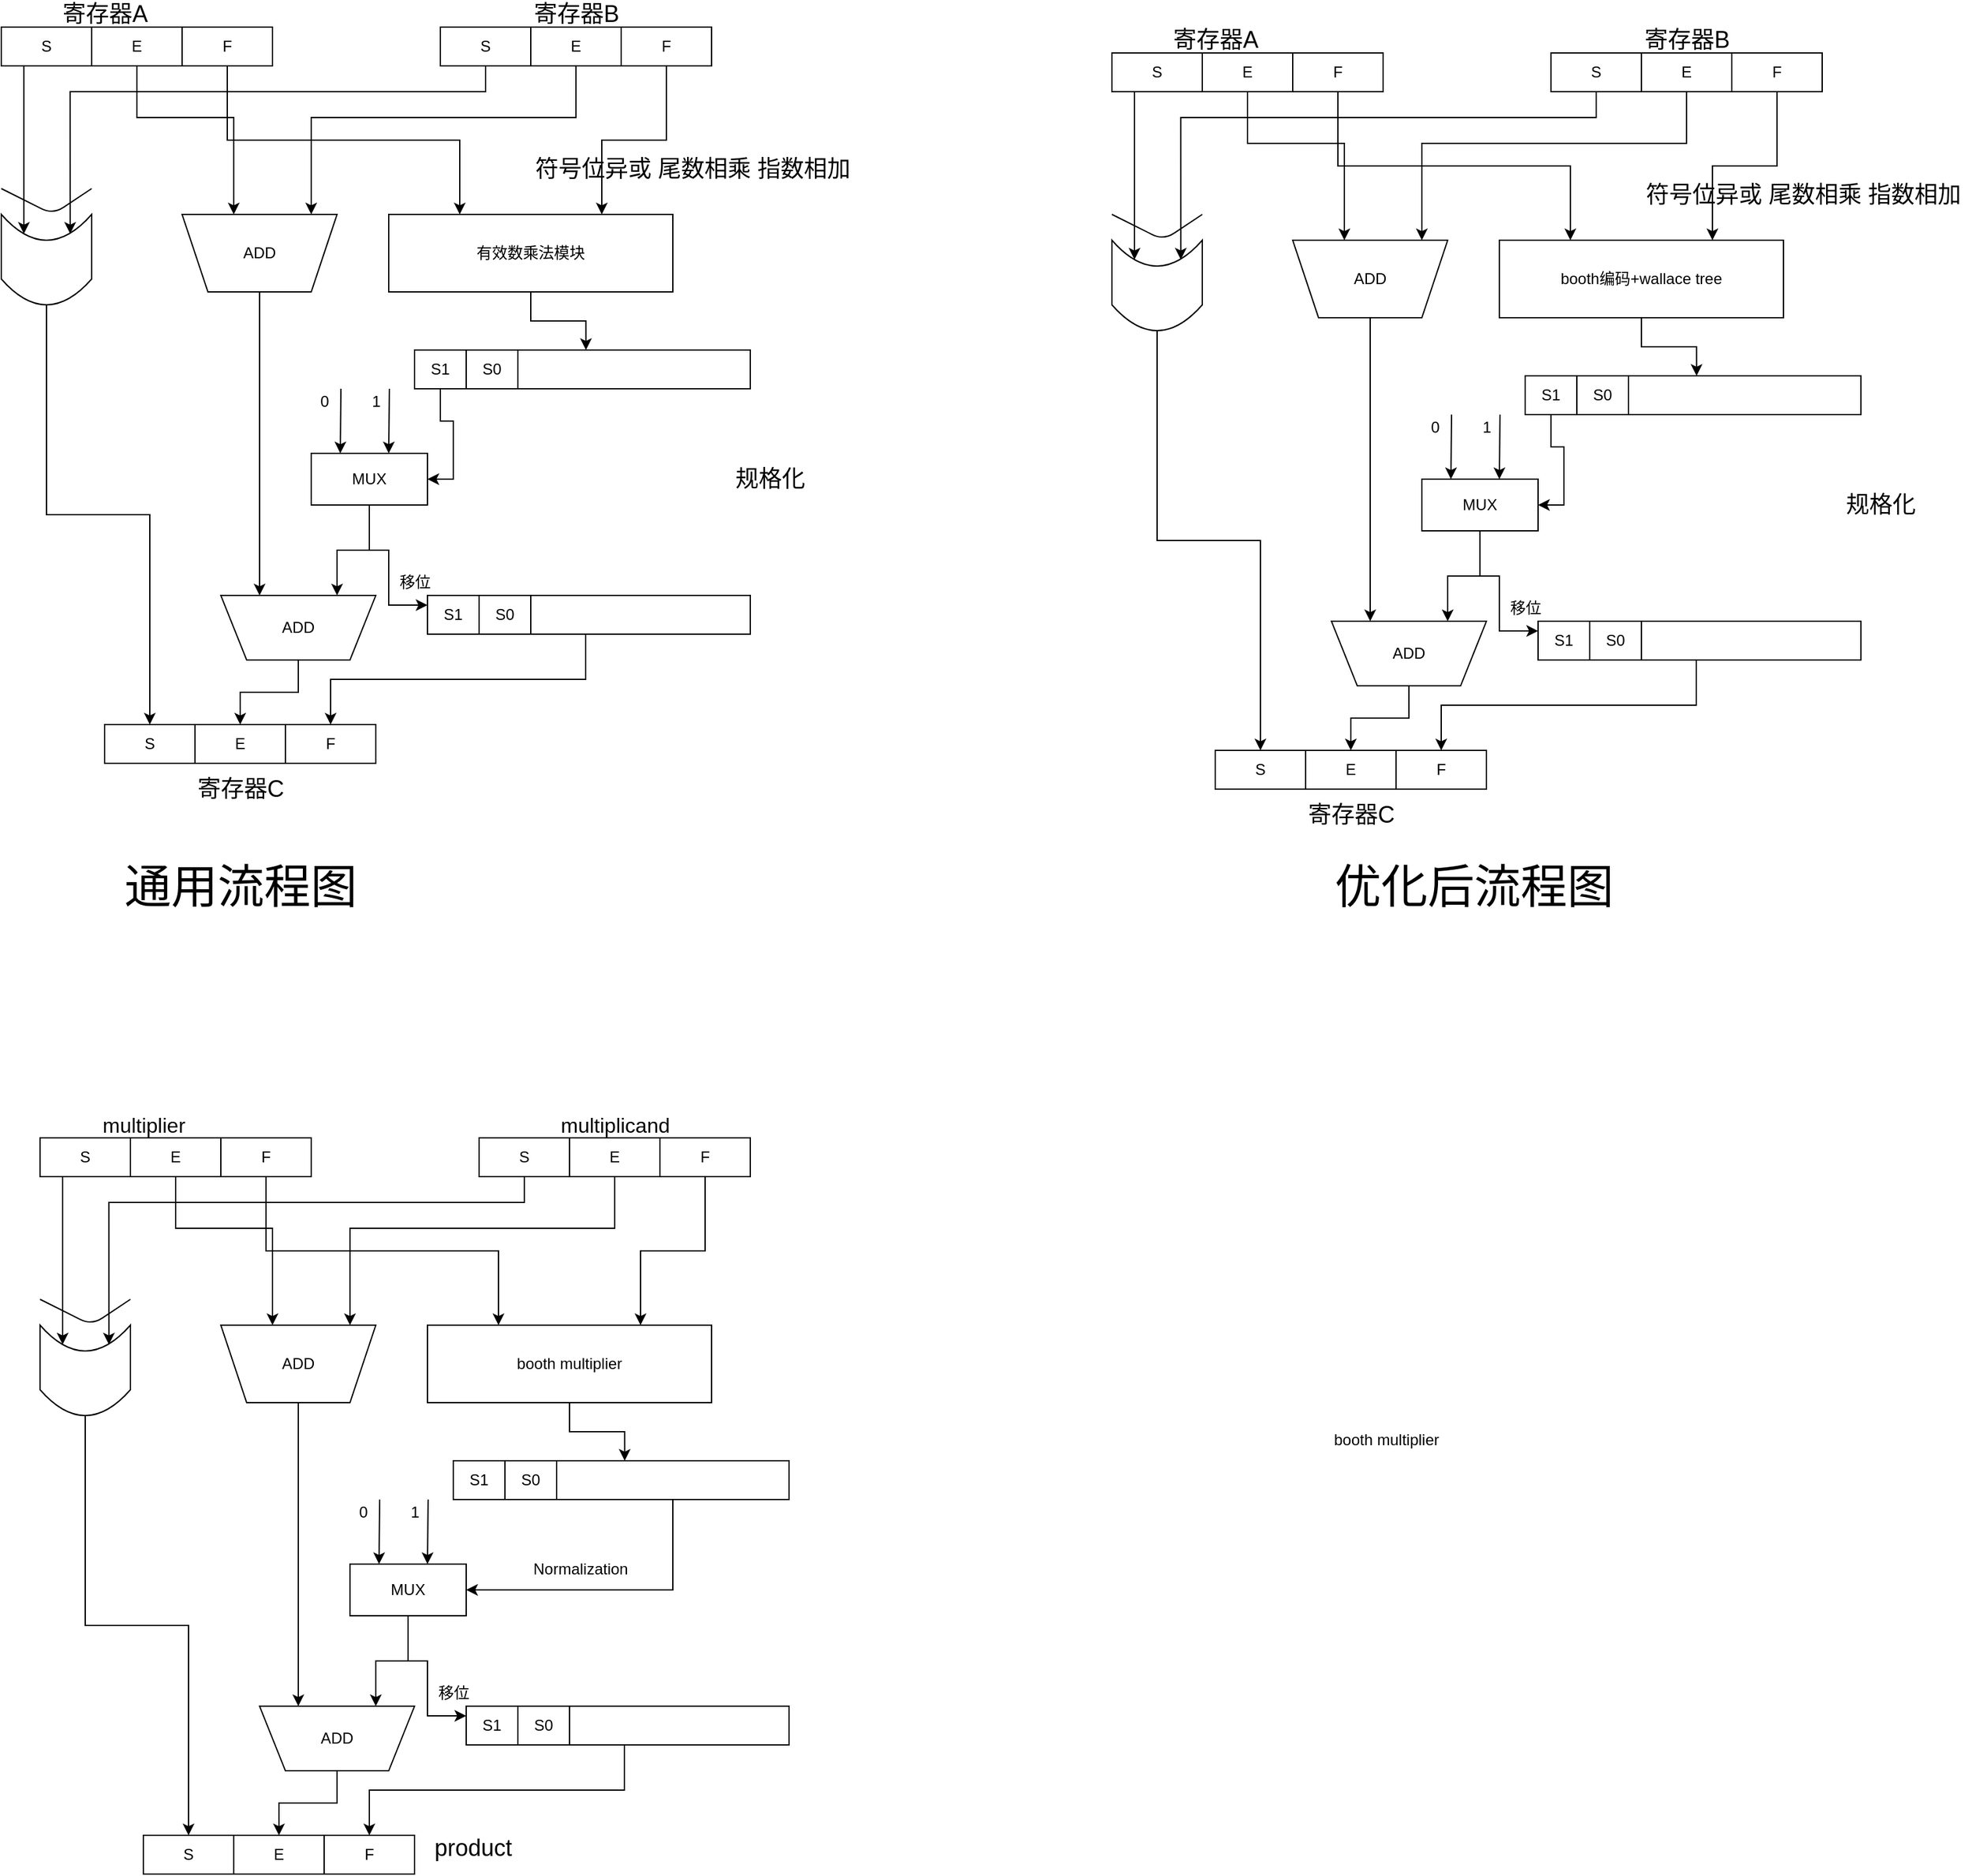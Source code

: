 <mxfile version="14.9.2" type="github" pages="3">
  <diagram id="7WeS4hsORN-UcDUyIBCY" name="浮点乘法流程图">
    <mxGraphModel dx="761" dy="680" grid="1" gridSize="10" guides="1" tooltips="1" connect="1" arrows="1" fold="1" page="1" pageScale="1" pageWidth="3300" pageHeight="4681" math="0" shadow="0">
      <root>
        <mxCell id="z3bArjThIPDqahTBfxtN-0" />
        <mxCell id="z3bArjThIPDqahTBfxtN-1" parent="z3bArjThIPDqahTBfxtN-0" />
        <mxCell id="z3bArjThIPDqahTBfxtN-2" style="edgeStyle=orthogonalEdgeStyle;rounded=0;orthogonalLoop=1;jettySize=auto;html=1;exitX=0.25;exitY=1;exitDx=0;exitDy=0;entryX=0.786;entryY=0.25;entryDx=0;entryDy=0;entryPerimeter=0;" parent="z3bArjThIPDqahTBfxtN-1" source="z3bArjThIPDqahTBfxtN-3" target="z3bArjThIPDqahTBfxtN-17" edge="1">
          <mxGeometry relative="1" as="geometry" />
        </mxCell>
        <mxCell id="z3bArjThIPDqahTBfxtN-3" value="S" style="rounded=0;whiteSpace=wrap;html=1;" parent="z3bArjThIPDqahTBfxtN-1" vertex="1">
          <mxGeometry x="810" y="210" width="70" height="30" as="geometry" />
        </mxCell>
        <mxCell id="z3bArjThIPDqahTBfxtN-4" style="edgeStyle=orthogonalEdgeStyle;rounded=0;orthogonalLoop=1;jettySize=auto;html=1;exitX=0.5;exitY=1;exitDx=0;exitDy=0;entryX=0.25;entryY=0;entryDx=0;entryDy=0;" parent="z3bArjThIPDqahTBfxtN-1" source="z3bArjThIPDqahTBfxtN-5" edge="1">
          <mxGeometry relative="1" as="geometry">
            <mxPoint x="990" y="355" as="targetPoint" />
            <Array as="points">
              <mxPoint x="915" y="280" />
              <mxPoint x="990" y="280" />
            </Array>
          </mxGeometry>
        </mxCell>
        <mxCell id="z3bArjThIPDqahTBfxtN-5" value="E" style="rounded=0;whiteSpace=wrap;html=1;" parent="z3bArjThIPDqahTBfxtN-1" vertex="1">
          <mxGeometry x="880" y="210" width="70" height="30" as="geometry" />
        </mxCell>
        <mxCell id="z3bArjThIPDqahTBfxtN-6" style="edgeStyle=orthogonalEdgeStyle;rounded=0;orthogonalLoop=1;jettySize=auto;html=1;exitX=0.5;exitY=1;exitDx=0;exitDy=0;entryX=0.25;entryY=0;entryDx=0;entryDy=0;" parent="z3bArjThIPDqahTBfxtN-1" source="z3bArjThIPDqahTBfxtN-7" target="z3bArjThIPDqahTBfxtN-15" edge="1">
          <mxGeometry relative="1" as="geometry" />
        </mxCell>
        <mxCell id="z3bArjThIPDqahTBfxtN-7" value="F" style="rounded=0;whiteSpace=wrap;html=1;" parent="z3bArjThIPDqahTBfxtN-1" vertex="1">
          <mxGeometry x="950" y="210" width="70" height="30" as="geometry" />
        </mxCell>
        <mxCell id="z3bArjThIPDqahTBfxtN-8" style="edgeStyle=orthogonalEdgeStyle;rounded=0;orthogonalLoop=1;jettySize=auto;html=1;exitX=0.5;exitY=1;exitDx=0;exitDy=0;entryX=0.786;entryY=0.762;entryDx=0;entryDy=0;entryPerimeter=0;" parent="z3bArjThIPDqahTBfxtN-1" source="z3bArjThIPDqahTBfxtN-9" target="z3bArjThIPDqahTBfxtN-17" edge="1">
          <mxGeometry relative="1" as="geometry">
            <Array as="points">
              <mxPoint x="1185" y="260" />
              <mxPoint x="863" y="260" />
            </Array>
          </mxGeometry>
        </mxCell>
        <mxCell id="z3bArjThIPDqahTBfxtN-9" value="S" style="rounded=0;whiteSpace=wrap;html=1;" parent="z3bArjThIPDqahTBfxtN-1" vertex="1">
          <mxGeometry x="1150" y="210" width="70" height="30" as="geometry" />
        </mxCell>
        <mxCell id="z3bArjThIPDqahTBfxtN-10" style="edgeStyle=orthogonalEdgeStyle;rounded=0;orthogonalLoop=1;jettySize=auto;html=1;exitX=0.5;exitY=1;exitDx=0;exitDy=0;entryX=0.75;entryY=0;entryDx=0;entryDy=0;" parent="z3bArjThIPDqahTBfxtN-1" source="z3bArjThIPDqahTBfxtN-11" edge="1">
          <mxGeometry relative="1" as="geometry">
            <mxPoint x="1050" y="355" as="targetPoint" />
            <Array as="points">
              <mxPoint x="1255" y="280" />
              <mxPoint x="1050" y="280" />
            </Array>
          </mxGeometry>
        </mxCell>
        <mxCell id="z3bArjThIPDqahTBfxtN-11" value="E" style="rounded=0;whiteSpace=wrap;html=1;" parent="z3bArjThIPDqahTBfxtN-1" vertex="1">
          <mxGeometry x="1220" y="210" width="70" height="30" as="geometry" />
        </mxCell>
        <mxCell id="z3bArjThIPDqahTBfxtN-12" style="edgeStyle=orthogonalEdgeStyle;rounded=0;orthogonalLoop=1;jettySize=auto;html=1;exitX=0.5;exitY=1;exitDx=0;exitDy=0;entryX=0.75;entryY=0;entryDx=0;entryDy=0;" parent="z3bArjThIPDqahTBfxtN-1" source="z3bArjThIPDqahTBfxtN-13" target="z3bArjThIPDqahTBfxtN-15" edge="1">
          <mxGeometry relative="1" as="geometry" />
        </mxCell>
        <mxCell id="z3bArjThIPDqahTBfxtN-13" value="F" style="rounded=0;whiteSpace=wrap;html=1;" parent="z3bArjThIPDqahTBfxtN-1" vertex="1">
          <mxGeometry x="1290" y="210" width="70" height="30" as="geometry" />
        </mxCell>
        <mxCell id="z3bArjThIPDqahTBfxtN-14" style="edgeStyle=orthogonalEdgeStyle;rounded=0;orthogonalLoop=1;jettySize=auto;html=1;exitX=0.5;exitY=1;exitDx=0;exitDy=0;entryX=0.293;entryY=0;entryDx=0;entryDy=0;entryPerimeter=0;" parent="z3bArjThIPDqahTBfxtN-1" source="z3bArjThIPDqahTBfxtN-15" target="z3bArjThIPDqahTBfxtN-21" edge="1">
          <mxGeometry relative="1" as="geometry" />
        </mxCell>
        <mxCell id="z3bArjThIPDqahTBfxtN-15" value="有效数乘法模块" style="rounded=0;whiteSpace=wrap;html=1;" parent="z3bArjThIPDqahTBfxtN-1" vertex="1">
          <mxGeometry x="1110" y="355" width="220" height="60" as="geometry" />
        </mxCell>
        <mxCell id="z3bArjThIPDqahTBfxtN-16" style="edgeStyle=orthogonalEdgeStyle;rounded=0;orthogonalLoop=1;jettySize=auto;html=1;exitX=0;exitY=0.5;exitDx=0;exitDy=0;" parent="z3bArjThIPDqahTBfxtN-1" source="z3bArjThIPDqahTBfxtN-17" target="z3bArjThIPDqahTBfxtN-39" edge="1">
          <mxGeometry relative="1" as="geometry" />
        </mxCell>
        <mxCell id="z3bArjThIPDqahTBfxtN-17" value="" style="shape=dataStorage;whiteSpace=wrap;html=1;fixedSize=1;direction=north;" parent="z3bArjThIPDqahTBfxtN-1" vertex="1">
          <mxGeometry x="810" y="355" width="70" height="70" as="geometry" />
        </mxCell>
        <mxCell id="z3bArjThIPDqahTBfxtN-18" value="" style="endArrow=none;html=1;" parent="z3bArjThIPDqahTBfxtN-1" edge="1">
          <mxGeometry width="50" height="50" relative="1" as="geometry">
            <mxPoint x="810" y="335" as="sourcePoint" />
            <mxPoint x="880" y="335" as="targetPoint" />
            <Array as="points">
              <mxPoint x="850" y="355" />
            </Array>
          </mxGeometry>
        </mxCell>
        <mxCell id="z3bArjThIPDqahTBfxtN-19" style="edgeStyle=orthogonalEdgeStyle;rounded=0;orthogonalLoop=1;jettySize=auto;html=1;exitX=0.5;exitY=0;exitDx=0;exitDy=0;entryX=0.75;entryY=1;entryDx=0;entryDy=0;" parent="z3bArjThIPDqahTBfxtN-1" source="z3bArjThIPDqahTBfxtN-20" target="z3bArjThIPDqahTBfxtN-26" edge="1">
          <mxGeometry relative="1" as="geometry" />
        </mxCell>
        <mxCell id="z3bArjThIPDqahTBfxtN-20" value="ADD" style="shape=trapezoid;perimeter=trapezoidPerimeter;whiteSpace=wrap;html=1;fixedSize=1;direction=west;" parent="z3bArjThIPDqahTBfxtN-1" vertex="1">
          <mxGeometry x="950" y="355" width="120" height="60" as="geometry" />
        </mxCell>
        <mxCell id="z3bArjThIPDqahTBfxtN-21" value="" style="rounded=0;whiteSpace=wrap;html=1;" parent="z3bArjThIPDqahTBfxtN-1" vertex="1">
          <mxGeometry x="1210" y="460" width="180" height="30" as="geometry" />
        </mxCell>
        <mxCell id="z3bArjThIPDqahTBfxtN-22" value="S0" style="rounded=0;whiteSpace=wrap;html=1;" parent="z3bArjThIPDqahTBfxtN-1" vertex="1">
          <mxGeometry x="1170" y="460" width="40" height="30" as="geometry" />
        </mxCell>
        <mxCell id="z3bArjThIPDqahTBfxtN-23" style="edgeStyle=orthogonalEdgeStyle;rounded=0;orthogonalLoop=1;jettySize=auto;html=1;exitX=0.5;exitY=1;exitDx=0;exitDy=0;entryX=1;entryY=0.5;entryDx=0;entryDy=0;" parent="z3bArjThIPDqahTBfxtN-1" source="z3bArjThIPDqahTBfxtN-24" target="z3bArjThIPDqahTBfxtN-29" edge="1">
          <mxGeometry relative="1" as="geometry" />
        </mxCell>
        <mxCell id="z3bArjThIPDqahTBfxtN-24" value="S1" style="rounded=0;whiteSpace=wrap;html=1;" parent="z3bArjThIPDqahTBfxtN-1" vertex="1">
          <mxGeometry x="1130" y="460" width="40" height="30" as="geometry" />
        </mxCell>
        <mxCell id="z3bArjThIPDqahTBfxtN-25" style="edgeStyle=orthogonalEdgeStyle;rounded=0;orthogonalLoop=1;jettySize=auto;html=1;exitX=0.5;exitY=0;exitDx=0;exitDy=0;entryX=0.5;entryY=0;entryDx=0;entryDy=0;" parent="z3bArjThIPDqahTBfxtN-1" source="z3bArjThIPDqahTBfxtN-26" target="z3bArjThIPDqahTBfxtN-40" edge="1">
          <mxGeometry relative="1" as="geometry" />
        </mxCell>
        <mxCell id="z3bArjThIPDqahTBfxtN-26" value="ADD" style="shape=trapezoid;perimeter=trapezoidPerimeter;whiteSpace=wrap;html=1;fixedSize=1;direction=west;" parent="z3bArjThIPDqahTBfxtN-1" vertex="1">
          <mxGeometry x="980" y="650" width="120" height="50" as="geometry" />
        </mxCell>
        <mxCell id="z3bArjThIPDqahTBfxtN-27" style="edgeStyle=orthogonalEdgeStyle;rounded=0;orthogonalLoop=1;jettySize=auto;html=1;exitX=0.5;exitY=1;exitDx=0;exitDy=0;entryX=0.25;entryY=1;entryDx=0;entryDy=0;" parent="z3bArjThIPDqahTBfxtN-1" source="z3bArjThIPDqahTBfxtN-29" target="z3bArjThIPDqahTBfxtN-26" edge="1">
          <mxGeometry relative="1" as="geometry" />
        </mxCell>
        <mxCell id="z3bArjThIPDqahTBfxtN-28" style="edgeStyle=orthogonalEdgeStyle;rounded=0;orthogonalLoop=1;jettySize=auto;html=1;exitX=0.75;exitY=1;exitDx=0;exitDy=0;entryX=0;entryY=0.25;entryDx=0;entryDy=0;" parent="z3bArjThIPDqahTBfxtN-1" source="z3bArjThIPDqahTBfxtN-29" target="z3bArjThIPDqahTBfxtN-37" edge="1">
          <mxGeometry relative="1" as="geometry">
            <Array as="points">
              <mxPoint x="1095" y="580" />
              <mxPoint x="1095" y="615" />
              <mxPoint x="1110" y="615" />
              <mxPoint x="1110" y="658" />
            </Array>
          </mxGeometry>
        </mxCell>
        <mxCell id="z3bArjThIPDqahTBfxtN-29" value="MUX" style="whiteSpace=wrap;html=1;" parent="z3bArjThIPDqahTBfxtN-1" vertex="1">
          <mxGeometry x="1050" y="540" width="90" height="40" as="geometry" />
        </mxCell>
        <mxCell id="z3bArjThIPDqahTBfxtN-30" value="" style="endArrow=classic;html=1;entryX=0.25;entryY=0;entryDx=0;entryDy=0;" parent="z3bArjThIPDqahTBfxtN-1" target="z3bArjThIPDqahTBfxtN-29" edge="1">
          <mxGeometry width="50" height="50" relative="1" as="geometry">
            <mxPoint x="1073.0" y="490.0" as="sourcePoint" />
            <mxPoint x="1080" y="470" as="targetPoint" />
          </mxGeometry>
        </mxCell>
        <mxCell id="z3bArjThIPDqahTBfxtN-31" value="" style="endArrow=classic;html=1;entryX=0.25;entryY=0;entryDx=0;entryDy=0;" parent="z3bArjThIPDqahTBfxtN-1" edge="1">
          <mxGeometry width="50" height="50" relative="1" as="geometry">
            <mxPoint x="1110.5" y="490.0" as="sourcePoint" />
            <mxPoint x="1110" y="540.0" as="targetPoint" />
          </mxGeometry>
        </mxCell>
        <mxCell id="z3bArjThIPDqahTBfxtN-32" value="0" style="text;html=1;align=center;verticalAlign=middle;resizable=0;points=[];autosize=1;" parent="z3bArjThIPDqahTBfxtN-1" vertex="1">
          <mxGeometry x="1050" y="490" width="20" height="20" as="geometry" />
        </mxCell>
        <mxCell id="z3bArjThIPDqahTBfxtN-33" value="1" style="text;html=1;align=center;verticalAlign=middle;resizable=0;points=[];autosize=1;" parent="z3bArjThIPDqahTBfxtN-1" vertex="1">
          <mxGeometry x="1090" y="490" width="20" height="20" as="geometry" />
        </mxCell>
        <mxCell id="z3bArjThIPDqahTBfxtN-34" style="edgeStyle=orthogonalEdgeStyle;rounded=0;orthogonalLoop=1;jettySize=auto;html=1;exitX=0.25;exitY=1;exitDx=0;exitDy=0;" parent="z3bArjThIPDqahTBfxtN-1" source="z3bArjThIPDqahTBfxtN-35" target="z3bArjThIPDqahTBfxtN-41" edge="1">
          <mxGeometry relative="1" as="geometry" />
        </mxCell>
        <mxCell id="z3bArjThIPDqahTBfxtN-35" value="" style="rounded=0;whiteSpace=wrap;html=1;" parent="z3bArjThIPDqahTBfxtN-1" vertex="1">
          <mxGeometry x="1220" y="650" width="170" height="30" as="geometry" />
        </mxCell>
        <mxCell id="z3bArjThIPDqahTBfxtN-36" value="S0" style="rounded=0;whiteSpace=wrap;html=1;" parent="z3bArjThIPDqahTBfxtN-1" vertex="1">
          <mxGeometry x="1180" y="650" width="40" height="30" as="geometry" />
        </mxCell>
        <mxCell id="z3bArjThIPDqahTBfxtN-37" value="S1" style="rounded=0;whiteSpace=wrap;html=1;" parent="z3bArjThIPDqahTBfxtN-1" vertex="1">
          <mxGeometry x="1140" y="650" width="40" height="30" as="geometry" />
        </mxCell>
        <mxCell id="z3bArjThIPDqahTBfxtN-38" value="移位" style="text;html=1;align=center;verticalAlign=middle;resizable=0;points=[];autosize=1;" parent="z3bArjThIPDqahTBfxtN-1" vertex="1">
          <mxGeometry x="1110" y="630" width="40" height="20" as="geometry" />
        </mxCell>
        <mxCell id="z3bArjThIPDqahTBfxtN-39" value="S" style="rounded=0;whiteSpace=wrap;html=1;" parent="z3bArjThIPDqahTBfxtN-1" vertex="1">
          <mxGeometry x="890" y="750" width="70" height="30" as="geometry" />
        </mxCell>
        <mxCell id="z3bArjThIPDqahTBfxtN-40" value="E" style="rounded=0;whiteSpace=wrap;html=1;" parent="z3bArjThIPDqahTBfxtN-1" vertex="1">
          <mxGeometry x="960" y="750" width="70" height="30" as="geometry" />
        </mxCell>
        <mxCell id="z3bArjThIPDqahTBfxtN-41" value="F" style="rounded=0;whiteSpace=wrap;html=1;" parent="z3bArjThIPDqahTBfxtN-1" vertex="1">
          <mxGeometry x="1030" y="750" width="70" height="30" as="geometry" />
        </mxCell>
        <mxCell id="z3bArjThIPDqahTBfxtN-42" value="&lt;font style=&quot;font-size: 18px&quot;&gt;寄存器A&lt;/font&gt;" style="text;html=1;align=center;verticalAlign=middle;resizable=0;points=[];autosize=1;" parent="z3bArjThIPDqahTBfxtN-1" vertex="1">
          <mxGeometry x="850" y="190" width="80" height="20" as="geometry" />
        </mxCell>
        <mxCell id="z3bArjThIPDqahTBfxtN-43" value="&lt;font style=&quot;font-size: 18px&quot;&gt;寄存器B&lt;/font&gt;" style="text;html=1;align=center;verticalAlign=middle;resizable=0;points=[];autosize=1;" parent="z3bArjThIPDqahTBfxtN-1" vertex="1">
          <mxGeometry x="1215" y="190" width="80" height="20" as="geometry" />
        </mxCell>
        <mxCell id="z3bArjThIPDqahTBfxtN-44" value="&lt;font style=&quot;font-size: 18px&quot;&gt;寄存器C&lt;/font&gt;" style="text;html=1;align=center;verticalAlign=middle;resizable=0;points=[];autosize=1;" parent="z3bArjThIPDqahTBfxtN-1" vertex="1">
          <mxGeometry x="955" y="790" width="80" height="20" as="geometry" />
        </mxCell>
        <mxCell id="z3bArjThIPDqahTBfxtN-45" value="&lt;font style=&quot;font-size: 18px&quot;&gt;符号位异或 尾数相乘 指数相加&lt;/font&gt;" style="text;html=1;align=center;verticalAlign=middle;resizable=0;points=[];autosize=1;" parent="z3bArjThIPDqahTBfxtN-1" vertex="1">
          <mxGeometry x="1215" y="310" width="260" height="20" as="geometry" />
        </mxCell>
        <mxCell id="z3bArjThIPDqahTBfxtN-46" value="&lt;font style=&quot;font-size: 18px&quot;&gt;规格化&lt;/font&gt;" style="text;html=1;align=center;verticalAlign=middle;resizable=0;points=[];autosize=1;" parent="z3bArjThIPDqahTBfxtN-1" vertex="1">
          <mxGeometry x="1370" y="550" width="70" height="20" as="geometry" />
        </mxCell>
        <mxCell id="z3bArjThIPDqahTBfxtN-47" style="edgeStyle=orthogonalEdgeStyle;rounded=0;orthogonalLoop=1;jettySize=auto;html=1;exitX=0.25;exitY=1;exitDx=0;exitDy=0;entryX=0.786;entryY=0.25;entryDx=0;entryDy=0;entryPerimeter=0;" parent="z3bArjThIPDqahTBfxtN-1" source="z3bArjThIPDqahTBfxtN-48" target="z3bArjThIPDqahTBfxtN-62" edge="1">
          <mxGeometry relative="1" as="geometry" />
        </mxCell>
        <mxCell id="z3bArjThIPDqahTBfxtN-48" value="S" style="rounded=0;whiteSpace=wrap;html=1;" parent="z3bArjThIPDqahTBfxtN-1" vertex="1">
          <mxGeometry x="1670" y="230" width="70" height="30" as="geometry" />
        </mxCell>
        <mxCell id="z3bArjThIPDqahTBfxtN-49" style="edgeStyle=orthogonalEdgeStyle;rounded=0;orthogonalLoop=1;jettySize=auto;html=1;exitX=0.5;exitY=1;exitDx=0;exitDy=0;entryX=0.25;entryY=0;entryDx=0;entryDy=0;" parent="z3bArjThIPDqahTBfxtN-1" source="z3bArjThIPDqahTBfxtN-50" edge="1">
          <mxGeometry relative="1" as="geometry">
            <mxPoint x="1850" y="375" as="targetPoint" />
            <Array as="points">
              <mxPoint x="1775" y="300" />
              <mxPoint x="1850" y="300" />
            </Array>
          </mxGeometry>
        </mxCell>
        <mxCell id="z3bArjThIPDqahTBfxtN-50" value="E" style="rounded=0;whiteSpace=wrap;html=1;" parent="z3bArjThIPDqahTBfxtN-1" vertex="1">
          <mxGeometry x="1740" y="230" width="70" height="30" as="geometry" />
        </mxCell>
        <mxCell id="z3bArjThIPDqahTBfxtN-51" style="edgeStyle=orthogonalEdgeStyle;rounded=0;orthogonalLoop=1;jettySize=auto;html=1;exitX=0.5;exitY=1;exitDx=0;exitDy=0;entryX=0.25;entryY=0;entryDx=0;entryDy=0;" parent="z3bArjThIPDqahTBfxtN-1" source="z3bArjThIPDqahTBfxtN-52" target="z3bArjThIPDqahTBfxtN-60" edge="1">
          <mxGeometry relative="1" as="geometry" />
        </mxCell>
        <mxCell id="z3bArjThIPDqahTBfxtN-52" value="F" style="rounded=0;whiteSpace=wrap;html=1;" parent="z3bArjThIPDqahTBfxtN-1" vertex="1">
          <mxGeometry x="1810" y="230" width="70" height="30" as="geometry" />
        </mxCell>
        <mxCell id="z3bArjThIPDqahTBfxtN-53" style="edgeStyle=orthogonalEdgeStyle;rounded=0;orthogonalLoop=1;jettySize=auto;html=1;exitX=0.5;exitY=1;exitDx=0;exitDy=0;entryX=0.786;entryY=0.762;entryDx=0;entryDy=0;entryPerimeter=0;" parent="z3bArjThIPDqahTBfxtN-1" source="z3bArjThIPDqahTBfxtN-54" target="z3bArjThIPDqahTBfxtN-62" edge="1">
          <mxGeometry relative="1" as="geometry">
            <Array as="points">
              <mxPoint x="2045" y="280" />
              <mxPoint x="1723" y="280" />
            </Array>
          </mxGeometry>
        </mxCell>
        <mxCell id="z3bArjThIPDqahTBfxtN-54" value="S" style="rounded=0;whiteSpace=wrap;html=1;" parent="z3bArjThIPDqahTBfxtN-1" vertex="1">
          <mxGeometry x="2010" y="230" width="70" height="30" as="geometry" />
        </mxCell>
        <mxCell id="z3bArjThIPDqahTBfxtN-55" style="edgeStyle=orthogonalEdgeStyle;rounded=0;orthogonalLoop=1;jettySize=auto;html=1;exitX=0.5;exitY=1;exitDx=0;exitDy=0;entryX=0.75;entryY=0;entryDx=0;entryDy=0;" parent="z3bArjThIPDqahTBfxtN-1" source="z3bArjThIPDqahTBfxtN-56" edge="1">
          <mxGeometry relative="1" as="geometry">
            <mxPoint x="1910" y="375" as="targetPoint" />
            <Array as="points">
              <mxPoint x="2115" y="300" />
              <mxPoint x="1910" y="300" />
            </Array>
          </mxGeometry>
        </mxCell>
        <mxCell id="z3bArjThIPDqahTBfxtN-56" value="E" style="rounded=0;whiteSpace=wrap;html=1;" parent="z3bArjThIPDqahTBfxtN-1" vertex="1">
          <mxGeometry x="2080" y="230" width="70" height="30" as="geometry" />
        </mxCell>
        <mxCell id="z3bArjThIPDqahTBfxtN-57" style="edgeStyle=orthogonalEdgeStyle;rounded=0;orthogonalLoop=1;jettySize=auto;html=1;exitX=0.5;exitY=1;exitDx=0;exitDy=0;entryX=0.75;entryY=0;entryDx=0;entryDy=0;" parent="z3bArjThIPDqahTBfxtN-1" source="z3bArjThIPDqahTBfxtN-58" target="z3bArjThIPDqahTBfxtN-60" edge="1">
          <mxGeometry relative="1" as="geometry" />
        </mxCell>
        <mxCell id="z3bArjThIPDqahTBfxtN-58" value="F" style="rounded=0;whiteSpace=wrap;html=1;" parent="z3bArjThIPDqahTBfxtN-1" vertex="1">
          <mxGeometry x="2150" y="230" width="70" height="30" as="geometry" />
        </mxCell>
        <mxCell id="z3bArjThIPDqahTBfxtN-59" style="edgeStyle=orthogonalEdgeStyle;rounded=0;orthogonalLoop=1;jettySize=auto;html=1;exitX=0.5;exitY=1;exitDx=0;exitDy=0;entryX=0.293;entryY=0;entryDx=0;entryDy=0;entryPerimeter=0;" parent="z3bArjThIPDqahTBfxtN-1" source="z3bArjThIPDqahTBfxtN-60" target="z3bArjThIPDqahTBfxtN-66" edge="1">
          <mxGeometry relative="1" as="geometry" />
        </mxCell>
        <mxCell id="z3bArjThIPDqahTBfxtN-60" value="booth编码+wallace tree" style="rounded=0;whiteSpace=wrap;html=1;" parent="z3bArjThIPDqahTBfxtN-1" vertex="1">
          <mxGeometry x="1970" y="375" width="220" height="60" as="geometry" />
        </mxCell>
        <mxCell id="z3bArjThIPDqahTBfxtN-61" style="edgeStyle=orthogonalEdgeStyle;rounded=0;orthogonalLoop=1;jettySize=auto;html=1;exitX=0;exitY=0.5;exitDx=0;exitDy=0;" parent="z3bArjThIPDqahTBfxtN-1" source="z3bArjThIPDqahTBfxtN-62" target="z3bArjThIPDqahTBfxtN-84" edge="1">
          <mxGeometry relative="1" as="geometry" />
        </mxCell>
        <mxCell id="z3bArjThIPDqahTBfxtN-62" value="" style="shape=dataStorage;whiteSpace=wrap;html=1;fixedSize=1;direction=north;" parent="z3bArjThIPDqahTBfxtN-1" vertex="1">
          <mxGeometry x="1670" y="375" width="70" height="70" as="geometry" />
        </mxCell>
        <mxCell id="z3bArjThIPDqahTBfxtN-63" value="" style="endArrow=none;html=1;" parent="z3bArjThIPDqahTBfxtN-1" edge="1">
          <mxGeometry width="50" height="50" relative="1" as="geometry">
            <mxPoint x="1670" y="355" as="sourcePoint" />
            <mxPoint x="1740" y="355" as="targetPoint" />
            <Array as="points">
              <mxPoint x="1710" y="375" />
            </Array>
          </mxGeometry>
        </mxCell>
        <mxCell id="z3bArjThIPDqahTBfxtN-64" style="edgeStyle=orthogonalEdgeStyle;rounded=0;orthogonalLoop=1;jettySize=auto;html=1;exitX=0.5;exitY=0;exitDx=0;exitDy=0;entryX=0.75;entryY=1;entryDx=0;entryDy=0;" parent="z3bArjThIPDqahTBfxtN-1" source="z3bArjThIPDqahTBfxtN-65" target="z3bArjThIPDqahTBfxtN-71" edge="1">
          <mxGeometry relative="1" as="geometry" />
        </mxCell>
        <mxCell id="z3bArjThIPDqahTBfxtN-65" value="ADD" style="shape=trapezoid;perimeter=trapezoidPerimeter;whiteSpace=wrap;html=1;fixedSize=1;direction=west;" parent="z3bArjThIPDqahTBfxtN-1" vertex="1">
          <mxGeometry x="1810" y="375" width="120" height="60" as="geometry" />
        </mxCell>
        <mxCell id="z3bArjThIPDqahTBfxtN-66" value="" style="rounded=0;whiteSpace=wrap;html=1;" parent="z3bArjThIPDqahTBfxtN-1" vertex="1">
          <mxGeometry x="2070" y="480" width="180" height="30" as="geometry" />
        </mxCell>
        <mxCell id="z3bArjThIPDqahTBfxtN-67" value="S0" style="rounded=0;whiteSpace=wrap;html=1;" parent="z3bArjThIPDqahTBfxtN-1" vertex="1">
          <mxGeometry x="2030" y="480" width="40" height="30" as="geometry" />
        </mxCell>
        <mxCell id="z3bArjThIPDqahTBfxtN-68" style="edgeStyle=orthogonalEdgeStyle;rounded=0;orthogonalLoop=1;jettySize=auto;html=1;exitX=0.5;exitY=1;exitDx=0;exitDy=0;entryX=1;entryY=0.5;entryDx=0;entryDy=0;" parent="z3bArjThIPDqahTBfxtN-1" source="z3bArjThIPDqahTBfxtN-69" target="z3bArjThIPDqahTBfxtN-74" edge="1">
          <mxGeometry relative="1" as="geometry" />
        </mxCell>
        <mxCell id="z3bArjThIPDqahTBfxtN-69" value="S1" style="rounded=0;whiteSpace=wrap;html=1;" parent="z3bArjThIPDqahTBfxtN-1" vertex="1">
          <mxGeometry x="1990" y="480" width="40" height="30" as="geometry" />
        </mxCell>
        <mxCell id="z3bArjThIPDqahTBfxtN-70" style="edgeStyle=orthogonalEdgeStyle;rounded=0;orthogonalLoop=1;jettySize=auto;html=1;exitX=0.5;exitY=0;exitDx=0;exitDy=0;entryX=0.5;entryY=0;entryDx=0;entryDy=0;" parent="z3bArjThIPDqahTBfxtN-1" source="z3bArjThIPDqahTBfxtN-71" target="z3bArjThIPDqahTBfxtN-85" edge="1">
          <mxGeometry relative="1" as="geometry" />
        </mxCell>
        <mxCell id="z3bArjThIPDqahTBfxtN-71" value="ADD" style="shape=trapezoid;perimeter=trapezoidPerimeter;whiteSpace=wrap;html=1;fixedSize=1;direction=west;" parent="z3bArjThIPDqahTBfxtN-1" vertex="1">
          <mxGeometry x="1840" y="670" width="120" height="50" as="geometry" />
        </mxCell>
        <mxCell id="z3bArjThIPDqahTBfxtN-72" style="edgeStyle=orthogonalEdgeStyle;rounded=0;orthogonalLoop=1;jettySize=auto;html=1;exitX=0.5;exitY=1;exitDx=0;exitDy=0;entryX=0.25;entryY=1;entryDx=0;entryDy=0;" parent="z3bArjThIPDqahTBfxtN-1" source="z3bArjThIPDqahTBfxtN-74" target="z3bArjThIPDqahTBfxtN-71" edge="1">
          <mxGeometry relative="1" as="geometry" />
        </mxCell>
        <mxCell id="z3bArjThIPDqahTBfxtN-73" style="edgeStyle=orthogonalEdgeStyle;rounded=0;orthogonalLoop=1;jettySize=auto;html=1;exitX=0.75;exitY=1;exitDx=0;exitDy=0;entryX=0;entryY=0.25;entryDx=0;entryDy=0;" parent="z3bArjThIPDqahTBfxtN-1" source="z3bArjThIPDqahTBfxtN-74" target="z3bArjThIPDqahTBfxtN-82" edge="1">
          <mxGeometry relative="1" as="geometry">
            <Array as="points">
              <mxPoint x="1955" y="600" />
              <mxPoint x="1955" y="635" />
              <mxPoint x="1970" y="635" />
              <mxPoint x="1970" y="678" />
            </Array>
          </mxGeometry>
        </mxCell>
        <mxCell id="z3bArjThIPDqahTBfxtN-74" value="MUX" style="whiteSpace=wrap;html=1;" parent="z3bArjThIPDqahTBfxtN-1" vertex="1">
          <mxGeometry x="1910" y="560" width="90" height="40" as="geometry" />
        </mxCell>
        <mxCell id="z3bArjThIPDqahTBfxtN-75" value="" style="endArrow=classic;html=1;entryX=0.25;entryY=0;entryDx=0;entryDy=0;" parent="z3bArjThIPDqahTBfxtN-1" target="z3bArjThIPDqahTBfxtN-74" edge="1">
          <mxGeometry width="50" height="50" relative="1" as="geometry">
            <mxPoint x="1933.0" y="510.0" as="sourcePoint" />
            <mxPoint x="1940" y="490" as="targetPoint" />
          </mxGeometry>
        </mxCell>
        <mxCell id="z3bArjThIPDqahTBfxtN-76" value="" style="endArrow=classic;html=1;entryX=0.25;entryY=0;entryDx=0;entryDy=0;" parent="z3bArjThIPDqahTBfxtN-1" edge="1">
          <mxGeometry width="50" height="50" relative="1" as="geometry">
            <mxPoint x="1970.5" y="510.0" as="sourcePoint" />
            <mxPoint x="1970" y="560.0" as="targetPoint" />
          </mxGeometry>
        </mxCell>
        <mxCell id="z3bArjThIPDqahTBfxtN-77" value="0" style="text;html=1;align=center;verticalAlign=middle;resizable=0;points=[];autosize=1;" parent="z3bArjThIPDqahTBfxtN-1" vertex="1">
          <mxGeometry x="1910" y="510" width="20" height="20" as="geometry" />
        </mxCell>
        <mxCell id="z3bArjThIPDqahTBfxtN-78" value="1" style="text;html=1;align=center;verticalAlign=middle;resizable=0;points=[];autosize=1;" parent="z3bArjThIPDqahTBfxtN-1" vertex="1">
          <mxGeometry x="1950" y="510" width="20" height="20" as="geometry" />
        </mxCell>
        <mxCell id="z3bArjThIPDqahTBfxtN-79" style="edgeStyle=orthogonalEdgeStyle;rounded=0;orthogonalLoop=1;jettySize=auto;html=1;exitX=0.25;exitY=1;exitDx=0;exitDy=0;" parent="z3bArjThIPDqahTBfxtN-1" source="z3bArjThIPDqahTBfxtN-80" target="z3bArjThIPDqahTBfxtN-86" edge="1">
          <mxGeometry relative="1" as="geometry" />
        </mxCell>
        <mxCell id="z3bArjThIPDqahTBfxtN-80" value="" style="rounded=0;whiteSpace=wrap;html=1;" parent="z3bArjThIPDqahTBfxtN-1" vertex="1">
          <mxGeometry x="2080" y="670" width="170" height="30" as="geometry" />
        </mxCell>
        <mxCell id="z3bArjThIPDqahTBfxtN-81" value="S0" style="rounded=0;whiteSpace=wrap;html=1;" parent="z3bArjThIPDqahTBfxtN-1" vertex="1">
          <mxGeometry x="2040" y="670" width="40" height="30" as="geometry" />
        </mxCell>
        <mxCell id="z3bArjThIPDqahTBfxtN-82" value="S1" style="rounded=0;whiteSpace=wrap;html=1;" parent="z3bArjThIPDqahTBfxtN-1" vertex="1">
          <mxGeometry x="2000" y="670" width="40" height="30" as="geometry" />
        </mxCell>
        <mxCell id="z3bArjThIPDqahTBfxtN-83" value="移位" style="text;html=1;align=center;verticalAlign=middle;resizable=0;points=[];autosize=1;" parent="z3bArjThIPDqahTBfxtN-1" vertex="1">
          <mxGeometry x="1970" y="650" width="40" height="20" as="geometry" />
        </mxCell>
        <mxCell id="z3bArjThIPDqahTBfxtN-84" value="S" style="rounded=0;whiteSpace=wrap;html=1;" parent="z3bArjThIPDqahTBfxtN-1" vertex="1">
          <mxGeometry x="1750" y="770" width="70" height="30" as="geometry" />
        </mxCell>
        <mxCell id="z3bArjThIPDqahTBfxtN-85" value="E" style="rounded=0;whiteSpace=wrap;html=1;" parent="z3bArjThIPDqahTBfxtN-1" vertex="1">
          <mxGeometry x="1820" y="770" width="70" height="30" as="geometry" />
        </mxCell>
        <mxCell id="z3bArjThIPDqahTBfxtN-86" value="F" style="rounded=0;whiteSpace=wrap;html=1;" parent="z3bArjThIPDqahTBfxtN-1" vertex="1">
          <mxGeometry x="1890" y="770" width="70" height="30" as="geometry" />
        </mxCell>
        <mxCell id="z3bArjThIPDqahTBfxtN-87" value="&lt;font style=&quot;font-size: 18px&quot;&gt;寄存器A&lt;/font&gt;" style="text;html=1;align=center;verticalAlign=middle;resizable=0;points=[];autosize=1;" parent="z3bArjThIPDqahTBfxtN-1" vertex="1">
          <mxGeometry x="1710" y="210" width="80" height="20" as="geometry" />
        </mxCell>
        <mxCell id="z3bArjThIPDqahTBfxtN-88" value="&lt;font style=&quot;font-size: 18px&quot;&gt;寄存器B&lt;/font&gt;" style="text;html=1;align=center;verticalAlign=middle;resizable=0;points=[];autosize=1;" parent="z3bArjThIPDqahTBfxtN-1" vertex="1">
          <mxGeometry x="2075" y="210" width="80" height="20" as="geometry" />
        </mxCell>
        <mxCell id="z3bArjThIPDqahTBfxtN-89" value="&lt;font style=&quot;font-size: 18px&quot;&gt;寄存器C&lt;/font&gt;" style="text;html=1;align=center;verticalAlign=middle;resizable=0;points=[];autosize=1;" parent="z3bArjThIPDqahTBfxtN-1" vertex="1">
          <mxGeometry x="1815" y="810" width="80" height="20" as="geometry" />
        </mxCell>
        <mxCell id="z3bArjThIPDqahTBfxtN-90" value="&lt;font style=&quot;font-size: 18px&quot;&gt;符号位异或 尾数相乘 指数相加&lt;/font&gt;" style="text;html=1;align=center;verticalAlign=middle;resizable=0;points=[];autosize=1;" parent="z3bArjThIPDqahTBfxtN-1" vertex="1">
          <mxGeometry x="2075" y="330" width="260" height="20" as="geometry" />
        </mxCell>
        <mxCell id="z3bArjThIPDqahTBfxtN-91" value="&lt;font style=&quot;font-size: 18px&quot;&gt;规格化&lt;/font&gt;" style="text;html=1;align=center;verticalAlign=middle;resizable=0;points=[];autosize=1;" parent="z3bArjThIPDqahTBfxtN-1" vertex="1">
          <mxGeometry x="2230" y="570" width="70" height="20" as="geometry" />
        </mxCell>
        <mxCell id="z3bArjThIPDqahTBfxtN-92" value="&lt;font style=&quot;font-size: 36px&quot;&gt;通用流程图&lt;/font&gt;" style="text;html=1;align=center;verticalAlign=middle;resizable=0;points=[];autosize=1;" parent="z3bArjThIPDqahTBfxtN-1" vertex="1">
          <mxGeometry x="895" y="860" width="200" height="30" as="geometry" />
        </mxCell>
        <mxCell id="z3bArjThIPDqahTBfxtN-93" value="&lt;span style=&quot;font-size: 36px&quot;&gt;优化后流程图&lt;/span&gt;" style="text;html=1;align=center;verticalAlign=middle;resizable=0;points=[];autosize=1;" parent="z3bArjThIPDqahTBfxtN-1" vertex="1">
          <mxGeometry x="1835" y="860" width="230" height="30" as="geometry" />
        </mxCell>
        <mxCell id="dawpXx7tZHOwnlYqY84G-0" style="edgeStyle=orthogonalEdgeStyle;rounded=0;orthogonalLoop=1;jettySize=auto;html=1;exitX=0.25;exitY=1;exitDx=0;exitDy=0;entryX=0.786;entryY=0.25;entryDx=0;entryDy=0;entryPerimeter=0;" parent="z3bArjThIPDqahTBfxtN-1" source="dawpXx7tZHOwnlYqY84G-1" target="dawpXx7tZHOwnlYqY84G-15" edge="1">
          <mxGeometry relative="1" as="geometry" />
        </mxCell>
        <mxCell id="dawpXx7tZHOwnlYqY84G-1" value="S" style="rounded=0;whiteSpace=wrap;html=1;" parent="z3bArjThIPDqahTBfxtN-1" vertex="1">
          <mxGeometry x="840" y="1070" width="70" height="30" as="geometry" />
        </mxCell>
        <mxCell id="dawpXx7tZHOwnlYqY84G-2" style="edgeStyle=orthogonalEdgeStyle;rounded=0;orthogonalLoop=1;jettySize=auto;html=1;exitX=0.5;exitY=1;exitDx=0;exitDy=0;entryX=0.25;entryY=0;entryDx=0;entryDy=0;" parent="z3bArjThIPDqahTBfxtN-1" source="dawpXx7tZHOwnlYqY84G-3" edge="1">
          <mxGeometry relative="1" as="geometry">
            <mxPoint x="1020.0" y="1215" as="targetPoint" />
            <Array as="points">
              <mxPoint x="945" y="1140" />
              <mxPoint x="1020" y="1140" />
            </Array>
          </mxGeometry>
        </mxCell>
        <mxCell id="dawpXx7tZHOwnlYqY84G-3" value="E" style="rounded=0;whiteSpace=wrap;html=1;" parent="z3bArjThIPDqahTBfxtN-1" vertex="1">
          <mxGeometry x="910" y="1070" width="70" height="30" as="geometry" />
        </mxCell>
        <mxCell id="dawpXx7tZHOwnlYqY84G-4" style="edgeStyle=orthogonalEdgeStyle;rounded=0;orthogonalLoop=1;jettySize=auto;html=1;exitX=0.5;exitY=1;exitDx=0;exitDy=0;entryX=0.25;entryY=0;entryDx=0;entryDy=0;" parent="z3bArjThIPDqahTBfxtN-1" source="dawpXx7tZHOwnlYqY84G-5" target="dawpXx7tZHOwnlYqY84G-13" edge="1">
          <mxGeometry relative="1" as="geometry" />
        </mxCell>
        <mxCell id="dawpXx7tZHOwnlYqY84G-5" value="F" style="rounded=0;whiteSpace=wrap;html=1;" parent="z3bArjThIPDqahTBfxtN-1" vertex="1">
          <mxGeometry x="980" y="1070" width="70" height="30" as="geometry" />
        </mxCell>
        <mxCell id="dawpXx7tZHOwnlYqY84G-6" style="edgeStyle=orthogonalEdgeStyle;rounded=0;orthogonalLoop=1;jettySize=auto;html=1;exitX=0.5;exitY=1;exitDx=0;exitDy=0;entryX=0.786;entryY=0.762;entryDx=0;entryDy=0;entryPerimeter=0;" parent="z3bArjThIPDqahTBfxtN-1" source="dawpXx7tZHOwnlYqY84G-7" target="dawpXx7tZHOwnlYqY84G-15" edge="1">
          <mxGeometry relative="1" as="geometry">
            <Array as="points">
              <mxPoint x="1215" y="1120" />
              <mxPoint x="893" y="1120" />
            </Array>
          </mxGeometry>
        </mxCell>
        <mxCell id="dawpXx7tZHOwnlYqY84G-7" value="S" style="rounded=0;whiteSpace=wrap;html=1;" parent="z3bArjThIPDqahTBfxtN-1" vertex="1">
          <mxGeometry x="1180" y="1070" width="70" height="30" as="geometry" />
        </mxCell>
        <mxCell id="dawpXx7tZHOwnlYqY84G-8" style="edgeStyle=orthogonalEdgeStyle;rounded=0;orthogonalLoop=1;jettySize=auto;html=1;exitX=0.5;exitY=1;exitDx=0;exitDy=0;entryX=0.75;entryY=0;entryDx=0;entryDy=0;" parent="z3bArjThIPDqahTBfxtN-1" source="dawpXx7tZHOwnlYqY84G-9" edge="1">
          <mxGeometry relative="1" as="geometry">
            <mxPoint x="1080.0" y="1215" as="targetPoint" />
            <Array as="points">
              <mxPoint x="1285" y="1140" />
              <mxPoint x="1080" y="1140" />
            </Array>
          </mxGeometry>
        </mxCell>
        <mxCell id="dawpXx7tZHOwnlYqY84G-9" value="E" style="rounded=0;whiteSpace=wrap;html=1;" parent="z3bArjThIPDqahTBfxtN-1" vertex="1">
          <mxGeometry x="1250" y="1070" width="70" height="30" as="geometry" />
        </mxCell>
        <mxCell id="dawpXx7tZHOwnlYqY84G-10" style="edgeStyle=orthogonalEdgeStyle;rounded=0;orthogonalLoop=1;jettySize=auto;html=1;exitX=0.5;exitY=1;exitDx=0;exitDy=0;entryX=0.75;entryY=0;entryDx=0;entryDy=0;" parent="z3bArjThIPDqahTBfxtN-1" source="dawpXx7tZHOwnlYqY84G-11" target="dawpXx7tZHOwnlYqY84G-13" edge="1">
          <mxGeometry relative="1" as="geometry" />
        </mxCell>
        <mxCell id="dawpXx7tZHOwnlYqY84G-11" value="F" style="rounded=0;whiteSpace=wrap;html=1;" parent="z3bArjThIPDqahTBfxtN-1" vertex="1">
          <mxGeometry x="1320" y="1070" width="70" height="30" as="geometry" />
        </mxCell>
        <mxCell id="dawpXx7tZHOwnlYqY84G-12" style="edgeStyle=orthogonalEdgeStyle;rounded=0;orthogonalLoop=1;jettySize=auto;html=1;exitX=0.5;exitY=1;exitDx=0;exitDy=0;entryX=0.293;entryY=0;entryDx=0;entryDy=0;entryPerimeter=0;" parent="z3bArjThIPDqahTBfxtN-1" source="dawpXx7tZHOwnlYqY84G-13" target="dawpXx7tZHOwnlYqY84G-19" edge="1">
          <mxGeometry relative="1" as="geometry" />
        </mxCell>
        <mxCell id="dawpXx7tZHOwnlYqY84G-13" value="booth&amp;nbsp;&lt;span style=&quot;text-align: left&quot;&gt;multiplier&lt;/span&gt;" style="rounded=0;whiteSpace=wrap;html=1;" parent="z3bArjThIPDqahTBfxtN-1" vertex="1">
          <mxGeometry x="1140" y="1215" width="220" height="60" as="geometry" />
        </mxCell>
        <mxCell id="dawpXx7tZHOwnlYqY84G-14" style="edgeStyle=orthogonalEdgeStyle;rounded=0;orthogonalLoop=1;jettySize=auto;html=1;exitX=0;exitY=0.5;exitDx=0;exitDy=0;" parent="z3bArjThIPDqahTBfxtN-1" source="dawpXx7tZHOwnlYqY84G-15" target="dawpXx7tZHOwnlYqY84G-37" edge="1">
          <mxGeometry relative="1" as="geometry" />
        </mxCell>
        <mxCell id="dawpXx7tZHOwnlYqY84G-15" value="" style="shape=dataStorage;whiteSpace=wrap;html=1;fixedSize=1;direction=north;" parent="z3bArjThIPDqahTBfxtN-1" vertex="1">
          <mxGeometry x="840" y="1215" width="70" height="70" as="geometry" />
        </mxCell>
        <mxCell id="dawpXx7tZHOwnlYqY84G-16" value="" style="endArrow=none;html=1;" parent="z3bArjThIPDqahTBfxtN-1" edge="1">
          <mxGeometry width="50" height="50" relative="1" as="geometry">
            <mxPoint x="840" y="1195" as="sourcePoint" />
            <mxPoint x="910" y="1195" as="targetPoint" />
            <Array as="points">
              <mxPoint x="880" y="1215" />
            </Array>
          </mxGeometry>
        </mxCell>
        <mxCell id="dawpXx7tZHOwnlYqY84G-17" style="edgeStyle=orthogonalEdgeStyle;rounded=0;orthogonalLoop=1;jettySize=auto;html=1;exitX=0.5;exitY=0;exitDx=0;exitDy=0;entryX=0.75;entryY=1;entryDx=0;entryDy=0;" parent="z3bArjThIPDqahTBfxtN-1" source="dawpXx7tZHOwnlYqY84G-18" target="dawpXx7tZHOwnlYqY84G-24" edge="1">
          <mxGeometry relative="1" as="geometry" />
        </mxCell>
        <mxCell id="dawpXx7tZHOwnlYqY84G-18" value="ADD" style="shape=trapezoid;perimeter=trapezoidPerimeter;whiteSpace=wrap;html=1;fixedSize=1;direction=west;" parent="z3bArjThIPDqahTBfxtN-1" vertex="1">
          <mxGeometry x="980" y="1215" width="120" height="60" as="geometry" />
        </mxCell>
        <mxCell id="dawpXx7tZHOwnlYqY84G-19" value="" style="rounded=0;whiteSpace=wrap;html=1;" parent="z3bArjThIPDqahTBfxtN-1" vertex="1">
          <mxGeometry x="1240" y="1320" width="180" height="30" as="geometry" />
        </mxCell>
        <mxCell id="dawpXx7tZHOwnlYqY84G-20" value="S0" style="rounded=0;whiteSpace=wrap;html=1;" parent="z3bArjThIPDqahTBfxtN-1" vertex="1">
          <mxGeometry x="1200" y="1320" width="40" height="30" as="geometry" />
        </mxCell>
        <mxCell id="dawpXx7tZHOwnlYqY84G-21" style="edgeStyle=orthogonalEdgeStyle;rounded=0;orthogonalLoop=1;jettySize=auto;html=1;exitX=0.5;exitY=1;exitDx=0;exitDy=0;entryX=1;entryY=0.5;entryDx=0;entryDy=0;" parent="z3bArjThIPDqahTBfxtN-1" source="dawpXx7tZHOwnlYqY84G-19" target="dawpXx7tZHOwnlYqY84G-27" edge="1">
          <mxGeometry relative="1" as="geometry" />
        </mxCell>
        <mxCell id="dawpXx7tZHOwnlYqY84G-22" value="S1" style="rounded=0;whiteSpace=wrap;html=1;" parent="z3bArjThIPDqahTBfxtN-1" vertex="1">
          <mxGeometry x="1160" y="1320" width="40" height="30" as="geometry" />
        </mxCell>
        <mxCell id="dawpXx7tZHOwnlYqY84G-23" style="edgeStyle=orthogonalEdgeStyle;rounded=0;orthogonalLoop=1;jettySize=auto;html=1;exitX=0.5;exitY=0;exitDx=0;exitDy=0;entryX=0.5;entryY=0;entryDx=0;entryDy=0;" parent="z3bArjThIPDqahTBfxtN-1" source="dawpXx7tZHOwnlYqY84G-24" target="dawpXx7tZHOwnlYqY84G-38" edge="1">
          <mxGeometry relative="1" as="geometry" />
        </mxCell>
        <mxCell id="dawpXx7tZHOwnlYqY84G-24" value="ADD" style="shape=trapezoid;perimeter=trapezoidPerimeter;whiteSpace=wrap;html=1;fixedSize=1;direction=west;" parent="z3bArjThIPDqahTBfxtN-1" vertex="1">
          <mxGeometry x="1010" y="1510" width="120" height="50" as="geometry" />
        </mxCell>
        <mxCell id="dawpXx7tZHOwnlYqY84G-25" style="edgeStyle=orthogonalEdgeStyle;rounded=0;orthogonalLoop=1;jettySize=auto;html=1;exitX=0.5;exitY=1;exitDx=0;exitDy=0;entryX=0.25;entryY=1;entryDx=0;entryDy=0;" parent="z3bArjThIPDqahTBfxtN-1" source="dawpXx7tZHOwnlYqY84G-27" target="dawpXx7tZHOwnlYqY84G-24" edge="1">
          <mxGeometry relative="1" as="geometry" />
        </mxCell>
        <mxCell id="dawpXx7tZHOwnlYqY84G-26" style="edgeStyle=orthogonalEdgeStyle;rounded=0;orthogonalLoop=1;jettySize=auto;html=1;exitX=0.75;exitY=1;exitDx=0;exitDy=0;entryX=0;entryY=0.25;entryDx=0;entryDy=0;" parent="z3bArjThIPDqahTBfxtN-1" source="dawpXx7tZHOwnlYqY84G-27" target="dawpXx7tZHOwnlYqY84G-35" edge="1">
          <mxGeometry relative="1" as="geometry">
            <Array as="points">
              <mxPoint x="1125" y="1440" />
              <mxPoint x="1125" y="1475" />
              <mxPoint x="1140" y="1475" />
              <mxPoint x="1140" y="1518" />
            </Array>
          </mxGeometry>
        </mxCell>
        <mxCell id="dawpXx7tZHOwnlYqY84G-27" value="MUX" style="whiteSpace=wrap;html=1;" parent="z3bArjThIPDqahTBfxtN-1" vertex="1">
          <mxGeometry x="1080" y="1400" width="90" height="40" as="geometry" />
        </mxCell>
        <mxCell id="dawpXx7tZHOwnlYqY84G-28" value="" style="endArrow=classic;html=1;entryX=0.25;entryY=0;entryDx=0;entryDy=0;" parent="z3bArjThIPDqahTBfxtN-1" target="dawpXx7tZHOwnlYqY84G-27" edge="1">
          <mxGeometry width="50" height="50" relative="1" as="geometry">
            <mxPoint x="1103.0" y="1350.0" as="sourcePoint" />
            <mxPoint x="1110" y="1330" as="targetPoint" />
          </mxGeometry>
        </mxCell>
        <mxCell id="dawpXx7tZHOwnlYqY84G-29" value="" style="endArrow=classic;html=1;entryX=0.25;entryY=0;entryDx=0;entryDy=0;" parent="z3bArjThIPDqahTBfxtN-1" edge="1">
          <mxGeometry width="50" height="50" relative="1" as="geometry">
            <mxPoint x="1140.5" y="1350.0" as="sourcePoint" />
            <mxPoint x="1140.0" y="1400.0" as="targetPoint" />
          </mxGeometry>
        </mxCell>
        <mxCell id="dawpXx7tZHOwnlYqY84G-30" value="0" style="text;html=1;align=center;verticalAlign=middle;resizable=0;points=[];autosize=1;" parent="z3bArjThIPDqahTBfxtN-1" vertex="1">
          <mxGeometry x="1080" y="1350" width="20" height="20" as="geometry" />
        </mxCell>
        <mxCell id="dawpXx7tZHOwnlYqY84G-31" value="1" style="text;html=1;align=center;verticalAlign=middle;resizable=0;points=[];autosize=1;" parent="z3bArjThIPDqahTBfxtN-1" vertex="1">
          <mxGeometry x="1120" y="1350" width="20" height="20" as="geometry" />
        </mxCell>
        <mxCell id="dawpXx7tZHOwnlYqY84G-32" style="edgeStyle=orthogonalEdgeStyle;rounded=0;orthogonalLoop=1;jettySize=auto;html=1;exitX=0.25;exitY=1;exitDx=0;exitDy=0;" parent="z3bArjThIPDqahTBfxtN-1" source="dawpXx7tZHOwnlYqY84G-33" target="dawpXx7tZHOwnlYqY84G-39" edge="1">
          <mxGeometry relative="1" as="geometry" />
        </mxCell>
        <mxCell id="dawpXx7tZHOwnlYqY84G-33" value="" style="rounded=0;whiteSpace=wrap;html=1;" parent="z3bArjThIPDqahTBfxtN-1" vertex="1">
          <mxGeometry x="1250" y="1510" width="170" height="30" as="geometry" />
        </mxCell>
        <mxCell id="dawpXx7tZHOwnlYqY84G-34" value="S0" style="rounded=0;whiteSpace=wrap;html=1;" parent="z3bArjThIPDqahTBfxtN-1" vertex="1">
          <mxGeometry x="1210" y="1510" width="40" height="30" as="geometry" />
        </mxCell>
        <mxCell id="dawpXx7tZHOwnlYqY84G-35" value="S1" style="rounded=0;whiteSpace=wrap;html=1;" parent="z3bArjThIPDqahTBfxtN-1" vertex="1">
          <mxGeometry x="1170" y="1510" width="40" height="30" as="geometry" />
        </mxCell>
        <mxCell id="dawpXx7tZHOwnlYqY84G-36" value="移位" style="text;html=1;align=center;verticalAlign=middle;resizable=0;points=[];autosize=1;" parent="z3bArjThIPDqahTBfxtN-1" vertex="1">
          <mxGeometry x="1140" y="1490" width="40" height="20" as="geometry" />
        </mxCell>
        <mxCell id="dawpXx7tZHOwnlYqY84G-37" value="S" style="rounded=0;whiteSpace=wrap;html=1;" parent="z3bArjThIPDqahTBfxtN-1" vertex="1">
          <mxGeometry x="920" y="1610" width="70" height="30" as="geometry" />
        </mxCell>
        <mxCell id="dawpXx7tZHOwnlYqY84G-38" value="E" style="rounded=0;whiteSpace=wrap;html=1;" parent="z3bArjThIPDqahTBfxtN-1" vertex="1">
          <mxGeometry x="990" y="1610" width="70" height="30" as="geometry" />
        </mxCell>
        <mxCell id="dawpXx7tZHOwnlYqY84G-39" value="F" style="rounded=0;whiteSpace=wrap;html=1;" parent="z3bArjThIPDqahTBfxtN-1" vertex="1">
          <mxGeometry x="1060" y="1610" width="70" height="30" as="geometry" />
        </mxCell>
        <mxCell id="dawpXx7tZHOwnlYqY84G-40" value="&lt;span style=&quot;text-align: left&quot;&gt;&lt;font style=&quot;font-size: 16px&quot;&gt;multiplier&lt;/font&gt;&lt;/span&gt;" style="text;html=1;align=center;verticalAlign=middle;resizable=0;points=[];autosize=1;" parent="z3bArjThIPDqahTBfxtN-1" vertex="1">
          <mxGeometry x="880" y="1050" width="80" height="20" as="geometry" />
        </mxCell>
        <mxCell id="dawpXx7tZHOwnlYqY84G-41" value="&lt;span style=&quot;text-align: left&quot;&gt;&lt;font style=&quot;font-size: 16px&quot;&gt;multiplicand&lt;/font&gt;&lt;/span&gt;" style="text;html=1;align=center;verticalAlign=middle;resizable=0;points=[];autosize=1;" parent="z3bArjThIPDqahTBfxtN-1" vertex="1">
          <mxGeometry x="1235" y="1050" width="100" height="20" as="geometry" />
        </mxCell>
        <mxCell id="dawpXx7tZHOwnlYqY84G-42" value="&lt;font style=&quot;font-size: 18px&quot;&gt;product&lt;/font&gt;" style="text;html=1;align=center;verticalAlign=middle;resizable=0;points=[];autosize=1;" parent="z3bArjThIPDqahTBfxtN-1" vertex="1">
          <mxGeometry x="1135" y="1610" width="80" height="20" as="geometry" />
        </mxCell>
        <mxCell id="dawpXx7tZHOwnlYqY84G-45" value="booth multiplier" style="text;whiteSpace=wrap;html=1;" parent="z3bArjThIPDqahTBfxtN-1" vertex="1">
          <mxGeometry x="1840" y="1290" width="300" height="30" as="geometry" />
        </mxCell>
        <mxCell id="dawpXx7tZHOwnlYqY84G-46" value="Normalization" style="text;whiteSpace=wrap;html=1;" parent="z3bArjThIPDqahTBfxtN-1" vertex="1">
          <mxGeometry x="1220" y="1390" width="100" height="30" as="geometry" />
        </mxCell>
      </root>
    </mxGraphModel>
  </diagram>
  <diagram id="PmYAKYWkduokmNk0BmDz" name="浮点乘法框架图">
    <mxGraphModel dx="10871" dy="5033" grid="1" gridSize="10" guides="1" tooltips="1" connect="1" arrows="1" fold="1" page="1" pageScale="1" pageWidth="3300" pageHeight="4681" math="0" shadow="0">
      <root>
        <mxCell id="7D8aL0QaKgeea2KDEKGH-0" />
        <mxCell id="7D8aL0QaKgeea2KDEKGH-1" parent="7D8aL0QaKgeea2KDEKGH-0" />
        <mxCell id="imj3ln7Sk-6pafLC9pEd-0" value="" style="rounded=0;whiteSpace=wrap;html=1;" parent="7D8aL0QaKgeea2KDEKGH-1" vertex="1">
          <mxGeometry x="1683" y="6510" width="1043.55" height="800" as="geometry" />
        </mxCell>
        <mxCell id="imj3ln7Sk-6pafLC9pEd-1" style="edgeStyle=orthogonalEdgeStyle;rounded=0;orthogonalLoop=1;jettySize=auto;html=1;exitX=1;exitY=0.5;exitDx=0;exitDy=0;entryX=0;entryY=0.25;entryDx=0;entryDy=0;" parent="7D8aL0QaKgeea2KDEKGH-1" source="imj3ln7Sk-6pafLC9pEd-2" target="imj3ln7Sk-6pafLC9pEd-16" edge="1">
          <mxGeometry relative="1" as="geometry" />
        </mxCell>
        <mxCell id="imj3ln7Sk-6pafLC9pEd-2" value="&lt;font style=&quot;font-size: 48px&quot;&gt;booth乘法&lt;/font&gt;" style="rounded=0;whiteSpace=wrap;html=1;" parent="7D8aL0QaKgeea2KDEKGH-1" vertex="1">
          <mxGeometry x="2054.61" y="6880" width="260" height="90" as="geometry" />
        </mxCell>
        <mxCell id="imj3ln7Sk-6pafLC9pEd-3" style="edgeStyle=orthogonalEdgeStyle;rounded=0;orthogonalLoop=1;jettySize=auto;html=1;exitX=1;exitY=0.5;exitDx=0;exitDy=0;entryX=0;entryY=0.5;entryDx=0;entryDy=0;" parent="7D8aL0QaKgeea2KDEKGH-1" source="imj3ln7Sk-6pafLC9pEd-4" target="imj3ln7Sk-6pafLC9pEd-6" edge="1">
          <mxGeometry relative="1" as="geometry" />
        </mxCell>
        <mxCell id="imj3ln7Sk-6pafLC9pEd-4" value="&lt;font style=&quot;font-size: 24px&quot;&gt;输入特殊情况判断&lt;/font&gt;" style="rounded=0;whiteSpace=wrap;html=1;" parent="7D8aL0QaKgeea2KDEKGH-1" vertex="1">
          <mxGeometry x="1748.88" y="7090" width="100.88" height="140" as="geometry" />
        </mxCell>
        <mxCell id="imj3ln7Sk-6pafLC9pEd-5" style="edgeStyle=orthogonalEdgeStyle;rounded=0;orthogonalLoop=1;jettySize=auto;html=1;exitX=1;exitY=0.5;exitDx=0;exitDy=0;entryX=-0.009;entryY=0.854;entryDx=0;entryDy=0;entryPerimeter=0;" parent="7D8aL0QaKgeea2KDEKGH-1" source="imj3ln7Sk-6pafLC9pEd-6" target="imj3ln7Sk-6pafLC9pEd-18" edge="1">
          <mxGeometry relative="1" as="geometry" />
        </mxCell>
        <mxCell id="imj3ln7Sk-6pafLC9pEd-6" value="&lt;font style=&quot;font-size: 48px&quot;&gt;特殊值处理&lt;/font&gt;" style="rounded=0;whiteSpace=wrap;html=1;" parent="7D8aL0QaKgeea2KDEKGH-1" vertex="1">
          <mxGeometry x="1934.37" y="7160" width="552.5" height="80" as="geometry" />
        </mxCell>
        <mxCell id="imj3ln7Sk-6pafLC9pEd-7" style="edgeStyle=orthogonalEdgeStyle;rounded=0;orthogonalLoop=1;jettySize=auto;html=1;exitX=1;exitY=0.5;exitDx=0;exitDy=0;" parent="7D8aL0QaKgeea2KDEKGH-1" source="imj3ln7Sk-6pafLC9pEd-8" target="imj3ln7Sk-6pafLC9pEd-18" edge="1">
          <mxGeometry relative="1" as="geometry" />
        </mxCell>
        <mxCell id="imj3ln7Sk-6pafLC9pEd-8" value="&lt;font style=&quot;font-size: 48px&quot;&gt;指数相加&lt;/font&gt;" style="rounded=0;whiteSpace=wrap;html=1;" parent="7D8aL0QaKgeea2KDEKGH-1" vertex="1">
          <mxGeometry x="1939.37" y="6740" width="545" height="100" as="geometry" />
        </mxCell>
        <mxCell id="imj3ln7Sk-6pafLC9pEd-9" style="edgeStyle=orthogonalEdgeStyle;rounded=0;orthogonalLoop=1;jettySize=auto;html=1;exitX=1;exitY=0.5;exitDx=0;exitDy=0;entryX=0;entryY=0.25;entryDx=0;entryDy=0;" parent="7D8aL0QaKgeea2KDEKGH-1" source="imj3ln7Sk-6pafLC9pEd-10" target="imj3ln7Sk-6pafLC9pEd-18" edge="1">
          <mxGeometry relative="1" as="geometry">
            <Array as="points">
              <mxPoint x="2583" y="6645" />
              <mxPoint x="2583" y="6810" />
              <mxPoint x="2613" y="6810" />
            </Array>
          </mxGeometry>
        </mxCell>
        <mxCell id="imj3ln7Sk-6pafLC9pEd-10" value="&lt;font style=&quot;font-size: 48px&quot;&gt;符号位运算&lt;/font&gt;" style="rounded=0;whiteSpace=wrap;html=1;" parent="7D8aL0QaKgeea2KDEKGH-1" vertex="1">
          <mxGeometry x="1941.87" y="6600" width="542.5" height="90" as="geometry" />
        </mxCell>
        <mxCell id="imj3ln7Sk-6pafLC9pEd-11" style="edgeStyle=orthogonalEdgeStyle;rounded=0;orthogonalLoop=1;jettySize=auto;html=1;exitX=1;exitY=0.5;exitDx=0;exitDy=0;entryX=0;entryY=0.75;entryDx=0;entryDy=0;" parent="7D8aL0QaKgeea2KDEKGH-1" source="imj3ln7Sk-6pafLC9pEd-12" target="imj3ln7Sk-6pafLC9pEd-16" edge="1">
          <mxGeometry relative="1" as="geometry" />
        </mxCell>
        <mxCell id="imj3ln7Sk-6pafLC9pEd-12" value="&lt;font style=&quot;font-size: 48px&quot;&gt;舍入&lt;/font&gt;" style="rounded=0;whiteSpace=wrap;html=1;" parent="7D8aL0QaKgeea2KDEKGH-1" vertex="1">
          <mxGeometry x="2054.37" y="7030" width="260.24" height="90" as="geometry" />
        </mxCell>
        <mxCell id="imj3ln7Sk-6pafLC9pEd-13" style="edgeStyle=orthogonalEdgeStyle;rounded=0;orthogonalLoop=1;jettySize=auto;html=1;exitX=1;exitY=0.5;exitDx=0;exitDy=0;entryX=0;entryY=0.5;entryDx=0;entryDy=0;" parent="7D8aL0QaKgeea2KDEKGH-1" source="imj3ln7Sk-6pafLC9pEd-14" target="imj3ln7Sk-6pafLC9pEd-8" edge="1">
          <mxGeometry relative="1" as="geometry" />
        </mxCell>
        <mxCell id="imj3ln7Sk-6pafLC9pEd-14" value="&lt;font style=&quot;font-size: 48px&quot;&gt;E&lt;/font&gt;" style="rounded=0;whiteSpace=wrap;html=1;" parent="7D8aL0QaKgeea2KDEKGH-1" vertex="1">
          <mxGeometry x="1783" y="6746.5" width="90" height="87" as="geometry" />
        </mxCell>
        <mxCell id="imj3ln7Sk-6pafLC9pEd-15" style="edgeStyle=orthogonalEdgeStyle;rounded=0;orthogonalLoop=1;jettySize=auto;html=1;exitX=1;exitY=0.5;exitDx=0;exitDy=0;entryX=-0.031;entryY=0.709;entryDx=0;entryDy=0;entryPerimeter=0;" parent="7D8aL0QaKgeea2KDEKGH-1" source="imj3ln7Sk-6pafLC9pEd-16" target="imj3ln7Sk-6pafLC9pEd-18" edge="1">
          <mxGeometry relative="1" as="geometry" />
        </mxCell>
        <mxCell id="imj3ln7Sk-6pafLC9pEd-16" value="&lt;font style=&quot;font-size: 48px&quot;&gt;ADD&lt;/font&gt;" style="rounded=0;whiteSpace=wrap;html=1;" parent="7D8aL0QaKgeea2KDEKGH-1" vertex="1">
          <mxGeometry x="2394.86" y="6920" width="81" height="190" as="geometry" />
        </mxCell>
        <mxCell id="imj3ln7Sk-6pafLC9pEd-17" value="&lt;font style=&quot;font-size: 48px&quot;&gt;32bit浮点乘法运算&lt;/font&gt;" style="text;html=1;strokeColor=none;fillColor=none;align=center;verticalAlign=middle;whiteSpace=wrap;rounded=0;" parent="7D8aL0QaKgeea2KDEKGH-1" vertex="1">
          <mxGeometry x="1693" y="6520" width="420" height="40" as="geometry" />
        </mxCell>
        <mxCell id="imj3ln7Sk-6pafLC9pEd-18" value="&lt;font style=&quot;font-size: 24px&quot;&gt;output&lt;/font&gt;" style="rounded=0;whiteSpace=wrap;html=1;" parent="7D8aL0QaKgeea2KDEKGH-1" vertex="1">
          <mxGeometry x="2613" y="6730" width="76" height="340" as="geometry" />
        </mxCell>
        <mxCell id="imj3ln7Sk-6pafLC9pEd-19" value="" style="endArrow=classic;html=1;entryX=0.002;entryY=0.075;entryDx=0;entryDy=0;entryPerimeter=0;" parent="7D8aL0QaKgeea2KDEKGH-1" edge="1">
          <mxGeometry width="50" height="50" relative="1" as="geometry">
            <mxPoint x="1440.83" y="6668" as="sourcePoint" />
            <mxPoint x="1682.998" y="6670" as="targetPoint" />
          </mxGeometry>
        </mxCell>
        <mxCell id="imj3ln7Sk-6pafLC9pEd-20" value="&lt;font style=&quot;font-size: 24px&quot;&gt;clk&lt;/font&gt;" style="text;html=1;align=center;verticalAlign=middle;resizable=0;points=[];autosize=1;" parent="7D8aL0QaKgeea2KDEKGH-1" vertex="1">
          <mxGeometry x="1503.33" y="6640" width="40" height="20" as="geometry" />
        </mxCell>
        <mxCell id="imj3ln7Sk-6pafLC9pEd-21" value="" style="endArrow=classic;html=1;entryX=0.001;entryY=0.048;entryDx=0;entryDy=0;entryPerimeter=0;" parent="7D8aL0QaKgeea2KDEKGH-1" edge="1">
          <mxGeometry width="50" height="50" relative="1" as="geometry">
            <mxPoint x="1439.75" y="6710.08" as="sourcePoint" />
            <mxPoint x="1680.834" y="6710" as="targetPoint" />
          </mxGeometry>
        </mxCell>
        <mxCell id="imj3ln7Sk-6pafLC9pEd-22" value="&lt;font style=&quot;font-size: 24px&quot;&gt;reset&lt;/font&gt;" style="text;html=1;align=center;verticalAlign=middle;resizable=0;points=[];autosize=1;" parent="7D8aL0QaKgeea2KDEKGH-1" vertex="1">
          <mxGeometry x="1485.83" y="6680" width="70" height="20" as="geometry" />
        </mxCell>
        <mxCell id="imj3ln7Sk-6pafLC9pEd-23" value="" style="endArrow=classic;html=1;entryX=0.001;entryY=0.048;entryDx=0;entryDy=0;entryPerimeter=0;" parent="7D8aL0QaKgeea2KDEKGH-1" edge="1">
          <mxGeometry width="50" height="50" relative="1" as="geometry">
            <mxPoint x="1440.83" y="6910.08" as="sourcePoint" />
            <mxPoint x="1681.914" y="6910" as="targetPoint" />
          </mxGeometry>
        </mxCell>
        <mxCell id="imj3ln7Sk-6pafLC9pEd-24" value="" style="endArrow=classic;html=1;entryX=0.001;entryY=0.048;entryDx=0;entryDy=0;entryPerimeter=0;" parent="7D8aL0QaKgeea2KDEKGH-1" edge="1">
          <mxGeometry width="50" height="50" relative="1" as="geometry">
            <mxPoint x="1439.75" y="6750.08" as="sourcePoint" />
            <mxPoint x="1680.834" y="6750" as="targetPoint" />
          </mxGeometry>
        </mxCell>
        <mxCell id="imj3ln7Sk-6pafLC9pEd-25" value="" style="endArrow=classic;html=1;entryX=0.001;entryY=0.048;entryDx=0;entryDy=0;entryPerimeter=0;" parent="7D8aL0QaKgeea2KDEKGH-1" edge="1">
          <mxGeometry width="50" height="50" relative="1" as="geometry">
            <mxPoint x="1439.75" y="6790.08" as="sourcePoint" />
            <mxPoint x="1680.834" y="6790" as="targetPoint" />
          </mxGeometry>
        </mxCell>
        <mxCell id="imj3ln7Sk-6pafLC9pEd-26" value="" style="endArrow=classic;html=1;entryX=0.001;entryY=0.048;entryDx=0;entryDy=0;entryPerimeter=0;" parent="7D8aL0QaKgeea2KDEKGH-1" edge="1">
          <mxGeometry width="50" height="50" relative="1" as="geometry">
            <mxPoint x="1439.75" y="6830.08" as="sourcePoint" />
            <mxPoint x="1680.834" y="6830" as="targetPoint" />
          </mxGeometry>
        </mxCell>
        <mxCell id="imj3ln7Sk-6pafLC9pEd-27" value="" style="endArrow=classic;html=1;entryX=0.001;entryY=0.048;entryDx=0;entryDy=0;entryPerimeter=0;" parent="7D8aL0QaKgeea2KDEKGH-1" edge="1">
          <mxGeometry width="50" height="50" relative="1" as="geometry">
            <mxPoint x="1440.83" y="6870.08" as="sourcePoint" />
            <mxPoint x="1681.914" y="6870" as="targetPoint" />
          </mxGeometry>
        </mxCell>
        <mxCell id="imj3ln7Sk-6pafLC9pEd-28" value="&lt;font style=&quot;font-size: 24px&quot;&gt;sp_v1_q&lt;/font&gt;" style="text;html=1;align=center;verticalAlign=middle;resizable=0;points=[];autosize=1;" parent="7D8aL0QaKgeea2KDEKGH-1" vertex="1">
          <mxGeometry x="1463.33" y="6720" width="110" height="20" as="geometry" />
        </mxCell>
        <mxCell id="imj3ln7Sk-6pafLC9pEd-29" value="&lt;font style=&quot;font-size: 24px&quot;&gt;hp_scalar_v1_q&lt;/font&gt;" style="text;html=1;align=center;verticalAlign=middle;resizable=0;points=[];autosize=1;" parent="7D8aL0QaKgeea2KDEKGH-1" vertex="1">
          <mxGeometry x="1433.33" y="6760" width="180" height="20" as="geometry" />
        </mxCell>
        <mxCell id="imj3ln7Sk-6pafLC9pEd-30" value="&lt;font style=&quot;font-size: 24px&quot;&gt;hp_packed_v1_q&lt;/font&gt;" style="text;html=1;align=center;verticalAlign=middle;resizable=0;points=[];autosize=1;" parent="7D8aL0QaKgeea2KDEKGH-1" vertex="1">
          <mxGeometry x="1428.33" y="6800" width="200" height="20" as="geometry" />
        </mxCell>
        <mxCell id="imj3ln7Sk-6pafLC9pEd-31" value="&lt;font style=&quot;font-size: 24px&quot;&gt;valid_mul_v1_q&lt;/font&gt;" style="text;html=1;align=center;verticalAlign=middle;resizable=0;points=[];autosize=1;" parent="7D8aL0QaKgeea2KDEKGH-1" vertex="1">
          <mxGeometry x="1425.83" y="6840" width="180" height="20" as="geometry" />
        </mxCell>
        <mxCell id="imj3ln7Sk-6pafLC9pEd-32" value="&lt;font style=&quot;font-size: 24px&quot;&gt;negmul_v1_q&lt;/font&gt;" style="text;html=1;align=center;verticalAlign=middle;resizable=0;points=[];autosize=1;" parent="7D8aL0QaKgeea2KDEKGH-1" vertex="1">
          <mxGeometry x="1433.33" y="6880" width="160" height="20" as="geometry" />
        </mxCell>
        <mxCell id="imj3ln7Sk-6pafLC9pEd-33" value="" style="endArrow=classic;html=1;entryX=0.001;entryY=0.048;entryDx=0;entryDy=0;entryPerimeter=0;" parent="7D8aL0QaKgeea2KDEKGH-1" edge="1">
          <mxGeometry width="50" height="50" relative="1" as="geometry">
            <mxPoint x="1439.75" y="6950.08" as="sourcePoint" />
            <mxPoint x="1680.834" y="6950" as="targetPoint" />
          </mxGeometry>
        </mxCell>
        <mxCell id="imj3ln7Sk-6pafLC9pEd-34" value="" style="endArrow=classic;html=1;entryX=0.001;entryY=0.048;entryDx=0;entryDy=0;entryPerimeter=0;" parent="7D8aL0QaKgeea2KDEKGH-1" edge="1">
          <mxGeometry width="50" height="50" relative="1" as="geometry">
            <mxPoint x="1436.5" y="6990.08" as="sourcePoint" />
            <mxPoint x="1677.584" y="6990" as="targetPoint" />
          </mxGeometry>
        </mxCell>
        <mxCell id="imj3ln7Sk-6pafLC9pEd-35" value="" style="endArrow=classic;html=1;entryX=0.001;entryY=0.048;entryDx=0;entryDy=0;entryPerimeter=0;" parent="7D8aL0QaKgeea2KDEKGH-1" edge="1">
          <mxGeometry width="50" height="50" relative="1" as="geometry">
            <mxPoint x="1440.83" y="7030.08" as="sourcePoint" />
            <mxPoint x="1681.914" y="7030" as="targetPoint" />
          </mxGeometry>
        </mxCell>
        <mxCell id="imj3ln7Sk-6pafLC9pEd-36" value="" style="endArrow=classic;html=1;entryX=0.001;entryY=0.048;entryDx=0;entryDy=0;entryPerimeter=0;" parent="7D8aL0QaKgeea2KDEKGH-1" edge="1">
          <mxGeometry width="50" height="50" relative="1" as="geometry">
            <mxPoint x="1439.75" y="7070.08" as="sourcePoint" />
            <mxPoint x="1680.834" y="7070" as="targetPoint" />
          </mxGeometry>
        </mxCell>
        <mxCell id="imj3ln7Sk-6pafLC9pEd-37" value="&lt;font style=&quot;font-size: 24px&quot;&gt;fused_v1_q&lt;/font&gt;" style="text;html=1;align=center;verticalAlign=middle;resizable=0;points=[];autosize=1;" parent="7D8aL0QaKgeea2KDEKGH-1" vertex="1">
          <mxGeometry x="1438.33" y="6920" width="140" height="20" as="geometry" />
        </mxCell>
        <mxCell id="imj3ln7Sk-6pafLC9pEd-38" value="&lt;font style=&quot;font-size: 24px&quot;&gt;rmode_v1_q[1:0]&lt;/font&gt;" style="text;html=1;align=center;verticalAlign=middle;resizable=0;points=[];autosize=1;" parent="7D8aL0QaKgeea2KDEKGH-1" vertex="1">
          <mxGeometry x="1433.33" y="6960" width="200" height="20" as="geometry" />
        </mxCell>
        <mxCell id="imj3ln7Sk-6pafLC9pEd-39" value="&lt;font style=&quot;font-size: 24px&quot;&gt;fz_v1_q&lt;/font&gt;" style="text;html=1;align=center;verticalAlign=middle;resizable=0;points=[];autosize=1;" parent="7D8aL0QaKgeea2KDEKGH-1" vertex="1">
          <mxGeometry x="1433.33" y="7000" width="100" height="20" as="geometry" />
        </mxCell>
        <mxCell id="imj3ln7Sk-6pafLC9pEd-40" value="&lt;font style=&quot;font-size: 24px&quot;&gt;dn_v1_q&lt;/font&gt;" style="text;html=1;align=center;verticalAlign=middle;resizable=0;points=[];autosize=1;" parent="7D8aL0QaKgeea2KDEKGH-1" vertex="1">
          <mxGeometry x="1428.33" y="7040" width="110" height="20" as="geometry" />
        </mxCell>
        <mxCell id="imj3ln7Sk-6pafLC9pEd-41" value="" style="endArrow=classic;html=1;entryX=0.001;entryY=0.048;entryDx=0;entryDy=0;entryPerimeter=0;" parent="7D8aL0QaKgeea2KDEKGH-1" edge="1">
          <mxGeometry width="50" height="50" relative="1" as="geometry">
            <mxPoint x="1441.92" y="7110.08" as="sourcePoint" />
            <mxPoint x="1683.004" y="7110" as="targetPoint" />
          </mxGeometry>
        </mxCell>
        <mxCell id="imj3ln7Sk-6pafLC9pEd-42" value="" style="endArrow=classic;html=1;entryX=0.001;entryY=0.048;entryDx=0;entryDy=0;entryPerimeter=0;" parent="7D8aL0QaKgeea2KDEKGH-1" edge="1">
          <mxGeometry width="50" height="50" relative="1" as="geometry">
            <mxPoint x="1441.92" y="7150.08" as="sourcePoint" />
            <mxPoint x="1683.004" y="7150" as="targetPoint" />
          </mxGeometry>
        </mxCell>
        <mxCell id="imj3ln7Sk-6pafLC9pEd-43" value="&lt;font style=&quot;font-size: 24px&quot;&gt;opa_v1_q[31:0]&lt;/font&gt;" style="text;html=1;align=center;verticalAlign=middle;resizable=0;points=[];autosize=1;" parent="7D8aL0QaKgeea2KDEKGH-1" vertex="1">
          <mxGeometry x="1428.33" y="7080" width="180" height="20" as="geometry" />
        </mxCell>
        <mxCell id="imj3ln7Sk-6pafLC9pEd-44" value="&lt;font style=&quot;font-size: 24px&quot;&gt;opb_v1_q[31:0]&lt;/font&gt;" style="text;html=1;align=center;verticalAlign=middle;resizable=0;points=[];autosize=1;" parent="7D8aL0QaKgeea2KDEKGH-1" vertex="1">
          <mxGeometry x="1430.83" y="7120" width="180" height="20" as="geometry" />
        </mxCell>
        <mxCell id="imj3ln7Sk-6pafLC9pEd-45" value="" style="endArrow=classic;html=1;" parent="7D8aL0QaKgeea2KDEKGH-1" edge="1">
          <mxGeometry width="50" height="50" relative="1" as="geometry">
            <mxPoint x="2724.37" y="6780" as="sourcePoint" />
            <mxPoint x="2964.37" y="6780" as="targetPoint" />
          </mxGeometry>
        </mxCell>
        <mxCell id="imj3ln7Sk-6pafLC9pEd-46" value="&lt;font style=&quot;font-size: 24px&quot;&gt;fmul32_f_out_v2[55:0]&lt;/font&gt;" style="text;html=1;align=center;verticalAlign=middle;resizable=0;points=[];autosize=1;" parent="7D8aL0QaKgeea2KDEKGH-1" vertex="1">
          <mxGeometry x="2736" y="6740" width="250" height="20" as="geometry" />
        </mxCell>
        <mxCell id="imj3ln7Sk-6pafLC9pEd-47" value="" style="endArrow=classic;html=1;" parent="7D8aL0QaKgeea2KDEKGH-1" edge="1">
          <mxGeometry width="50" height="50" relative="1" as="geometry">
            <mxPoint x="2724.37" y="6900" as="sourcePoint" />
            <mxPoint x="2964.37" y="6900" as="targetPoint" />
          </mxGeometry>
        </mxCell>
        <mxCell id="imj3ln7Sk-6pafLC9pEd-48" value="&lt;font style=&quot;font-size: 24px&quot;&gt;fmul32_out_v3[31:0]&lt;/font&gt;" style="text;html=1;align=center;verticalAlign=middle;resizable=0;points=[];autosize=1;" parent="7D8aL0QaKgeea2KDEKGH-1" vertex="1">
          <mxGeometry x="2736" y="6860" width="230" height="20" as="geometry" />
        </mxCell>
        <mxCell id="imj3ln7Sk-6pafLC9pEd-49" value="" style="endArrow=classic;html=1;" parent="7D8aL0QaKgeea2KDEKGH-1" edge="1">
          <mxGeometry width="50" height="50" relative="1" as="geometry">
            <mxPoint x="2724.37" y="7015" as="sourcePoint" />
            <mxPoint x="2964.37" y="7015" as="targetPoint" />
          </mxGeometry>
        </mxCell>
        <mxCell id="imj3ln7Sk-6pafLC9pEd-50" value="&lt;font style=&quot;font-size: 24px&quot;&gt;fmul32_active&lt;/font&gt;" style="text;html=1;align=center;verticalAlign=middle;resizable=0;points=[];autosize=1;" parent="7D8aL0QaKgeea2KDEKGH-1" vertex="1">
          <mxGeometry x="2743" y="6983.5" width="160" height="20" as="geometry" />
        </mxCell>
        <mxCell id="imj3ln7Sk-6pafLC9pEd-51" style="edgeStyle=orthogonalEdgeStyle;rounded=0;orthogonalLoop=1;jettySize=auto;html=1;exitX=1;exitY=0.5;exitDx=0;exitDy=0;entryX=0.5;entryY=1;entryDx=0;entryDy=0;" parent="7D8aL0QaKgeea2KDEKGH-1" source="imj3ln7Sk-6pafLC9pEd-53" target="imj3ln7Sk-6pafLC9pEd-57" edge="1">
          <mxGeometry relative="1" as="geometry" />
        </mxCell>
        <mxCell id="imj3ln7Sk-6pafLC9pEd-52" style="edgeStyle=orthogonalEdgeStyle;rounded=0;orthogonalLoop=1;jettySize=auto;html=1;exitX=1;exitY=0.5;exitDx=0;exitDy=0;entryX=0.5;entryY=1;entryDx=0;entryDy=0;" parent="7D8aL0QaKgeea2KDEKGH-1" source="imj3ln7Sk-6pafLC9pEd-53" target="imj3ln7Sk-6pafLC9pEd-2" edge="1">
          <mxGeometry relative="1" as="geometry" />
        </mxCell>
        <mxCell id="imj3ln7Sk-6pafLC9pEd-53" value="&lt;font style=&quot;font-size: 48px&quot;&gt;F&lt;/font&gt;" style="rounded=0;whiteSpace=wrap;html=1;" parent="7D8aL0QaKgeea2KDEKGH-1" vertex="1">
          <mxGeometry x="1783" y="6950" width="90" height="87" as="geometry" />
        </mxCell>
        <mxCell id="imj3ln7Sk-6pafLC9pEd-54" style="edgeStyle=orthogonalEdgeStyle;rounded=0;orthogonalLoop=1;jettySize=auto;html=1;entryX=0;entryY=0.5;entryDx=0;entryDy=0;" parent="7D8aL0QaKgeea2KDEKGH-1" source="imj3ln7Sk-6pafLC9pEd-55" target="imj3ln7Sk-6pafLC9pEd-10" edge="1">
          <mxGeometry relative="1" as="geometry" />
        </mxCell>
        <mxCell id="imj3ln7Sk-6pafLC9pEd-55" value="&lt;font style=&quot;font-size: 48px&quot;&gt;S&lt;/font&gt;" style="rounded=0;whiteSpace=wrap;html=1;" parent="7D8aL0QaKgeea2KDEKGH-1" vertex="1">
          <mxGeometry x="1783.0" y="6593" width="90" height="87" as="geometry" />
        </mxCell>
        <mxCell id="imj3ln7Sk-6pafLC9pEd-56" style="edgeStyle=orthogonalEdgeStyle;rounded=0;orthogonalLoop=1;jettySize=auto;html=1;exitX=0.5;exitY=0;exitDx=0;exitDy=0;entryX=0.084;entryY=1;entryDx=0;entryDy=0;entryPerimeter=0;" parent="7D8aL0QaKgeea2KDEKGH-1" source="imj3ln7Sk-6pafLC9pEd-57" target="imj3ln7Sk-6pafLC9pEd-8" edge="1">
          <mxGeometry relative="1" as="geometry" />
        </mxCell>
        <mxCell id="imj3ln7Sk-6pafLC9pEd-57" value="&lt;font style=&quot;font-size: 24px&quot;&gt;LZC&lt;/font&gt;" style="rounded=0;whiteSpace=wrap;html=1;" parent="7D8aL0QaKgeea2KDEKGH-1" vertex="1">
          <mxGeometry x="1939.37" y="6878" width="90" height="90" as="geometry" />
        </mxCell>
        <mxCell id="zLrxlG1kHz0VWGjFM3pa-0" value="" style="rounded=0;whiteSpace=wrap;html=1;" vertex="1" parent="7D8aL0QaKgeea2KDEKGH-1">
          <mxGeometry x="1037.17" y="5190" width="1043.55" height="800" as="geometry" />
        </mxCell>
        <mxCell id="zLrxlG1kHz0VWGjFM3pa-1" style="edgeStyle=orthogonalEdgeStyle;rounded=0;orthogonalLoop=1;jettySize=auto;html=1;exitX=1;exitY=0.5;exitDx=0;exitDy=0;entryX=0;entryY=0.25;entryDx=0;entryDy=0;" edge="1" parent="7D8aL0QaKgeea2KDEKGH-1" source="zLrxlG1kHz0VWGjFM3pa-2" target="zLrxlG1kHz0VWGjFM3pa-16">
          <mxGeometry relative="1" as="geometry" />
        </mxCell>
        <mxCell id="zLrxlG1kHz0VWGjFM3pa-2" value="&lt;font style=&quot;font-size: 44px&quot;&gt;booth multiplier&lt;/font&gt;" style="rounded=0;whiteSpace=wrap;html=1;" vertex="1" parent="7D8aL0QaKgeea2KDEKGH-1">
          <mxGeometry x="1408.78" y="5560" width="260" height="90" as="geometry" />
        </mxCell>
        <mxCell id="zLrxlG1kHz0VWGjFM3pa-3" style="edgeStyle=orthogonalEdgeStyle;rounded=0;orthogonalLoop=1;jettySize=auto;html=1;exitX=1;exitY=0.5;exitDx=0;exitDy=0;entryX=0;entryY=0.5;entryDx=0;entryDy=0;" edge="1" parent="7D8aL0QaKgeea2KDEKGH-1" source="zLrxlG1kHz0VWGjFM3pa-4" target="zLrxlG1kHz0VWGjFM3pa-6">
          <mxGeometry relative="1" as="geometry" />
        </mxCell>
        <mxCell id="zLrxlG1kHz0VWGjFM3pa-4" value="&lt;font style=&quot;font-size: 24px&quot;&gt;exception input&lt;/font&gt;" style="rounded=0;whiteSpace=wrap;html=1;" vertex="1" parent="7D8aL0QaKgeea2KDEKGH-1">
          <mxGeometry x="1103.05" y="5770" width="100.88" height="140" as="geometry" />
        </mxCell>
        <mxCell id="zLrxlG1kHz0VWGjFM3pa-5" style="edgeStyle=orthogonalEdgeStyle;rounded=0;orthogonalLoop=1;jettySize=auto;html=1;exitX=1;exitY=0.5;exitDx=0;exitDy=0;entryX=-0.009;entryY=0.854;entryDx=0;entryDy=0;entryPerimeter=0;" edge="1" parent="7D8aL0QaKgeea2KDEKGH-1" source="zLrxlG1kHz0VWGjFM3pa-6" target="zLrxlG1kHz0VWGjFM3pa-18">
          <mxGeometry relative="1" as="geometry" />
        </mxCell>
        <mxCell id="zLrxlG1kHz0VWGjFM3pa-6" value="&lt;font style=&quot;font-size: 44px&quot;&gt;exception result&lt;/font&gt;" style="rounded=0;whiteSpace=wrap;html=1;" vertex="1" parent="7D8aL0QaKgeea2KDEKGH-1">
          <mxGeometry x="1288.54" y="5840" width="552.5" height="80" as="geometry" />
        </mxCell>
        <mxCell id="zLrxlG1kHz0VWGjFM3pa-7" style="edgeStyle=orthogonalEdgeStyle;rounded=0;orthogonalLoop=1;jettySize=auto;html=1;exitX=1;exitY=0.5;exitDx=0;exitDy=0;" edge="1" parent="7D8aL0QaKgeea2KDEKGH-1" source="zLrxlG1kHz0VWGjFM3pa-8" target="zLrxlG1kHz0VWGjFM3pa-18">
          <mxGeometry relative="1" as="geometry" />
        </mxCell>
        <mxCell id="zLrxlG1kHz0VWGjFM3pa-8" value="&lt;font style=&quot;font-size: 44px&quot;&gt;exponent add&lt;/font&gt;" style="rounded=0;whiteSpace=wrap;html=1;" vertex="1" parent="7D8aL0QaKgeea2KDEKGH-1">
          <mxGeometry x="1293.54" y="5420" width="545" height="100" as="geometry" />
        </mxCell>
        <mxCell id="zLrxlG1kHz0VWGjFM3pa-9" style="edgeStyle=orthogonalEdgeStyle;rounded=0;orthogonalLoop=1;jettySize=auto;html=1;exitX=1;exitY=0.5;exitDx=0;exitDy=0;entryX=0;entryY=0.25;entryDx=0;entryDy=0;" edge="1" parent="7D8aL0QaKgeea2KDEKGH-1" source="zLrxlG1kHz0VWGjFM3pa-10" target="zLrxlG1kHz0VWGjFM3pa-18">
          <mxGeometry relative="1" as="geometry">
            <Array as="points">
              <mxPoint x="1937.17" y="5325" />
              <mxPoint x="1937.17" y="5490" />
              <mxPoint x="1967.17" y="5490" />
            </Array>
          </mxGeometry>
        </mxCell>
        <mxCell id="zLrxlG1kHz0VWGjFM3pa-10" value="&lt;font style=&quot;font-size: 44px&quot;&gt;sign xor&lt;/font&gt;" style="rounded=0;whiteSpace=wrap;html=1;" vertex="1" parent="7D8aL0QaKgeea2KDEKGH-1">
          <mxGeometry x="1296.04" y="5280" width="542.5" height="90" as="geometry" />
        </mxCell>
        <mxCell id="zLrxlG1kHz0VWGjFM3pa-11" style="edgeStyle=orthogonalEdgeStyle;rounded=0;orthogonalLoop=1;jettySize=auto;html=1;exitX=1;exitY=0.5;exitDx=0;exitDy=0;entryX=0;entryY=0.75;entryDx=0;entryDy=0;" edge="1" parent="7D8aL0QaKgeea2KDEKGH-1" source="zLrxlG1kHz0VWGjFM3pa-12" target="zLrxlG1kHz0VWGjFM3pa-16">
          <mxGeometry relative="1" as="geometry" />
        </mxCell>
        <mxCell id="zLrxlG1kHz0VWGjFM3pa-12" value="&lt;font style=&quot;font-size: 44px&quot;&gt;rounding&lt;/font&gt;" style="rounded=0;whiteSpace=wrap;html=1;" vertex="1" parent="7D8aL0QaKgeea2KDEKGH-1">
          <mxGeometry x="1408.54" y="5710" width="260.24" height="90" as="geometry" />
        </mxCell>
        <mxCell id="zLrxlG1kHz0VWGjFM3pa-13" style="edgeStyle=orthogonalEdgeStyle;rounded=0;orthogonalLoop=1;jettySize=auto;html=1;exitX=1;exitY=0.5;exitDx=0;exitDy=0;entryX=0;entryY=0.5;entryDx=0;entryDy=0;" edge="1" parent="7D8aL0QaKgeea2KDEKGH-1" source="zLrxlG1kHz0VWGjFM3pa-14" target="zLrxlG1kHz0VWGjFM3pa-8">
          <mxGeometry relative="1" as="geometry" />
        </mxCell>
        <mxCell id="zLrxlG1kHz0VWGjFM3pa-14" value="&lt;font style=&quot;font-size: 48px&quot;&gt;E&lt;/font&gt;" style="rounded=0;whiteSpace=wrap;html=1;" vertex="1" parent="7D8aL0QaKgeea2KDEKGH-1">
          <mxGeometry x="1137.17" y="5426.5" width="90" height="87" as="geometry" />
        </mxCell>
        <mxCell id="zLrxlG1kHz0VWGjFM3pa-15" style="edgeStyle=orthogonalEdgeStyle;rounded=0;orthogonalLoop=1;jettySize=auto;html=1;exitX=1;exitY=0.5;exitDx=0;exitDy=0;entryX=-0.031;entryY=0.709;entryDx=0;entryDy=0;entryPerimeter=0;" edge="1" parent="7D8aL0QaKgeea2KDEKGH-1" source="zLrxlG1kHz0VWGjFM3pa-16" target="zLrxlG1kHz0VWGjFM3pa-18">
          <mxGeometry relative="1" as="geometry" />
        </mxCell>
        <mxCell id="zLrxlG1kHz0VWGjFM3pa-16" value="&lt;font style=&quot;font-size: 40px&quot;&gt;ADD&lt;/font&gt;" style="rounded=0;whiteSpace=wrap;html=1;" vertex="1" parent="7D8aL0QaKgeea2KDEKGH-1">
          <mxGeometry x="1749.03" y="5600" width="81" height="190" as="geometry" />
        </mxCell>
        <mxCell id="zLrxlG1kHz0VWGjFM3pa-17" value="&lt;font style=&quot;font-size: 44px&quot;&gt;floating-point multiplier&lt;/font&gt;" style="text;html=1;strokeColor=none;fillColor=none;align=center;verticalAlign=middle;whiteSpace=wrap;rounded=0;" vertex="1" parent="7D8aL0QaKgeea2KDEKGH-1">
          <mxGeometry x="1047.17" y="5200" width="552.83" height="40" as="geometry" />
        </mxCell>
        <mxCell id="zLrxlG1kHz0VWGjFM3pa-18" value="&lt;font style=&quot;font-size: 24px&quot;&gt;output&lt;/font&gt;" style="rounded=0;whiteSpace=wrap;html=1;" vertex="1" parent="7D8aL0QaKgeea2KDEKGH-1">
          <mxGeometry x="1967.17" y="5410" width="76" height="340" as="geometry" />
        </mxCell>
        <mxCell id="zLrxlG1kHz0VWGjFM3pa-19" value="" style="endArrow=classic;html=1;entryX=0.002;entryY=0.075;entryDx=0;entryDy=0;entryPerimeter=0;" edge="1" parent="7D8aL0QaKgeea2KDEKGH-1">
          <mxGeometry width="50" height="50" relative="1" as="geometry">
            <mxPoint x="795.0" y="5398" as="sourcePoint" />
            <mxPoint x="1037.168" y="5400.0" as="targetPoint" />
          </mxGeometry>
        </mxCell>
        <mxCell id="zLrxlG1kHz0VWGjFM3pa-20" value="&lt;font style=&quot;font-size: 24px&quot;&gt;clk&lt;/font&gt;" style="text;html=1;align=center;verticalAlign=middle;resizable=0;points=[];autosize=1;" vertex="1" parent="7D8aL0QaKgeea2KDEKGH-1">
          <mxGeometry x="857.5" y="5370" width="40" height="20" as="geometry" />
        </mxCell>
        <mxCell id="zLrxlG1kHz0VWGjFM3pa-21" value="" style="endArrow=classic;html=1;entryX=0.001;entryY=0.048;entryDx=0;entryDy=0;entryPerimeter=0;" edge="1" parent="7D8aL0QaKgeea2KDEKGH-1">
          <mxGeometry width="50" height="50" relative="1" as="geometry">
            <mxPoint x="793.92" y="5440.08" as="sourcePoint" />
            <mxPoint x="1035.004" y="5440.0" as="targetPoint" />
          </mxGeometry>
        </mxCell>
        <mxCell id="zLrxlG1kHz0VWGjFM3pa-22" value="&lt;font style=&quot;font-size: 24px&quot;&gt;reset&lt;/font&gt;" style="text;html=1;align=center;verticalAlign=middle;resizable=0;points=[];autosize=1;" vertex="1" parent="7D8aL0QaKgeea2KDEKGH-1">
          <mxGeometry x="840.0" y="5410" width="70" height="20" as="geometry" />
        </mxCell>
        <mxCell id="zLrxlG1kHz0VWGjFM3pa-23" value="" style="endArrow=classic;html=1;entryX=0.001;entryY=0.048;entryDx=0;entryDy=0;entryPerimeter=0;" edge="1" parent="7D8aL0QaKgeea2KDEKGH-1">
          <mxGeometry width="50" height="50" relative="1" as="geometry">
            <mxPoint x="795.0" y="5569.08" as="sourcePoint" />
            <mxPoint x="1036.084" y="5569.0" as="targetPoint" />
          </mxGeometry>
        </mxCell>
        <mxCell id="zLrxlG1kHz0VWGjFM3pa-24" value="" style="endArrow=classic;html=1;entryX=0.001;entryY=0.048;entryDx=0;entryDy=0;entryPerimeter=0;" edge="1" parent="7D8aL0QaKgeea2KDEKGH-1">
          <mxGeometry width="50" height="50" relative="1" as="geometry">
            <mxPoint x="793.92" y="5480.08" as="sourcePoint" />
            <mxPoint x="1035.004" y="5480.0" as="targetPoint" />
          </mxGeometry>
        </mxCell>
        <mxCell id="zLrxlG1kHz0VWGjFM3pa-27" value="" style="endArrow=classic;html=1;entryX=0.001;entryY=0.048;entryDx=0;entryDy=0;entryPerimeter=0;" edge="1" parent="7D8aL0QaKgeea2KDEKGH-1">
          <mxGeometry width="50" height="50" relative="1" as="geometry">
            <mxPoint x="795.0" y="5529.08" as="sourcePoint" />
            <mxPoint x="1036.084" y="5529.0" as="targetPoint" />
          </mxGeometry>
        </mxCell>
        <mxCell id="zLrxlG1kHz0VWGjFM3pa-28" value="&lt;font style=&quot;font-size: 24px&quot;&gt;sp_v1_q&lt;/font&gt;" style="text;html=1;align=center;verticalAlign=middle;resizable=0;points=[];autosize=1;" vertex="1" parent="7D8aL0QaKgeea2KDEKGH-1">
          <mxGeometry x="817.5" y="5450" width="110" height="20" as="geometry" />
        </mxCell>
        <mxCell id="zLrxlG1kHz0VWGjFM3pa-31" value="&lt;font style=&quot;font-size: 24px&quot;&gt;valid_mul_v1_q&lt;/font&gt;" style="text;html=1;align=center;verticalAlign=middle;resizable=0;points=[];autosize=1;" vertex="1" parent="7D8aL0QaKgeea2KDEKGH-1">
          <mxGeometry x="797.5" y="5500" width="180" height="20" as="geometry" />
        </mxCell>
        <mxCell id="zLrxlG1kHz0VWGjFM3pa-32" value="&lt;font style=&quot;font-size: 24px&quot;&gt;negmul_v1_q&lt;/font&gt;" style="text;html=1;align=center;verticalAlign=middle;resizable=0;points=[];autosize=1;" vertex="1" parent="7D8aL0QaKgeea2KDEKGH-1">
          <mxGeometry x="787.5" y="5539" width="160" height="20" as="geometry" />
        </mxCell>
        <mxCell id="zLrxlG1kHz0VWGjFM3pa-33" value="" style="endArrow=classic;html=1;entryX=0.001;entryY=0.048;entryDx=0;entryDy=0;entryPerimeter=0;" edge="1" parent="7D8aL0QaKgeea2KDEKGH-1">
          <mxGeometry width="50" height="50" relative="1" as="geometry">
            <mxPoint x="793.92" y="5609.08" as="sourcePoint" />
            <mxPoint x="1035.004" y="5609.0" as="targetPoint" />
          </mxGeometry>
        </mxCell>
        <mxCell id="zLrxlG1kHz0VWGjFM3pa-34" value="" style="endArrow=classic;html=1;entryX=0.001;entryY=0.048;entryDx=0;entryDy=0;entryPerimeter=0;" edge="1" parent="7D8aL0QaKgeea2KDEKGH-1">
          <mxGeometry width="50" height="50" relative="1" as="geometry">
            <mxPoint x="790.67" y="5649.08" as="sourcePoint" />
            <mxPoint x="1031.754" y="5649.0" as="targetPoint" />
          </mxGeometry>
        </mxCell>
        <mxCell id="zLrxlG1kHz0VWGjFM3pa-35" value="" style="endArrow=classic;html=1;entryX=0.001;entryY=0.048;entryDx=0;entryDy=0;entryPerimeter=0;" edge="1" parent="7D8aL0QaKgeea2KDEKGH-1">
          <mxGeometry width="50" height="50" relative="1" as="geometry">
            <mxPoint x="795.0" y="5689.08" as="sourcePoint" />
            <mxPoint x="1036.084" y="5689.0" as="targetPoint" />
          </mxGeometry>
        </mxCell>
        <mxCell id="zLrxlG1kHz0VWGjFM3pa-37" value="&lt;font style=&quot;font-size: 24px&quot;&gt;fused_v1_q&lt;/font&gt;" style="text;html=1;align=center;verticalAlign=middle;resizable=0;points=[];autosize=1;" vertex="1" parent="7D8aL0QaKgeea2KDEKGH-1">
          <mxGeometry x="792.5" y="5579" width="140" height="20" as="geometry" />
        </mxCell>
        <mxCell id="zLrxlG1kHz0VWGjFM3pa-38" value="&lt;font style=&quot;font-size: 24px&quot;&gt;rmode_v1_q[1:0]&lt;/font&gt;" style="text;html=1;align=center;verticalAlign=middle;resizable=0;points=[];autosize=1;" vertex="1" parent="7D8aL0QaKgeea2KDEKGH-1">
          <mxGeometry x="787.5" y="5619" width="200" height="20" as="geometry" />
        </mxCell>
        <mxCell id="zLrxlG1kHz0VWGjFM3pa-39" value="&lt;font style=&quot;font-size: 24px&quot;&gt;fz_v1_q&lt;/font&gt;" style="text;html=1;align=center;verticalAlign=middle;resizable=0;points=[];autosize=1;" vertex="1" parent="7D8aL0QaKgeea2KDEKGH-1">
          <mxGeometry x="787.5" y="5659" width="100" height="20" as="geometry" />
        </mxCell>
        <mxCell id="zLrxlG1kHz0VWGjFM3pa-41" value="" style="endArrow=classic;html=1;entryX=0.001;entryY=0.048;entryDx=0;entryDy=0;entryPerimeter=0;" edge="1" parent="7D8aL0QaKgeea2KDEKGH-1">
          <mxGeometry width="50" height="50" relative="1" as="geometry">
            <mxPoint x="796.09" y="5728.08" as="sourcePoint" />
            <mxPoint x="1037.174" y="5728.0" as="targetPoint" />
          </mxGeometry>
        </mxCell>
        <mxCell id="zLrxlG1kHz0VWGjFM3pa-42" value="" style="endArrow=classic;html=1;entryX=0.001;entryY=0.048;entryDx=0;entryDy=0;entryPerimeter=0;" edge="1" parent="7D8aL0QaKgeea2KDEKGH-1">
          <mxGeometry width="50" height="50" relative="1" as="geometry">
            <mxPoint x="796.09" y="5768.08" as="sourcePoint" />
            <mxPoint x="1037.174" y="5768.0" as="targetPoint" />
          </mxGeometry>
        </mxCell>
        <mxCell id="zLrxlG1kHz0VWGjFM3pa-43" value="&lt;font style=&quot;font-size: 24px&quot;&gt;opa_v1_q[31:0]&lt;/font&gt;" style="text;html=1;align=center;verticalAlign=middle;resizable=0;points=[];autosize=1;" vertex="1" parent="7D8aL0QaKgeea2KDEKGH-1">
          <mxGeometry x="782.5" y="5698" width="180" height="20" as="geometry" />
        </mxCell>
        <mxCell id="zLrxlG1kHz0VWGjFM3pa-44" value="&lt;font style=&quot;font-size: 24px&quot;&gt;opb_v1_q[31:0]&lt;/font&gt;" style="text;html=1;align=center;verticalAlign=middle;resizable=0;points=[];autosize=1;" vertex="1" parent="7D8aL0QaKgeea2KDEKGH-1">
          <mxGeometry x="785.0" y="5738" width="180" height="20" as="geometry" />
        </mxCell>
        <mxCell id="zLrxlG1kHz0VWGjFM3pa-45" value="" style="endArrow=classic;html=1;" edge="1" parent="7D8aL0QaKgeea2KDEKGH-1">
          <mxGeometry width="50" height="50" relative="1" as="geometry">
            <mxPoint x="2082.31" y="5528.0" as="sourcePoint" />
            <mxPoint x="2322.31" y="5528.0" as="targetPoint" />
          </mxGeometry>
        </mxCell>
        <mxCell id="zLrxlG1kHz0VWGjFM3pa-46" value="&lt;font style=&quot;font-size: 24px&quot;&gt;fmul32_f_out_v2[55:0]&lt;/font&gt;" style="text;html=1;align=center;verticalAlign=middle;resizable=0;points=[];autosize=1;" vertex="1" parent="7D8aL0QaKgeea2KDEKGH-1">
          <mxGeometry x="2093.94" y="5488" width="250" height="20" as="geometry" />
        </mxCell>
        <mxCell id="zLrxlG1kHz0VWGjFM3pa-47" value="" style="endArrow=classic;html=1;" edge="1" parent="7D8aL0QaKgeea2KDEKGH-1">
          <mxGeometry width="50" height="50" relative="1" as="geometry">
            <mxPoint x="2082.31" y="5648.0" as="sourcePoint" />
            <mxPoint x="2322.31" y="5648.0" as="targetPoint" />
          </mxGeometry>
        </mxCell>
        <mxCell id="zLrxlG1kHz0VWGjFM3pa-48" value="&lt;font style=&quot;font-size: 24px&quot;&gt;fmul32_out_v3[31:0]&lt;/font&gt;" style="text;html=1;align=center;verticalAlign=middle;resizable=0;points=[];autosize=1;" vertex="1" parent="7D8aL0QaKgeea2KDEKGH-1">
          <mxGeometry x="2093.94" y="5608" width="230" height="20" as="geometry" />
        </mxCell>
        <mxCell id="zLrxlG1kHz0VWGjFM3pa-51" style="edgeStyle=orthogonalEdgeStyle;rounded=0;orthogonalLoop=1;jettySize=auto;html=1;exitX=1;exitY=0.5;exitDx=0;exitDy=0;entryX=0.5;entryY=1;entryDx=0;entryDy=0;" edge="1" parent="7D8aL0QaKgeea2KDEKGH-1" source="zLrxlG1kHz0VWGjFM3pa-53" target="zLrxlG1kHz0VWGjFM3pa-57">
          <mxGeometry relative="1" as="geometry" />
        </mxCell>
        <mxCell id="zLrxlG1kHz0VWGjFM3pa-52" style="edgeStyle=orthogonalEdgeStyle;rounded=0;orthogonalLoop=1;jettySize=auto;html=1;exitX=1;exitY=0.5;exitDx=0;exitDy=0;entryX=0.5;entryY=1;entryDx=0;entryDy=0;" edge="1" parent="7D8aL0QaKgeea2KDEKGH-1" source="zLrxlG1kHz0VWGjFM3pa-53" target="zLrxlG1kHz0VWGjFM3pa-2">
          <mxGeometry relative="1" as="geometry" />
        </mxCell>
        <mxCell id="zLrxlG1kHz0VWGjFM3pa-53" value="&lt;font style=&quot;font-size: 48px&quot;&gt;F&lt;/font&gt;" style="rounded=0;whiteSpace=wrap;html=1;" vertex="1" parent="7D8aL0QaKgeea2KDEKGH-1">
          <mxGeometry x="1137.17" y="5630" width="90" height="87" as="geometry" />
        </mxCell>
        <mxCell id="zLrxlG1kHz0VWGjFM3pa-54" style="edgeStyle=orthogonalEdgeStyle;rounded=0;orthogonalLoop=1;jettySize=auto;html=1;entryX=0;entryY=0.5;entryDx=0;entryDy=0;" edge="1" parent="7D8aL0QaKgeea2KDEKGH-1" source="zLrxlG1kHz0VWGjFM3pa-55" target="zLrxlG1kHz0VWGjFM3pa-10">
          <mxGeometry relative="1" as="geometry" />
        </mxCell>
        <mxCell id="zLrxlG1kHz0VWGjFM3pa-55" value="&lt;font style=&quot;font-size: 48px&quot;&gt;S&lt;/font&gt;" style="rounded=0;whiteSpace=wrap;html=1;" vertex="1" parent="7D8aL0QaKgeea2KDEKGH-1">
          <mxGeometry x="1137.17" y="5273" width="90" height="87" as="geometry" />
        </mxCell>
        <mxCell id="zLrxlG1kHz0VWGjFM3pa-56" style="edgeStyle=orthogonalEdgeStyle;rounded=0;orthogonalLoop=1;jettySize=auto;html=1;exitX=0.5;exitY=0;exitDx=0;exitDy=0;entryX=0.084;entryY=1;entryDx=0;entryDy=0;entryPerimeter=0;" edge="1" parent="7D8aL0QaKgeea2KDEKGH-1" source="zLrxlG1kHz0VWGjFM3pa-57" target="zLrxlG1kHz0VWGjFM3pa-8">
          <mxGeometry relative="1" as="geometry" />
        </mxCell>
        <mxCell id="zLrxlG1kHz0VWGjFM3pa-57" value="&lt;font style=&quot;font-size: 24px&quot;&gt;LZC&lt;/font&gt;" style="rounded=0;whiteSpace=wrap;html=1;" vertex="1" parent="7D8aL0QaKgeea2KDEKGH-1">
          <mxGeometry x="1293.54" y="5558" width="90" height="90" as="geometry" />
        </mxCell>
      </root>
    </mxGraphModel>
  </diagram>
  <diagram id="bOrDKWl74OLXV_IPqok8" name="浮点乘法细节流程图">
    <mxGraphModel dx="4488" dy="662" grid="1" gridSize="10" guides="1" tooltips="1" connect="1" arrows="1" fold="1" page="1" pageScale="1" pageWidth="3300" pageHeight="4681" math="0" shadow="0">
      <root>
        <mxCell id="0" />
        <mxCell id="1" parent="0" />
        <mxCell id="bd20RVB4tLWTaGfsKVtT-194" style="edgeStyle=orthogonalEdgeStyle;rounded=0;orthogonalLoop=1;jettySize=auto;html=1;exitX=1;exitY=0.5;exitDx=0;exitDy=0;entryX=1.053;entryY=1.141;entryDx=0;entryDy=0;entryPerimeter=0;" parent="1" source="bd20RVB4tLWTaGfsKVtT-40" target="bd20RVB4tLWTaGfsKVtT-52" edge="1">
          <mxGeometry relative="1" as="geometry" />
        </mxCell>
        <mxCell id="bd20RVB4tLWTaGfsKVtT-40" value="sign_v2_q&lt;br&gt;neg_prod_v2_q" style="rounded=0;whiteSpace=wrap;html=1;" parent="1" vertex="1">
          <mxGeometry x="1372.98" y="862.5" width="120" height="157.5" as="geometry" />
        </mxCell>
        <mxCell id="bd20RVB4tLWTaGfsKVtT-43" value="v3_q" style="text;html=1;align=center;verticalAlign=middle;resizable=0;points=[];autosize=1;" parent="1" vertex="1">
          <mxGeometry x="2020" y="1100" width="40" height="20" as="geometry" />
        </mxCell>
        <mxCell id="bd20RVB4tLWTaGfsKVtT-46" value="e2_en" style="text;html=1;align=center;verticalAlign=middle;resizable=0;points=[];autosize=1;" parent="1" vertex="1">
          <mxGeometry x="920.48" y="872.5" width="50" height="20" as="geometry" />
        </mxCell>
        <mxCell id="bd20RVB4tLWTaGfsKVtT-48" value="opa_v1_q[31]" style="text;html=1;align=center;verticalAlign=middle;resizable=0;points=[];autosize=1;" parent="1" vertex="1">
          <mxGeometry x="170.48" y="876.91" width="90" height="20" as="geometry" />
        </mxCell>
        <mxCell id="bd20RVB4tLWTaGfsKVtT-51" value="opb_v1_q[31]" style="text;html=1;align=center;verticalAlign=middle;resizable=0;points=[];autosize=1;" parent="1" vertex="1">
          <mxGeometry x="170.48" y="906.91" width="90" height="20" as="geometry" />
        </mxCell>
        <mxCell id="bd20RVB4tLWTaGfsKVtT-52" value="e3_en" style="text;html=1;align=center;verticalAlign=middle;resizable=0;points=[];autosize=1;" parent="1" vertex="1">
          <mxGeometry x="1960.48" y="892.5" width="50" height="20" as="geometry" />
        </mxCell>
        <mxCell id="bd20RVB4tLWTaGfsKVtT-58" value="&lt;div&gt;assign sign_v3 = (negprod_v3_q &amp;amp; ~ccfail_v3_q)&lt;/div&gt;&lt;div&gt;&amp;nbsp; &amp;nbsp; &amp;nbsp; &amp;nbsp; &amp;nbsp; &amp;nbsp; &amp;nbsp; &amp;nbsp; &amp;nbsp; &amp;nbsp;^ (( sel_special_v3 &amp;amp; sp_special_v3[31])&lt;/div&gt;&lt;div&gt;&amp;nbsp; &amp;nbsp; &amp;nbsp; &amp;nbsp; &amp;nbsp; &amp;nbsp; &amp;nbsp; &amp;nbsp; &amp;nbsp; &amp;nbsp; &amp;nbsp;|(~sel_special_v3 &amp;amp; sp_prod_v3[31]));&lt;/div&gt;" style="rounded=1;whiteSpace=wrap;html=1;align=left;" parent="1" vertex="1">
          <mxGeometry x="2220.48" y="882.5" width="292.5" height="70" as="geometry" />
        </mxCell>
        <mxCell id="bd20RVB4tLWTaGfsKVtT-193" style="edgeStyle=orthogonalEdgeStyle;rounded=0;orthogonalLoop=1;jettySize=auto;html=1;exitX=1.033;exitY=0.049;exitDx=0;exitDy=0;entryX=0;entryY=0.5;entryDx=0;entryDy=0;exitPerimeter=0;" parent="1" target="bd20RVB4tLWTaGfsKVtT-40" edge="1">
          <mxGeometry relative="1" as="geometry">
            <Array as="points">
              <mxPoint x="1042.48" y="941.5" />
            </Array>
            <mxPoint x="1042.46" y="937.792" as="sourcePoint" />
          </mxGeometry>
        </mxCell>
        <mxCell id="7xYBR2vmzuEMbFISNw8O-315" style="edgeStyle=orthogonalEdgeStyle;rounded=0;orthogonalLoop=1;jettySize=auto;html=1;exitX=1;exitY=0.5;exitDx=0;exitDy=0;entryX=0;entryY=0.5;entryDx=0;entryDy=0;" parent="1" target="bd20RVB4tLWTaGfsKVtT-221" edge="1">
          <mxGeometry relative="1" as="geometry">
            <mxPoint x="1020" y="2704.21" as="sourcePoint" />
          </mxGeometry>
        </mxCell>
        <mxCell id="bd20RVB4tLWTaGfsKVtT-63" value="reg" style="rounded=0;whiteSpace=wrap;html=1;" parent="1" vertex="1">
          <mxGeometry x="960" y="637.5" width="60" height="3832.5" as="geometry" />
        </mxCell>
        <mxCell id="bd20RVB4tLWTaGfsKVtT-244" style="edgeStyle=orthogonalEdgeStyle;rounded=0;orthogonalLoop=1;jettySize=auto;html=1;exitX=1;exitY=0.5;exitDx=0;exitDy=0;entryX=0.25;entryY=1;entryDx=0;entryDy=0;" parent="1" source="bd20RVB4tLWTaGfsKVtT-71" target="bd20RVB4tLWTaGfsKVtT-96" edge="1">
          <mxGeometry relative="1" as="geometry">
            <Array as="points">
              <mxPoint x="2060" y="1330" />
              <mxPoint x="2385" y="1330" />
              <mxPoint x="2385" y="1645" />
            </Array>
          </mxGeometry>
        </mxCell>
        <mxCell id="bd20RVB4tLWTaGfsKVtT-480" style="edgeStyle=orthogonalEdgeStyle;rounded=0;orthogonalLoop=1;jettySize=auto;html=1;exitX=1;exitY=0.5;exitDx=0;exitDy=0;entryX=0.75;entryY=1;entryDx=0;entryDy=0;" parent="1" source="bd20RVB4tLWTaGfsKVtT-71" target="bd20RVB4tLWTaGfsKVtT-96" edge="1">
          <mxGeometry relative="1" as="geometry">
            <Array as="points">
              <mxPoint x="2060" y="1640" />
              <mxPoint x="2150" y="1640" />
              <mxPoint x="2150" y="1695" />
            </Array>
          </mxGeometry>
        </mxCell>
        <mxCell id="bd20RVB4tLWTaGfsKVtT-481" style="edgeStyle=orthogonalEdgeStyle;rounded=0;orthogonalLoop=1;jettySize=auto;html=1;exitX=1.019;exitY=0.396;exitDx=0;exitDy=0;entryX=0.175;entryY=0.25;entryDx=0;entryDy=0;entryPerimeter=0;exitPerimeter=0;" parent="1" source="bd20RVB4tLWTaGfsKVtT-71" target="bd20RVB4tLWTaGfsKVtT-315" edge="1">
          <mxGeometry relative="1" as="geometry">
            <Array as="points">
              <mxPoint x="2392" y="2072" />
              <mxPoint x="2392" y="1872" />
            </Array>
            <mxPoint x="2111.5" y="1859.22" as="sourcePoint" />
          </mxGeometry>
        </mxCell>
        <mxCell id="bd20RVB4tLWTaGfsKVtT-495" style="edgeStyle=orthogonalEdgeStyle;rounded=0;orthogonalLoop=1;jettySize=auto;html=1;exitX=1;exitY=0.5;exitDx=0;exitDy=0;entryX=0;entryY=0.25;entryDx=0;entryDy=0;" parent="1" target="bd20RVB4tLWTaGfsKVtT-205" edge="1">
          <mxGeometry relative="1" as="geometry">
            <Array as="points">
              <mxPoint x="2060" y="2643.46" />
            </Array>
            <mxPoint x="2060" y="2910.46" as="sourcePoint" />
          </mxGeometry>
        </mxCell>
        <mxCell id="bd20RVB4tLWTaGfsKVtT-498" style="edgeStyle=orthogonalEdgeStyle;rounded=0;orthogonalLoop=1;jettySize=auto;html=1;exitX=1;exitY=0.5;exitDx=0;exitDy=0;entryX=0;entryY=0.75;entryDx=0;entryDy=0;" parent="1" target="bd20RVB4tLWTaGfsKVtT-205" edge="1">
          <mxGeometry relative="1" as="geometry">
            <Array as="points">
              <mxPoint x="2060" y="2717.46" />
            </Array>
            <mxPoint x="2060" y="2910.46" as="sourcePoint" />
          </mxGeometry>
        </mxCell>
        <mxCell id="bd20RVB4tLWTaGfsKVtT-505" style="edgeStyle=orthogonalEdgeStyle;rounded=0;orthogonalLoop=1;jettySize=auto;html=1;exitX=1.003;exitY=0.699;exitDx=0;exitDy=0;entryX=0.175;entryY=0.25;entryDx=0;entryDy=0;entryPerimeter=0;exitPerimeter=0;" parent="1" target="bd20RVB4tLWTaGfsKVtT-435" edge="1">
          <mxGeometry relative="1" as="geometry">
            <Array as="points">
              <mxPoint x="2710" y="3889" />
              <mxPoint x="2710" y="3912" />
            </Array>
            <mxPoint x="1990.27" y="3889.41" as="sourcePoint" />
          </mxGeometry>
        </mxCell>
        <mxCell id="bd20RVB4tLWTaGfsKVtT-507" style="edgeStyle=orthogonalEdgeStyle;rounded=0;orthogonalLoop=1;jettySize=auto;html=1;exitX=1;exitY=0.75;exitDx=0;exitDy=0;entryX=0.796;entryY=1.018;entryDx=0;entryDy=0;entryPerimeter=0;" parent="1" target="bd20RVB4tLWTaGfsKVtT-394" edge="1">
          <mxGeometry relative="1" as="geometry">
            <Array as="points">
              <mxPoint x="1990" y="3500" />
              <mxPoint x="2510" y="3500" />
              <mxPoint x="2510" y="3543" />
            </Array>
            <mxPoint x="1990" y="4072.5" as="sourcePoint" />
          </mxGeometry>
        </mxCell>
        <mxCell id="bd20RVB4tLWTaGfsKVtT-518" style="edgeStyle=orthogonalEdgeStyle;rounded=0;orthogonalLoop=1;jettySize=auto;html=1;exitX=1;exitY=0.75;exitDx=0;exitDy=0;entryX=0.02;entryY=0.985;entryDx=0;entryDy=0;entryPerimeter=0;" parent="1" target="bd20RVB4tLWTaGfsKVtT-458" edge="1">
          <mxGeometry relative="1" as="geometry">
            <mxPoint x="1990" y="4072.5" as="sourcePoint" />
          </mxGeometry>
        </mxCell>
        <mxCell id="bd20RVB4tLWTaGfsKVtT-71" value="reg" style="rounded=0;whiteSpace=wrap;html=1;" parent="1" vertex="1">
          <mxGeometry x="1970" y="650" width="90" height="3590" as="geometry" />
        </mxCell>
        <mxCell id="bd20RVB4tLWTaGfsKVtT-106" style="edgeStyle=orthogonalEdgeStyle;rounded=0;orthogonalLoop=1;jettySize=auto;html=1;exitX=0.5;exitY=0;exitDx=0;exitDy=0;entryX=0.764;entryY=1.018;entryDx=0;entryDy=0;entryPerimeter=0;" parent="1" source="bd20RVB4tLWTaGfsKVtT-96" target="bd20RVB4tLWTaGfsKVtT-107" edge="1">
          <mxGeometry relative="1" as="geometry">
            <mxPoint x="2820" y="1890" as="targetPoint" />
            <Array as="points">
              <mxPoint x="2770" y="1670" />
              <mxPoint x="2770" y="1858" />
            </Array>
          </mxGeometry>
        </mxCell>
        <mxCell id="bd20RVB4tLWTaGfsKVtT-96" value="" style="verticalLabelPosition=bottom;verticalAlign=top;html=1;shape=trapezoid;perimeter=trapezoidPerimeter;whiteSpace=wrap;size=0.23;arcSize=10;flipV=1;direction=south;" parent="1" vertex="1">
          <mxGeometry x="2656.25" y="1620" width="60" height="100" as="geometry" />
        </mxCell>
        <mxCell id="bd20RVB4tLWTaGfsKVtT-101" value="exp_v3_q" style="text;html=1;strokeColor=none;fillColor=none;align=center;verticalAlign=middle;whiteSpace=wrap;rounded=0;" parent="1" vertex="1">
          <mxGeometry x="2558.25" y="1615" width="57.5" height="30" as="geometry" />
        </mxCell>
        <mxCell id="bd20RVB4tLWTaGfsKVtT-115" style="edgeStyle=orthogonalEdgeStyle;rounded=0;orthogonalLoop=1;jettySize=auto;html=1;exitX=0.5;exitY=0;exitDx=0;exitDy=0;" parent="1" edge="1">
          <mxGeometry relative="1" as="geometry">
            <mxPoint x="3160" y="2540.46" as="targetPoint" />
            <Array as="points">
              <mxPoint x="3120" y="2540.46" />
            </Array>
            <mxPoint x="3040" y="2670.46" as="sourcePoint" />
          </mxGeometry>
        </mxCell>
        <mxCell id="bd20RVB4tLWTaGfsKVtT-107" value="" style="verticalLabelPosition=bottom;verticalAlign=top;html=1;shape=trapezoid;perimeter=trapezoidPerimeter;whiteSpace=wrap;size=0.23;arcSize=10;flipV=1;direction=south;" parent="1" vertex="1">
          <mxGeometry x="2930" y="1240" width="110" height="2620" as="geometry" />
        </mxCell>
        <mxCell id="bd20RVB4tLWTaGfsKVtT-108" value="sp_s_exp_v3_q" style="text;html=1;align=center;verticalAlign=middle;resizable=0;points=[];autosize=1;" parent="1" vertex="1">
          <mxGeometry x="2820.5" y="1869.1" width="100" height="20" as="geometry" />
        </mxCell>
        <mxCell id="bd20RVB4tLWTaGfsKVtT-110" value="sel_overflow" style="text;html=1;align=center;verticalAlign=middle;resizable=0;points=[];autosize=1;" parent="1" vertex="1">
          <mxGeometry x="2608.75" y="2255.46" width="80" height="20" as="geometry" />
        </mxCell>
        <mxCell id="bd20RVB4tLWTaGfsKVtT-116" value="out" style="text;html=1;align=center;verticalAlign=middle;resizable=0;points=[];autosize=1;" parent="1" vertex="1">
          <mxGeometry x="3110" y="2505.46" width="30" height="20" as="geometry" />
        </mxCell>
        <mxCell id="bd20RVB4tLWTaGfsKVtT-490" style="edgeStyle=orthogonalEdgeStyle;rounded=0;orthogonalLoop=1;jettySize=auto;html=1;exitX=1;exitY=0.5;exitDx=0;exitDy=0;entryX=0;entryY=0.5;entryDx=0;entryDy=0;" parent="1" source="bd20RVB4tLWTaGfsKVtT-118" edge="1">
          <mxGeometry relative="1" as="geometry">
            <mxPoint x="960" y="2704.21" as="targetPoint" />
          </mxGeometry>
        </mxCell>
        <mxCell id="bd20RVB4tLWTaGfsKVtT-118" value="booth乘法" style="rounded=0;whiteSpace=wrap;html=1;" parent="1" vertex="1">
          <mxGeometry x="65.5" y="2630.34" width="110" height="300" as="geometry" />
        </mxCell>
        <mxCell id="bd20RVB4tLWTaGfsKVtT-131" value="ppa_v1/ppb_v1" style="text;html=1;align=center;verticalAlign=middle;resizable=0;points=[];autosize=1;" parent="1" vertex="1">
          <mxGeometry x="247.5" y="2746.09" width="100" height="20" as="geometry" />
        </mxCell>
        <mxCell id="bd20RVB4tLWTaGfsKVtT-133" value="" style="endArrow=classic;html=1;entryX=0;entryY=0.25;entryDx=0;entryDy=0;" parent="1" target="bd20RVB4tLWTaGfsKVtT-118" edge="1">
          <mxGeometry width="50" height="50" relative="1" as="geometry">
            <mxPoint x="-74.5" y="2705.34" as="sourcePoint" />
            <mxPoint x="-54.5" y="2710.34" as="targetPoint" />
          </mxGeometry>
        </mxCell>
        <mxCell id="bd20RVB4tLWTaGfsKVtT-134" value="opa_v1_q[22:0]" style="text;html=1;align=center;verticalAlign=middle;resizable=0;points=[];autosize=1;" parent="1" vertex="1">
          <mxGeometry x="-59.5" y="2680.34" width="100" height="20" as="geometry" />
        </mxCell>
        <mxCell id="bd20RVB4tLWTaGfsKVtT-136" value="" style="endArrow=classic;html=1;entryX=0;entryY=0.75;entryDx=0;entryDy=0;" parent="1" target="bd20RVB4tLWTaGfsKVtT-118" edge="1">
          <mxGeometry width="50" height="50" relative="1" as="geometry">
            <mxPoint x="-74.5" y="2855.34" as="sourcePoint" />
            <mxPoint x="-34.5" y="2820.34" as="targetPoint" />
          </mxGeometry>
        </mxCell>
        <mxCell id="bd20RVB4tLWTaGfsKVtT-137" value="opb_v1_q[22:0]" style="text;html=1;align=center;verticalAlign=middle;resizable=0;points=[];autosize=1;" parent="1" vertex="1">
          <mxGeometry x="-64.5" y="2830.34" width="100" height="20" as="geometry" />
        </mxCell>
        <mxCell id="bd20RVB4tLWTaGfsKVtT-146" value="" style="endArrow=none;dashed=1;html=1;" parent="1" source="bd20RVB4tLWTaGfsKVtT-264" edge="1">
          <mxGeometry width="50" height="50" relative="1" as="geometry">
            <mxPoint x="900" y="3861.176" as="sourcePoint" />
            <mxPoint x="930" y="160" as="targetPoint" />
          </mxGeometry>
        </mxCell>
        <mxCell id="bd20RVB4tLWTaGfsKVtT-147" value="" style="endArrow=none;dashed=1;html=1;" parent="1" edge="1">
          <mxGeometry width="50" height="50" relative="1" as="geometry">
            <mxPoint x="1910" y="4224.706" as="sourcePoint" />
            <mxPoint x="1910" y="170" as="targetPoint" />
            <Array as="points">
              <mxPoint x="1910" y="2870" />
              <mxPoint x="1910" y="2650" />
              <mxPoint x="1910" y="1800" />
            </Array>
          </mxGeometry>
        </mxCell>
        <mxCell id="bd20RVB4tLWTaGfsKVtT-149" value="" style="endArrow=classic;html=1;entryX=0;entryY=0.25;entryDx=0;entryDy=0;" parent="1" edge="1">
          <mxGeometry width="50" height="50" relative="1" as="geometry">
            <mxPoint x="175.48" y="895.73" as="sourcePoint" />
            <mxPoint x="295.48" y="895.73" as="targetPoint" />
          </mxGeometry>
        </mxCell>
        <mxCell id="bd20RVB4tLWTaGfsKVtT-150" value="" style="endArrow=classic;html=1;entryX=0;entryY=0.25;entryDx=0;entryDy=0;" parent="1" edge="1">
          <mxGeometry width="50" height="50" relative="1" as="geometry">
            <mxPoint x="176.48" y="926.91" as="sourcePoint" />
            <mxPoint x="296.48" y="926.91" as="targetPoint" />
          </mxGeometry>
        </mxCell>
        <mxCell id="bd20RVB4tLWTaGfsKVtT-463" style="edgeStyle=orthogonalEdgeStyle;rounded=0;orthogonalLoop=1;jettySize=auto;html=1;exitX=0.875;exitY=0.5;exitDx=0;exitDy=0;exitPerimeter=0;entryX=-0.034;entryY=0.078;entryDx=0;entryDy=0;entryPerimeter=0;" parent="1" target="bd20RVB4tLWTaGfsKVtT-63" edge="1">
          <mxGeometry relative="1" as="geometry">
            <mxPoint x="488.918" y="910" as="sourcePoint" />
            <mxPoint x="979.16" y="941.625" as="targetPoint" />
          </mxGeometry>
        </mxCell>
        <mxCell id="bd20RVB4tLWTaGfsKVtT-192" value="sign_v1/neg_prod_v1" style="text;html=1;align=center;verticalAlign=middle;resizable=0;points=[];autosize=1;" parent="1" vertex="1">
          <mxGeometry x="517.98" y="882.5" width="130" height="20" as="geometry" />
        </mxCell>
        <mxCell id="bd20RVB4tLWTaGfsKVtT-203" style="edgeStyle=orthogonalEdgeStyle;rounded=0;orthogonalLoop=1;jettySize=auto;html=1;exitX=1;exitY=0.5;exitDx=0;exitDy=0;entryX=0.832;entryY=0.996;entryDx=0;entryDy=0;entryPerimeter=0;" parent="1" source="bd20RVB4tLWTaGfsKVtT-58" target="bd20RVB4tLWTaGfsKVtT-107" edge="1">
          <mxGeometry relative="1" as="geometry">
            <Array as="points">
              <mxPoint x="2513" y="930" />
              <mxPoint x="2800" y="930" />
              <mxPoint x="2800" y="1680" />
            </Array>
            <mxPoint x="2492.5" y="805" as="sourcePoint" />
          </mxGeometry>
        </mxCell>
        <mxCell id="bd20RVB4tLWTaGfsKVtT-198" value="sign_v3" style="text;html=1;align=center;verticalAlign=middle;resizable=0;points=[];autosize=1;" parent="1" vertex="1">
          <mxGeometry x="2649.23" y="882.5" width="60" height="20" as="geometry" />
        </mxCell>
        <mxCell id="bd20RVB4tLWTaGfsKVtT-199" value="总的来说，正常情况sign_v3=(neg&amp;amp;fused)^a^b^(neg&amp;amp;~fused)=neg^a^b,当neg=1时，sign=~(a^b), 当neg=0时，sign = a^b" style="text;html=1;strokeColor=none;fillColor=none;align=left;verticalAlign=middle;whiteSpace=wrap;rounded=0;" parent="1" vertex="1">
          <mxGeometry x="2225.48" y="962.5" width="280" height="80" as="geometry" />
        </mxCell>
        <mxCell id="bd20RVB4tLWTaGfsKVtT-501" style="edgeStyle=orthogonalEdgeStyle;rounded=0;orthogonalLoop=1;jettySize=auto;html=1;exitX=1;exitY=0.5;exitDx=0;exitDy=0;entryX=0.5;entryY=1;entryDx=0;entryDy=0;" parent="1" source="bd20RVB4tLWTaGfsKVtT-205" target="bd20RVB4tLWTaGfsKVtT-107" edge="1">
          <mxGeometry relative="1" as="geometry">
            <Array as="points">
              <mxPoint x="2740" y="2680" />
              <mxPoint x="2740" y="2550" />
            </Array>
            <mxPoint x="2932" y="2673.46" as="targetPoint" />
          </mxGeometry>
        </mxCell>
        <mxCell id="bd20RVB4tLWTaGfsKVtT-516" style="edgeStyle=orthogonalEdgeStyle;rounded=0;orthogonalLoop=1;jettySize=auto;html=1;exitX=1;exitY=0.75;exitDx=0;exitDy=0;entryX=0.175;entryY=0.75;entryDx=0;entryDy=0;entryPerimeter=0;" parent="1" source="bd20RVB4tLWTaGfsKVtT-205" target="bd20RVB4tLWTaGfsKVtT-315" edge="1">
          <mxGeometry relative="1" as="geometry">
            <Array as="points">
              <mxPoint x="2305" y="2620" />
              <mxPoint x="2430" y="2620" />
              <mxPoint x="2430" y="1930" />
              <mxPoint x="2483" y="1930" />
            </Array>
            <mxPoint x="2380" y="3455.46" as="targetPoint" />
          </mxGeometry>
        </mxCell>
        <mxCell id="bd20RVB4tLWTaGfsKVtT-205" value="ADD" style="rounded=0;whiteSpace=wrap;html=1;" parent="1" vertex="1">
          <mxGeometry x="2185.5" y="2605.46" width="120" height="150" as="geometry" />
        </mxCell>
        <mxCell id="2" value="rounded_frac[22:0]" style="text;html=1;align=center;verticalAlign=middle;resizable=0;points=[];autosize=1;" parent="1" vertex="1">
          <mxGeometry x="2305.5" y="2655.46" width="120" height="20" as="geometry" />
        </mxCell>
        <mxCell id="bd20RVB4tLWTaGfsKVtT-209" value="frac_v3_q[22:0]" style="text;html=1;align=center;verticalAlign=middle;resizable=0;points=[];autosize=1;" parent="1" vertex="1">
          <mxGeometry x="2060" y="2615.46" width="100" height="20" as="geometry" />
        </mxCell>
        <mxCell id="bd20RVB4tLWTaGfsKVtT-210" value="round_hpsp[22:0]" style="text;html=1;align=center;verticalAlign=middle;resizable=0;points=[];autosize=1;" parent="1" vertex="1">
          <mxGeometry x="2060" y="2695.46" width="110" height="20" as="geometry" />
        </mxCell>
        <mxCell id="7xYBR2vmzuEMbFISNw8O-319" style="edgeStyle=orthogonalEdgeStyle;rounded=0;orthogonalLoop=1;jettySize=auto;html=1;exitX=1;exitY=0.5;exitDx=0;exitDy=0;entryX=0.5;entryY=1;entryDx=0;entryDy=0;" parent="1" source="bd20RVB4tLWTaGfsKVtT-221" target="7xYBR2vmzuEMbFISNw8O-317" edge="1">
          <mxGeometry relative="1" as="geometry" />
        </mxCell>
        <mxCell id="7xYBR2vmzuEMbFISNw8O-329" style="edgeStyle=orthogonalEdgeStyle;rounded=0;orthogonalLoop=1;jettySize=auto;html=1;exitX=1;exitY=0.5;exitDx=0;exitDy=0;entryX=0.013;entryY=0.207;entryDx=0;entryDy=0;entryPerimeter=0;" parent="1" source="bd20RVB4tLWTaGfsKVtT-221" target="7xYBR2vmzuEMbFISNw8O-302" edge="1">
          <mxGeometry relative="1" as="geometry">
            <Array as="points">
              <mxPoint x="1280" y="2705.46" />
              <mxPoint x="1280" y="2943.46" />
            </Array>
          </mxGeometry>
        </mxCell>
        <mxCell id="bd20RVB4tLWTaGfsKVtT-221" value="ADD" style="rounded=0;whiteSpace=wrap;html=1;" parent="1" vertex="1">
          <mxGeometry x="1052" y="2635.46" width="48" height="140" as="geometry" />
        </mxCell>
        <mxCell id="bd20RVB4tLWTaGfsKVtT-223" value="ppa_v2_q/ppb_v2_q" style="text;html=1;align=center;verticalAlign=middle;resizable=0;points=[];autosize=1;" parent="1" vertex="1">
          <mxGeometry x="930" y="2660.34" width="120" height="20" as="geometry" />
        </mxCell>
        <mxCell id="bd20RVB4tLWTaGfsKVtT-225" value="prod_int_v2[47:0]" style="text;html=1;align=center;verticalAlign=middle;resizable=0;points=[];autosize=1;" parent="1" vertex="1">
          <mxGeometry x="1267.5" y="2674.21" width="110" height="20" as="geometry" />
        </mxCell>
        <mxCell id="bd20RVB4tLWTaGfsKVtT-230" value="frac_v2" style="text;html=1;align=center;verticalAlign=middle;resizable=0;points=[];autosize=1;" parent="1" vertex="1">
          <mxGeometry x="1915" y="2607.84" width="50" height="20" as="geometry" />
        </mxCell>
        <mxCell id="bd20RVB4tLWTaGfsKVtT-238" value="round_v2" style="text;html=1;align=center;verticalAlign=middle;resizable=0;points=[];autosize=1;" parent="1" vertex="1">
          <mxGeometry x="1905" y="2680.34" width="70" height="20" as="geometry" />
        </mxCell>
        <mxCell id="bd20RVB4tLWTaGfsKVtT-243" value="ovfl_exp_v3" style="text;html=1;align=center;verticalAlign=middle;resizable=0;points=[];autosize=1;" parent="1" vertex="1">
          <mxGeometry x="2551" y="1665" width="80" height="20" as="geometry" />
        </mxCell>
        <mxCell id="bd20RVB4tLWTaGfsKVtT-246" value="exp_v3_q" style="text;html=1;strokeColor=none;fillColor=none;align=center;verticalAlign=middle;whiteSpace=wrap;rounded=0;" parent="1" vertex="1">
          <mxGeometry x="2081.25" y="1298.13" width="57.5" height="30" as="geometry" />
        </mxCell>
        <mxCell id="bd20RVB4tLWTaGfsKVtT-247" value="ovfl_exp_v3[10:0]" style="text;html=1;align=center;verticalAlign=middle;resizable=0;points=[];autosize=1;" parent="1" vertex="1">
          <mxGeometry x="2075" y="1605" width="110" height="20" as="geometry" />
        </mxCell>
        <mxCell id="bd20RVB4tLWTaGfsKVtT-298" style="edgeStyle=orthogonalEdgeStyle;rounded=0;orthogonalLoop=1;jettySize=auto;html=1;exitX=0.875;exitY=0.5;exitDx=0;exitDy=0;exitPerimeter=0;entryX=0;entryY=0.25;entryDx=0;entryDy=0;" parent="1" target="bd20RVB4tLWTaGfsKVtT-297" edge="1">
          <mxGeometry relative="1" as="geometry">
            <mxPoint x="1432.5" y="1325" as="sourcePoint" />
          </mxGeometry>
        </mxCell>
        <mxCell id="bd20RVB4tLWTaGfsKVtT-470" style="edgeStyle=orthogonalEdgeStyle;rounded=0;orthogonalLoop=1;jettySize=auto;html=1;exitX=0.5;exitY=0;exitDx=0;exitDy=0;entryX=0.005;entryY=0.19;entryDx=0;entryDy=0;entryPerimeter=0;" parent="1" source="7xYBR2vmzuEMbFISNw8O-176" target="bd20RVB4tLWTaGfsKVtT-71" edge="1">
          <mxGeometry relative="1" as="geometry">
            <mxPoint x="1432.5" y="1325" as="sourcePoint" />
          </mxGeometry>
        </mxCell>
        <mxCell id="bd20RVB4tLWTaGfsKVtT-251" value="sp_exp_v2" style="text;html=1;align=center;verticalAlign=middle;resizable=0;points=[];autosize=1;" parent="1" vertex="1">
          <mxGeometry x="1497.5" y="1300" width="70" height="20" as="geometry" />
        </mxCell>
        <mxCell id="bd20RVB4tLWTaGfsKVtT-252" value="exp_v2" style="text;html=1;align=center;verticalAlign=middle;resizable=0;points=[];autosize=1;" parent="1" vertex="1">
          <mxGeometry x="1915" y="1308.13" width="50" height="20" as="geometry" />
        </mxCell>
        <mxCell id="bd20RVB4tLWTaGfsKVtT-253" value="高位取反，表示结果加上128，也就是移码表示，后面标志位的意思时表示指数不为0，并且乘积不为0。如果指数为127，那么直接取全1" style="text;html=1;strokeColor=none;fillColor=none;align=center;verticalAlign=middle;whiteSpace=wrap;rounded=0;" parent="1" vertex="1">
          <mxGeometry x="1258" y="1240" width="295" height="40" as="geometry" />
        </mxCell>
        <mxCell id="bd20RVB4tLWTaGfsKVtT-262" style="edgeStyle=orthogonalEdgeStyle;rounded=0;orthogonalLoop=1;jettySize=auto;html=1;exitX=0.875;exitY=0.5;exitDx=0;exitDy=0;exitPerimeter=0;entryX=0.005;entryY=0.18;entryDx=0;entryDy=0;entryPerimeter=0;" parent="1" target="bd20RVB4tLWTaGfsKVtT-63" edge="1">
          <mxGeometry relative="1" as="geometry">
            <mxPoint x="920" y="1663.75" as="targetPoint" />
            <mxPoint x="620" y="1325" as="sourcePoint" />
          </mxGeometry>
        </mxCell>
        <mxCell id="bd20RVB4tLWTaGfsKVtT-259" value="ls_exp_pos在非规格化数的时候表示真实结果&amp;gt;-127;在正常情况下表示结果&amp;gt;-126；" style="text;html=1;strokeColor=none;fillColor=none;align=left;verticalAlign=middle;whiteSpace=wrap;rounded=0;" parent="1" vertex="1">
          <mxGeometry x="635" y="1340" width="265" height="60" as="geometry" />
        </mxCell>
        <mxCell id="bd20RVB4tLWTaGfsKVtT-261" value="&lt;div&gt;sp_final_exp_v1[8:7] = (ls_exp_v1[8:7] &amp;amp; {2{ls_exp_pos_v1}}) |&amp;nbsp;&lt;/div&gt;&lt;div&gt;&amp;nbsp;{2{do_rs_v1[0]|~ls_exp_pos_v1}};&lt;/div&gt;&lt;div&gt;sp_final_exp_v1[6:0] = (ls_exp_v1[6:0] &amp;amp; {7{ls_exp_pos_v1 &amp;amp; ~do_rs_v1[0]}});&lt;/div&gt;" style="text;html=1;align=left;verticalAlign=middle;resizable=0;points=[];autosize=1;" parent="1" vertex="1">
          <mxGeometry x="332.5" y="1130" width="430" height="50" as="geometry" />
        </mxCell>
        <mxCell id="bd20RVB4tLWTaGfsKVtT-263" value="sp_final_exp_v1[8:0]" style="text;html=1;align=center;verticalAlign=middle;resizable=0;points=[];autosize=1;" parent="1" vertex="1">
          <mxGeometry x="625" y="1295" width="130" height="20" as="geometry" />
        </mxCell>
        <mxCell id="bd20RVB4tLWTaGfsKVtT-271" style="edgeStyle=orthogonalEdgeStyle;rounded=0;orthogonalLoop=1;jettySize=auto;html=1;exitX=1;exitY=0.5;exitDx=0;exitDy=0;" parent="1" source="bd20RVB4tLWTaGfsKVtT-266" target="bd20RVB4tLWTaGfsKVtT-270" edge="1">
          <mxGeometry relative="1" as="geometry" />
        </mxCell>
        <mxCell id="bd20RVB4tLWTaGfsKVtT-274" style="edgeStyle=orthogonalEdgeStyle;rounded=0;orthogonalLoop=1;jettySize=auto;html=1;exitX=1;exitY=0.5;exitDx=0;exitDy=0;entryX=0.25;entryY=1;entryDx=0;entryDy=0;" parent="1" source="bd20RVB4tLWTaGfsKVtT-266" target="7xYBR2vmzuEMbFISNw8O-167" edge="1">
          <mxGeometry relative="1" as="geometry">
            <mxPoint x="550" y="1300" as="targetPoint" />
          </mxGeometry>
        </mxCell>
        <mxCell id="bd20RVB4tLWTaGfsKVtT-266" value="ADD" style="rounded=0;whiteSpace=wrap;html=1;fillColor=#FFFFFF;" parent="1" vertex="1">
          <mxGeometry y="1240" width="120" height="88.13" as="geometry" />
        </mxCell>
        <mxCell id="bd20RVB4tLWTaGfsKVtT-268" value="ls_exp_v1" style="text;html=1;align=center;verticalAlign=middle;resizable=0;points=[];autosize=1;" parent="1" vertex="1">
          <mxGeometry x="127.5" y="1260" width="70" height="20" as="geometry" />
        </mxCell>
        <mxCell id="7xYBR2vmzuEMbFISNw8O-168" style="edgeStyle=orthogonalEdgeStyle;rounded=0;orthogonalLoop=1;jettySize=auto;html=1;exitX=1;exitY=0.5;exitDx=0;exitDy=0;entryX=0;entryY=0.5;entryDx=0;entryDy=0;" parent="1" source="bd20RVB4tLWTaGfsKVtT-270" target="7xYBR2vmzuEMbFISNw8O-167" edge="1">
          <mxGeometry relative="1" as="geometry" />
        </mxCell>
        <mxCell id="bd20RVB4tLWTaGfsKVtT-270" value="" style="rhombus;whiteSpace=wrap;html=1;fillColor=#FFFFFF;" parent="1" vertex="1">
          <mxGeometry x="210" y="1150" width="80" height="80" as="geometry" />
        </mxCell>
        <mxCell id="bd20RVB4tLWTaGfsKVtT-273" value="ls_exp_pos" style="text;html=1;align=center;verticalAlign=middle;resizable=0;points=[];autosize=1;" parent="1" vertex="1">
          <mxGeometry x="282.5" y="1190" width="80" height="20" as="geometry" />
        </mxCell>
        <mxCell id="bd20RVB4tLWTaGfsKVtT-286" style="edgeStyle=orthogonalEdgeStyle;rounded=0;orthogonalLoop=1;jettySize=auto;html=1;exitX=1;exitY=0.5;exitDx=0;exitDy=0;entryX=0.5;entryY=0;entryDx=0;entryDy=0;" parent="1" source="bd20RVB4tLWTaGfsKVtT-276" target="bd20RVB4tLWTaGfsKVtT-279" edge="1">
          <mxGeometry relative="1" as="geometry" />
        </mxCell>
        <mxCell id="bd20RVB4tLWTaGfsKVtT-276" value="ADD" style="rounded=0;whiteSpace=wrap;html=1;fillColor=#FFFFFF;" parent="1" vertex="1">
          <mxGeometry x="30" y="1525" width="120" height="110" as="geometry" />
        </mxCell>
        <mxCell id="bd20RVB4tLWTaGfsKVtT-278" value="exp_v1[8:0]" style="text;html=1;align=center;verticalAlign=middle;resizable=0;points=[];autosize=1;" parent="1" vertex="1">
          <mxGeometry x="145" y="1555" width="80" height="20" as="geometry" />
        </mxCell>
        <mxCell id="bd20RVB4tLWTaGfsKVtT-284" style="edgeStyle=orthogonalEdgeStyle;rounded=0;orthogonalLoop=1;jettySize=auto;html=1;exitX=1;exitY=0.5;exitDx=0;exitDy=0;entryX=0.175;entryY=0.25;entryDx=0;entryDy=0;entryPerimeter=0;" parent="1" source="bd20RVB4tLWTaGfsKVtT-279" target="bd20RVB4tLWTaGfsKVtT-283" edge="1">
          <mxGeometry relative="1" as="geometry" />
        </mxCell>
        <mxCell id="bd20RVB4tLWTaGfsKVtT-285" style="edgeStyle=orthogonalEdgeStyle;rounded=0;orthogonalLoop=1;jettySize=auto;html=1;exitX=0.5;exitY=1;exitDx=0;exitDy=0;entryX=0.175;entryY=0.75;entryDx=0;entryDy=0;entryPerimeter=0;" parent="1" source="bd20RVB4tLWTaGfsKVtT-279" target="bd20RVB4tLWTaGfsKVtT-283" edge="1">
          <mxGeometry relative="1" as="geometry" />
        </mxCell>
        <mxCell id="bd20RVB4tLWTaGfsKVtT-279" value="" style="rhombus;whiteSpace=wrap;html=1;fillColor=#FFFFFF;" parent="1" vertex="1">
          <mxGeometry x="190" y="1600" width="80" height="80" as="geometry" />
        </mxCell>
        <mxCell id="bd20RVB4tLWTaGfsKVtT-289" style="edgeStyle=orthogonalEdgeStyle;rounded=0;orthogonalLoop=1;jettySize=auto;html=1;exitX=1;exitY=0.5;exitDx=0;exitDy=0;exitPerimeter=0;entryX=1;entryY=0.5;entryDx=0;entryDy=0;" parent="1" source="bd20RVB4tLWTaGfsKVtT-283" target="7xYBR2vmzuEMbFISNw8O-167" edge="1">
          <mxGeometry relative="1" as="geometry">
            <Array as="points">
              <mxPoint x="583" y="1645" />
            </Array>
            <mxPoint x="599.96" y="1355" as="targetPoint" />
          </mxGeometry>
        </mxCell>
        <mxCell id="bd20RVB4tLWTaGfsKVtT-583" style="edgeStyle=orthogonalEdgeStyle;rounded=0;orthogonalLoop=1;jettySize=auto;html=1;exitX=1;exitY=0.5;exitDx=0;exitDy=0;exitPerimeter=0;entryX=0.005;entryY=0.296;entryDx=0;entryDy=0;entryPerimeter=0;" parent="1" source="bd20RVB4tLWTaGfsKVtT-283" target="bd20RVB4tLWTaGfsKVtT-63" edge="1">
          <mxGeometry relative="1" as="geometry" />
        </mxCell>
        <mxCell id="nlBekINb8RBNDYHAKcBo-50" style="edgeStyle=orthogonalEdgeStyle;rounded=0;orthogonalLoop=1;jettySize=auto;html=1;exitX=1;exitY=0.5;exitDx=0;exitDy=0;exitPerimeter=0;entryX=-0.019;entryY=0.363;entryDx=0;entryDy=0;entryPerimeter=0;" parent="1" source="bd20RVB4tLWTaGfsKVtT-283" target="bd20RVB4tLWTaGfsKVtT-63" edge="1">
          <mxGeometry relative="1" as="geometry" />
        </mxCell>
        <mxCell id="nlBekINb8RBNDYHAKcBo-101" style="edgeStyle=orthogonalEdgeStyle;rounded=0;orthogonalLoop=1;jettySize=auto;html=1;exitX=1;exitY=0.5;exitDx=0;exitDy=0;exitPerimeter=0;entryX=-0.015;entryY=0.419;entryDx=0;entryDy=0;entryPerimeter=0;" parent="1" source="bd20RVB4tLWTaGfsKVtT-283" target="bd20RVB4tLWTaGfsKVtT-63" edge="1">
          <mxGeometry relative="1" as="geometry" />
        </mxCell>
        <mxCell id="bd20RVB4tLWTaGfsKVtT-283" value="" style="shape=xor;whiteSpace=wrap;html=1;fillColor=#FFFFFF;" parent="1" vertex="1">
          <mxGeometry x="355" y="1605" width="60" height="80" as="geometry" />
        </mxCell>
        <mxCell id="bd20RVB4tLWTaGfsKVtT-287" value="exp_neg_v1" style="text;html=1;align=center;verticalAlign=middle;resizable=0;points=[];autosize=1;" parent="1" vertex="1">
          <mxGeometry x="275" y="1600" width="80" height="20" as="geometry" />
        </mxCell>
        <mxCell id="bd20RVB4tLWTaGfsKVtT-288" value="exp_zero_v1" style="text;html=1;align=center;verticalAlign=middle;resizable=0;points=[];autosize=1;" parent="1" vertex="1">
          <mxGeometry x="225" y="1675" width="80" height="20" as="geometry" />
        </mxCell>
        <mxCell id="bd20RVB4tLWTaGfsKVtT-290" value="do_rs_v1" style="text;html=1;align=center;verticalAlign=middle;resizable=0;points=[];autosize=1;" parent="1" vertex="1">
          <mxGeometry x="425" y="1620" width="60" height="20" as="geometry" />
        </mxCell>
        <mxCell id="bd20RVB4tLWTaGfsKVtT-291" value="" style="endArrow=classic;html=1;entryX=0;entryY=0.25;entryDx=0;entryDy=0;" parent="1" target="bd20RVB4tLWTaGfsKVtT-276" edge="1">
          <mxGeometry width="50" height="50" relative="1" as="geometry">
            <mxPoint x="-150" y="1552" as="sourcePoint" />
            <mxPoint x="-160" y="1525" as="targetPoint" />
          </mxGeometry>
        </mxCell>
        <mxCell id="bd20RVB4tLWTaGfsKVtT-292" value="expa_i_v1" style="text;html=1;align=center;verticalAlign=middle;resizable=0;points=[];autosize=1;" parent="1" vertex="1">
          <mxGeometry x="-130" y="1525" width="70" height="20" as="geometry" />
        </mxCell>
        <mxCell id="bd20RVB4tLWTaGfsKVtT-293" value="" style="endArrow=classic;html=1;entryX=0;entryY=0.25;entryDx=0;entryDy=0;" parent="1" edge="1">
          <mxGeometry width="50" height="50" relative="1" as="geometry">
            <mxPoint x="-150" y="1585" as="sourcePoint" />
            <mxPoint x="30" y="1585.5" as="targetPoint" />
          </mxGeometry>
        </mxCell>
        <mxCell id="bd20RVB4tLWTaGfsKVtT-294" value="expb_i_v1" style="text;html=1;align=center;verticalAlign=middle;resizable=0;points=[];autosize=1;" parent="1" vertex="1">
          <mxGeometry x="-130" y="1565" width="70" height="20" as="geometry" />
        </mxCell>
        <mxCell id="bd20RVB4tLWTaGfsKVtT-295" value="" style="endArrow=classic;html=1;entryX=0;entryY=0.75;entryDx=0;entryDy=0;" parent="1" target="bd20RVB4tLWTaGfsKVtT-276" edge="1">
          <mxGeometry width="50" height="50" relative="1" as="geometry">
            <mxPoint x="-150" y="1610" as="sourcePoint" />
            <mxPoint x="-180" y="1625" as="targetPoint" />
          </mxGeometry>
        </mxCell>
        <mxCell id="bd20RVB4tLWTaGfsKVtT-296" value="1" style="text;html=1;align=center;verticalAlign=middle;resizable=0;points=[];autosize=1;" parent="1" vertex="1">
          <mxGeometry x="-120" y="1585" width="20" height="20" as="geometry" />
        </mxCell>
        <mxCell id="bd20RVB4tLWTaGfsKVtT-472" style="edgeStyle=orthogonalEdgeStyle;rounded=0;orthogonalLoop=1;jettySize=auto;html=1;exitX=1;exitY=0.5;exitDx=0;exitDy=0;entryX=0;entryY=0.274;entryDx=0;entryDy=0;entryPerimeter=0;" parent="1" source="bd20RVB4tLWTaGfsKVtT-297" target="bd20RVB4tLWTaGfsKVtT-71" edge="1">
          <mxGeometry relative="1" as="geometry" />
        </mxCell>
        <mxCell id="bd20RVB4tLWTaGfsKVtT-297" value="ADD" style="rounded=0;whiteSpace=wrap;html=1;fillColor=#FFFFFF;" parent="1" vertex="1">
          <mxGeometry x="1602.5" y="1517.38" width="90" height="100" as="geometry" />
        </mxCell>
        <mxCell id="bd20RVB4tLWTaGfsKVtT-300" value="exp_inc_v2" style="text;html=1;align=center;verticalAlign=middle;resizable=0;points=[];autosize=1;" parent="1" vertex="1">
          <mxGeometry x="1320" y="1570" width="80" height="20" as="geometry" />
        </mxCell>
        <mxCell id="bd20RVB4tLWTaGfsKVtT-302" value="表示结果指数要么为0，要么大于0，因为如果指数小于0，它移位之后还是全0" style="text;html=1;strokeColor=none;fillColor=none;align=center;verticalAlign=middle;whiteSpace=wrap;rounded=0;" parent="1" vertex="1">
          <mxGeometry x="1307.5" y="1520" width="165" height="35" as="geometry" />
        </mxCell>
        <mxCell id="bd20RVB4tLWTaGfsKVtT-304" style="edgeStyle=orthogonalEdgeStyle;rounded=0;orthogonalLoop=1;jettySize=auto;html=1;exitX=0.5;exitY=1;exitDx=0;exitDy=0;" parent="1" source="bd20RVB4tLWTaGfsKVtT-302" target="bd20RVB4tLWTaGfsKVtT-302" edge="1">
          <mxGeometry relative="1" as="geometry" />
        </mxCell>
        <mxCell id="bd20RVB4tLWTaGfsKVtT-308" value="sp_exp_plus1_v2" style="text;html=1;align=center;verticalAlign=middle;resizable=0;points=[];autosize=1;" parent="1" vertex="1">
          <mxGeometry x="1687.5" y="1537.38" width="110" height="20" as="geometry" />
        </mxCell>
        <mxCell id="bd20RVB4tLWTaGfsKVtT-309" value="ovfl_exp_v2" style="text;html=1;align=center;verticalAlign=middle;resizable=0;points=[];autosize=1;" parent="1" vertex="1">
          <mxGeometry x="1870" y="1602.38" width="80" height="20" as="geometry" />
        </mxCell>
        <mxCell id="bd20RVB4tLWTaGfsKVtT-310" value="&lt;div style=&quot;color: rgb(212 , 212 , 212) ; background-color: rgb(30 , 30 , 30) ; font-family: &amp;#34;consolas&amp;#34; , &amp;#34;courier new&amp;#34; , monospace ; font-size: 14px ; line-height: 19px&quot;&gt;&lt;br&gt;&lt;/div&gt;" style="text;html=1;strokeColor=none;fillColor=none;align=center;verticalAlign=middle;whiteSpace=wrap;rounded=0;" parent="1" vertex="1">
          <mxGeometry x="2601" y="2298.46" width="40" height="20" as="geometry" />
        </mxCell>
        <mxCell id="bd20RVB4tLWTaGfsKVtT-314" value="sel_overflow_exp_v3" style="text;html=1;strokeColor=none;fillColor=none;align=center;verticalAlign=middle;whiteSpace=wrap;rounded=0;" parent="1" vertex="1">
          <mxGeometry x="2560.25" y="1884.1" width="120" height="27" as="geometry" />
        </mxCell>
        <mxCell id="bd20RVB4tLWTaGfsKVtT-318" style="edgeStyle=orthogonalEdgeStyle;rounded=0;orthogonalLoop=1;jettySize=auto;html=1;exitX=1;exitY=0.5;exitDx=0;exitDy=0;exitPerimeter=0;" parent="1" source="bd20RVB4tLWTaGfsKVtT-315" target="bd20RVB4tLWTaGfsKVtT-96" edge="1">
          <mxGeometry relative="1" as="geometry" />
        </mxCell>
        <mxCell id="bd20RVB4tLWTaGfsKVtT-461" style="edgeStyle=orthogonalEdgeStyle;rounded=0;orthogonalLoop=1;jettySize=auto;html=1;exitX=1;exitY=0.5;exitDx=0;exitDy=0;exitPerimeter=0;entryX=0;entryY=0.5;entryDx=0;entryDy=0;entryPerimeter=0;" parent="1" source="bd20RVB4tLWTaGfsKVtT-315" target="bd20RVB4tLWTaGfsKVtT-458" edge="1">
          <mxGeometry relative="1" as="geometry">
            <Array as="points">
              <mxPoint x="2690" y="1904" />
              <mxPoint x="2690" y="3968" />
              <mxPoint x="2410" y="3968" />
              <mxPoint x="2410" y="4080" />
            </Array>
            <mxPoint x="2480" y="3990" as="targetPoint" />
          </mxGeometry>
        </mxCell>
        <mxCell id="bd20RVB4tLWTaGfsKVtT-315" value="" style="shape=xor;whiteSpace=wrap;html=1;fillColor=#FFFFFF;" parent="1" vertex="1">
          <mxGeometry x="2472.5" y="1839.22" width="60" height="130" as="geometry" />
        </mxCell>
        <mxCell id="bd20RVB4tLWTaGfsKVtT-320" value="sel_overflow_exp_v3_q" style="text;html=1;align=center;verticalAlign=middle;resizable=0;points=[];autosize=1;" parent="1" vertex="1">
          <mxGeometry x="2330" y="1849.1" width="140" height="20" as="geometry" />
        </mxCell>
        <mxCell id="bd20RVB4tLWTaGfsKVtT-321" value="cout_rounded_frac" style="text;html=1;align=center;verticalAlign=middle;resizable=0;points=[];autosize=1;" parent="1" vertex="1">
          <mxGeometry x="2400" y="1952.38" width="120" height="20" as="geometry" />
        </mxCell>
        <mxCell id="bd20RVB4tLWTaGfsKVtT-489" style="edgeStyle=orthogonalEdgeStyle;rounded=0;orthogonalLoop=1;jettySize=auto;html=1;exitX=0.875;exitY=0.5;exitDx=0;exitDy=0;exitPerimeter=0;" parent="1" edge="1">
          <mxGeometry relative="1" as="geometry">
            <mxPoint x="1970" y="2066" as="targetPoint" />
            <Array as="points">
              <mxPoint x="1809.5" y="1964.22" />
              <mxPoint x="1809.5" y="2066.22" />
            </Array>
            <mxPoint x="1754.5" y="1963.76" as="sourcePoint" />
          </mxGeometry>
        </mxCell>
        <mxCell id="bd20RVB4tLWTaGfsKVtT-325" value="sel_overflow_exp_v2" style="text;html=1;align=center;verticalAlign=middle;resizable=0;points=[];autosize=1;" parent="1" vertex="1">
          <mxGeometry x="1839.5" y="2023.76" width="130" height="20" as="geometry" />
        </mxCell>
        <mxCell id="bd20RVB4tLWTaGfsKVtT-588" style="edgeStyle=orthogonalEdgeStyle;rounded=0;orthogonalLoop=1;jettySize=auto;html=1;entryX=-0.014;entryY=0.678;entryDx=0;entryDy=0;entryPerimeter=0;exitX=1;exitY=0.5;exitDx=0;exitDy=0;exitPerimeter=0;" parent="1" source="7xYBR2vmzuEMbFISNw8O-366" target="7xYBR2vmzuEMbFISNw8O-354" edge="1">
          <mxGeometry relative="1" as="geometry">
            <mxPoint x="1371.5" y="2052.38" as="sourcePoint" />
            <mxPoint x="1665.1" y="1985.36" as="targetPoint" />
          </mxGeometry>
        </mxCell>
        <mxCell id="bd20RVB4tLWTaGfsKVtT-336" value="&amp;nbsp;overflow_v2[1:0] &amp;amp; (~do_rs_v2_q[1:0] | rs1_v2[1:0])" style="text;html=1;align=center;verticalAlign=middle;resizable=0;points=[];autosize=1;" parent="1" vertex="1">
          <mxGeometry x="1554.25" y="1894.22" width="290" height="20" as="geometry" />
        </mxCell>
        <mxCell id="bd20RVB4tLWTaGfsKVtT-337" value="" style="endArrow=classic;html=1;" parent="1" edge="1">
          <mxGeometry width="50" height="50" relative="1" as="geometry">
            <mxPoint x="2082.48" y="922.5" as="sourcePoint" />
            <mxPoint x="2220.48" y="922.5" as="targetPoint" />
          </mxGeometry>
        </mxCell>
        <mxCell id="bd20RVB4tLWTaGfsKVtT-514" style="edgeStyle=orthogonalEdgeStyle;rounded=0;orthogonalLoop=1;jettySize=auto;html=1;exitX=0.5;exitY=0;exitDx=0;exitDy=0;entryX=0.021;entryY=0.721;entryDx=0;entryDy=0;entryPerimeter=0;" parent="1" source="bd20RVB4tLWTaGfsKVtT-338" target="bd20RVB4tLWTaGfsKVtT-63" edge="1">
          <mxGeometry relative="1" as="geometry">
            <mxPoint x="888.62" y="3397.885" as="targetPoint" />
          </mxGeometry>
        </mxCell>
        <mxCell id="bd20RVB4tLWTaGfsKVtT-338" value="" style="verticalLabelPosition=bottom;verticalAlign=top;html=1;shape=trapezoid;perimeter=trapezoidPerimeter;whiteSpace=wrap;size=0.23;arcSize=10;flipV=1;fillColor=#FFFFFF;direction=south;" parent="1" vertex="1">
          <mxGeometry x="590" y="3350" width="50.5" height="140" as="geometry" />
        </mxCell>
        <mxCell id="bd20RVB4tLWTaGfsKVtT-340" value="special_v1" style="text;html=1;align=center;verticalAlign=middle;resizable=0;points=[];autosize=1;" parent="1" vertex="1">
          <mxGeometry x="790" y="2525.46" width="70" height="20" as="geometry" />
        </mxCell>
        <mxCell id="bd20RVB4tLWTaGfsKVtT-341" value="" style="endArrow=classic;html=1;entryX=0;entryY=0;entryDx=0;entryDy=0;" parent="1" target="7xYBR2vmzuEMbFISNw8O-72" edge="1">
          <mxGeometry width="50" height="50" relative="1" as="geometry">
            <mxPoint x="5.5" y="3375" as="sourcePoint" />
            <mxPoint x="95.5" y="3430" as="targetPoint" />
          </mxGeometry>
        </mxCell>
        <mxCell id="bd20RVB4tLWTaGfsKVtT-342" value="ccfail_data_v1_q" style="text;html=1;align=center;verticalAlign=middle;resizable=0;points=[];autosize=1;" parent="1" vertex="1">
          <mxGeometry x="-4.5" y="3350" width="110" height="20" as="geometry" />
        </mxCell>
        <mxCell id="bd20RVB4tLWTaGfsKVtT-343" value="" style="endArrow=classic;html=1;entryX=0;entryY=0.25;entryDx=0;entryDy=0;" parent="1" target="bd20RVB4tLWTaGfsKVtT-338" edge="1">
          <mxGeometry width="50" height="50" relative="1" as="geometry">
            <mxPoint x="5.5" y="3320" as="sourcePoint" />
            <mxPoint x="105.5" y="3280" as="targetPoint" />
            <Array as="points">
              <mxPoint x="620.5" y="3320" />
            </Array>
          </mxGeometry>
        </mxCell>
        <mxCell id="bd20RVB4tLWTaGfsKVtT-344" value="ccfail_v1" style="text;html=1;align=center;verticalAlign=middle;resizable=0;points=[];autosize=1;" parent="1" vertex="1">
          <mxGeometry x="10.5" y="3300" width="60" height="20" as="geometry" />
        </mxCell>
        <mxCell id="bd20RVB4tLWTaGfsKVtT-347" value="special_nan_v1" style="text;html=1;align=center;verticalAlign=middle;resizable=0;points=[];autosize=1;" parent="1" vertex="1">
          <mxGeometry x="305.5" y="3500" width="100" height="20" as="geometry" />
        </mxCell>
        <mxCell id="bd20RVB4tLWTaGfsKVtT-353" style="edgeStyle=orthogonalEdgeStyle;rounded=0;orthogonalLoop=1;jettySize=auto;html=1;exitX=1;exitY=0.5;exitDx=0;exitDy=0;" parent="1" source="bd20RVB4tLWTaGfsKVtT-350" target="bd20RVB4tLWTaGfsKVtT-354" edge="1">
          <mxGeometry relative="1" as="geometry">
            <mxPoint x="-220.0" y="3870.167" as="targetPoint" />
          </mxGeometry>
        </mxCell>
        <mxCell id="bd20RVB4tLWTaGfsKVtT-350" value="special_a_v1/special_b_v1" style="ellipse;whiteSpace=wrap;html=1;aspect=fixed;fillColor=#FFFFFF;" parent="1" vertex="1">
          <mxGeometry x="-370" y="3830" width="80" height="80" as="geometry" />
        </mxCell>
        <mxCell id="bd20RVB4tLWTaGfsKVtT-413" style="edgeStyle=orthogonalEdgeStyle;rounded=0;orthogonalLoop=1;jettySize=auto;html=1;exitX=1;exitY=0.5;exitDx=0;exitDy=0;entryX=0.175;entryY=0.25;entryDx=0;entryDy=0;entryPerimeter=0;" parent="1" source="bd20RVB4tLWTaGfsKVtT-354" target="bd20RVB4tLWTaGfsKVtT-412" edge="1">
          <mxGeometry relative="1" as="geometry">
            <Array as="points">
              <mxPoint x="26" y="3870" />
              <mxPoint x="26" y="3853" />
            </Array>
          </mxGeometry>
        </mxCell>
        <mxCell id="bd20RVB4tLWTaGfsKVtT-354" value="表示a为非数，并且b不是snan" style="rounded=0;whiteSpace=wrap;html=1;" parent="1" vertex="1">
          <mxGeometry x="-225.0" y="3839.997" width="120" height="60" as="geometry" />
        </mxCell>
        <mxCell id="bd20RVB4tLWTaGfsKVtT-359" style="edgeStyle=orthogonalEdgeStyle;rounded=0;orthogonalLoop=1;jettySize=auto;html=1;exitX=1;exitY=0.5;exitDx=0;exitDy=0;entryX=0;entryY=0.5;entryDx=0;entryDy=0;" parent="1" target="bd20RVB4tLWTaGfsKVtT-358" edge="1">
          <mxGeometry relative="1" as="geometry">
            <mxPoint x="-295.0" y="3430" as="sourcePoint" />
          </mxGeometry>
        </mxCell>
        <mxCell id="bd20RVB4tLWTaGfsKVtT-356" value="sel_special_a_v1" style="ellipse;whiteSpace=wrap;html=1;aspect=fixed;fillColor=#FFFFFF;" parent="1" vertex="1">
          <mxGeometry x="-370" y="3390" width="80" height="80" as="geometry" />
        </mxCell>
        <mxCell id="7xYBR2vmzuEMbFISNw8O-62" style="edgeStyle=orthogonalEdgeStyle;rounded=0;orthogonalLoop=1;jettySize=auto;html=1;exitX=1;exitY=0.5;exitDx=0;exitDy=0;entryX=0;entryY=0.5;entryDx=0;entryDy=0;" parent="1" source="bd20RVB4tLWTaGfsKVtT-358" target="7xYBR2vmzuEMbFISNw8O-59" edge="1">
          <mxGeometry relative="1" as="geometry">
            <Array as="points">
              <mxPoint x="242" y="3430" />
            </Array>
          </mxGeometry>
        </mxCell>
        <mxCell id="bd20RVB4tLWTaGfsKVtT-358" value="special_a_v1 &amp; ~dn_v1_q" style="rounded=0;whiteSpace=wrap;html=1;fillColor=#FFFFFF;" parent="1" vertex="1">
          <mxGeometry x="-225" y="3400" width="120" height="60" as="geometry" />
        </mxCell>
        <mxCell id="bd20RVB4tLWTaGfsKVtT-362" value="" style="edgeStyle=orthogonalEdgeStyle;rounded=0;orthogonalLoop=1;jettySize=auto;html=1;" parent="1" source="bd20RVB4tLWTaGfsKVtT-360" edge="1">
          <mxGeometry relative="1" as="geometry">
            <mxPoint x="-205.0" y="4100" as="targetPoint" />
          </mxGeometry>
        </mxCell>
        <mxCell id="bd20RVB4tLWTaGfsKVtT-360" value="a_snan_bit" style="ellipse;whiteSpace=wrap;html=1;aspect=fixed;fillColor=#FFFFFF;" parent="1" vertex="1">
          <mxGeometry x="-350" y="4060" width="80" height="80" as="geometry" />
        </mxCell>
        <mxCell id="bd20RVB4tLWTaGfsKVtT-363" value="fraca_v1[22] | ~fused_v1_q" style="rounded=0;whiteSpace=wrap;html=1;fillColor=#FFFFFF;" parent="1" vertex="1">
          <mxGeometry x="-205" y="4070" width="120" height="60" as="geometry" />
        </mxCell>
        <mxCell id="bd20RVB4tLWTaGfsKVtT-367" value="" style="edgeStyle=orthogonalEdgeStyle;rounded=0;orthogonalLoop=1;jettySize=auto;html=1;" parent="1" edge="1">
          <mxGeometry relative="1" as="geometry">
            <mxPoint x="-290.0" y="4210" as="sourcePoint" />
            <mxPoint x="-210.0" y="4210" as="targetPoint" />
          </mxGeometry>
        </mxCell>
        <mxCell id="bd20RVB4tLWTaGfsKVtT-365" value="opa_subnormal_v1" style="ellipse;whiteSpace=wrap;html=1;aspect=fixed;fillColor=#FFFFFF;" parent="1" vertex="1">
          <mxGeometry x="-350" y="4170" width="80" height="80" as="geometry" />
        </mxCell>
        <mxCell id="bd20RVB4tLWTaGfsKVtT-368" value="表示a的指数为0，尾数不为0" style="rounded=0;whiteSpace=wrap;html=1;fillColor=#FFFFFF;" parent="1" vertex="1">
          <mxGeometry x="-205" y="4180" width="120" height="60" as="geometry" />
        </mxCell>
        <mxCell id="bd20RVB4tLWTaGfsKVtT-369" value="" style="edgeStyle=orthogonalEdgeStyle;rounded=0;orthogonalLoop=1;jettySize=auto;html=1;" parent="1" edge="1">
          <mxGeometry relative="1" as="geometry">
            <mxPoint x="-290.0" y="4310" as="sourcePoint" />
            <mxPoint x="-210.0" y="4310" as="targetPoint" />
          </mxGeometry>
        </mxCell>
        <mxCell id="bd20RVB4tLWTaGfsKVtT-370" value="opa_flush_zero" style="ellipse;whiteSpace=wrap;html=1;aspect=fixed;fillColor=#FFFFFF;" parent="1" vertex="1">
          <mxGeometry x="-350" y="4270" width="80" height="80" as="geometry" />
        </mxCell>
        <mxCell id="bd20RVB4tLWTaGfsKVtT-371" value="subnormal&amp;amp;fz_v1_q" style="rounded=0;whiteSpace=wrap;html=1;fillColor=#FFFFFF;" parent="1" vertex="1">
          <mxGeometry x="-205" y="4280" width="120" height="60" as="geometry" />
        </mxCell>
        <mxCell id="bd20RVB4tLWTaGfsKVtT-372" value="" style="edgeStyle=orthogonalEdgeStyle;rounded=0;orthogonalLoop=1;jettySize=auto;html=1;" parent="1" edge="1">
          <mxGeometry relative="1" as="geometry">
            <mxPoint x="-290.0" y="4400" as="sourcePoint" />
            <mxPoint x="-210.0" y="4400" as="targetPoint" />
          </mxGeometry>
        </mxCell>
        <mxCell id="bd20RVB4tLWTaGfsKVtT-373" value="opa_inf_v1" style="ellipse;whiteSpace=wrap;html=1;aspect=fixed;fillColor=#FFFFFF;" parent="1" vertex="1">
          <mxGeometry x="-350" y="4360" width="80" height="80" as="geometry" />
        </mxCell>
        <mxCell id="bd20RVB4tLWTaGfsKVtT-526" style="edgeStyle=orthogonalEdgeStyle;rounded=0;orthogonalLoop=1;jettySize=auto;html=1;exitX=1;exitY=0.5;exitDx=0;exitDy=0;entryX=0.175;entryY=0.25;entryDx=0;entryDy=0;entryPerimeter=0;" parent="1" source="bd20RVB4tLWTaGfsKVtT-374" target="7xYBR2vmzuEMbFISNw8O-28" edge="1">
          <mxGeometry relative="1" as="geometry">
            <Array as="points">
              <mxPoint x="-20" y="4400" />
              <mxPoint x="-20" y="4050" />
              <mxPoint x="231" y="4050" />
            </Array>
            <mxPoint x="160" y="4084" as="targetPoint" />
          </mxGeometry>
        </mxCell>
        <mxCell id="bd20RVB4tLWTaGfsKVtT-537" style="edgeStyle=orthogonalEdgeStyle;rounded=0;orthogonalLoop=1;jettySize=auto;html=1;exitX=1;exitY=0.5;exitDx=0;exitDy=0;entryX=0.25;entryY=0.5;entryDx=0;entryDy=0;entryPerimeter=0;" parent="1" source="bd20RVB4tLWTaGfsKVtT-374" target="bd20RVB4tLWTaGfsKVtT-536" edge="1">
          <mxGeometry relative="1" as="geometry" />
        </mxCell>
        <mxCell id="7xYBR2vmzuEMbFISNw8O-34" style="edgeStyle=orthogonalEdgeStyle;rounded=0;orthogonalLoop=1;jettySize=auto;html=1;exitX=1;exitY=0.5;exitDx=0;exitDy=0;entryX=0.175;entryY=0.75;entryDx=0;entryDy=0;entryPerimeter=0;" parent="1" source="bd20RVB4tLWTaGfsKVtT-374" edge="1">
          <mxGeometry relative="1" as="geometry">
            <Array as="points">
              <mxPoint x="60" y="4400" />
              <mxPoint x="60" y="4243" />
            </Array>
            <mxPoint x="293" y="4242.5" as="targetPoint" />
          </mxGeometry>
        </mxCell>
        <mxCell id="bd20RVB4tLWTaGfsKVtT-374" value="表示a的指数全1,尾数为0" style="rounded=0;whiteSpace=wrap;html=1;fillColor=#FFFFFF;" parent="1" vertex="1">
          <mxGeometry x="-205" y="4370" width="120" height="60" as="geometry" />
        </mxCell>
        <mxCell id="bd20RVB4tLWTaGfsKVtT-375" value="" style="edgeStyle=orthogonalEdgeStyle;rounded=0;orthogonalLoop=1;jettySize=auto;html=1;" parent="1" edge="1">
          <mxGeometry relative="1" as="geometry">
            <mxPoint x="-290.0" y="4610" as="sourcePoint" />
            <mxPoint x="-210.0" y="4610" as="targetPoint" />
          </mxGeometry>
        </mxCell>
        <mxCell id="bd20RVB4tLWTaGfsKVtT-376" value="prod_inf_zero_v1" style="ellipse;whiteSpace=wrap;html=1;aspect=fixed;fillColor=#FFFFFF;" parent="1" vertex="1">
          <mxGeometry x="-350" y="4570" width="80" height="80" as="geometry" />
        </mxCell>
        <mxCell id="bd20RVB4tLWTaGfsKVtT-377" value="a的指数全1，尾数为0，b的指数为0或者b为非数但是fz=1" style="rounded=0;whiteSpace=wrap;html=1;fillColor=#FFFFFF;" parent="1" vertex="1">
          <mxGeometry x="-205" y="4580" width="120" height="60" as="geometry" />
        </mxCell>
        <mxCell id="bd20RVB4tLWTaGfsKVtT-378" value="" style="edgeStyle=orthogonalEdgeStyle;rounded=0;orthogonalLoop=1;jettySize=auto;html=1;" parent="1" edge="1">
          <mxGeometry relative="1" as="geometry">
            <mxPoint x="-290.0" y="4510" as="sourcePoint" />
            <mxPoint x="-210.0" y="4510" as="targetPoint" />
          </mxGeometry>
        </mxCell>
        <mxCell id="bd20RVB4tLWTaGfsKVtT-379" value="opa_zero_v1" style="ellipse;whiteSpace=wrap;html=1;aspect=fixed;fillColor=#FFFFFF;" parent="1" vertex="1">
          <mxGeometry x="-350" y="4470" width="80" height="80" as="geometry" />
        </mxCell>
        <mxCell id="7xYBR2vmzuEMbFISNw8O-33" style="edgeStyle=orthogonalEdgeStyle;rounded=0;orthogonalLoop=1;jettySize=auto;html=1;exitX=1;exitY=0.5;exitDx=0;exitDy=0;entryX=0.188;entryY=0.38;entryDx=0;entryDy=0;entryPerimeter=0;" parent="1" source="bd20RVB4tLWTaGfsKVtT-380" edge="1">
          <mxGeometry relative="1" as="geometry">
            <Array as="points">
              <mxPoint x="20" y="4510" />
              <mxPoint x="20" y="4202" />
            </Array>
            <mxPoint x="293.78" y="4201.8" as="targetPoint" />
          </mxGeometry>
        </mxCell>
        <mxCell id="7xYBR2vmzuEMbFISNw8O-402" style="edgeStyle=orthogonalEdgeStyle;rounded=0;orthogonalLoop=1;jettySize=auto;html=1;exitX=1;exitY=0.5;exitDx=0;exitDy=0;entryX=0.25;entryY=0.5;entryDx=0;entryDy=0;entryPerimeter=0;" parent="1" source="bd20RVB4tLWTaGfsKVtT-380" target="7xYBR2vmzuEMbFISNw8O-401" edge="1">
          <mxGeometry relative="1" as="geometry" />
        </mxCell>
        <mxCell id="bd20RVB4tLWTaGfsKVtT-380" value="表示a的指数全0，尾数为0或者fz_v1=1" style="rounded=0;whiteSpace=wrap;html=1;fillColor=#FFFFFF;" parent="1" vertex="1">
          <mxGeometry x="-205" y="4480" width="120" height="60" as="geometry" />
        </mxCell>
        <mxCell id="bd20RVB4tLWTaGfsKVtT-381" value="" style="edgeStyle=orthogonalEdgeStyle;rounded=0;orthogonalLoop=1;jettySize=auto;html=1;" parent="1" edge="1">
          <mxGeometry relative="1" as="geometry">
            <mxPoint x="-290.5" y="4010" as="sourcePoint" />
            <mxPoint x="-210.5" y="4010" as="targetPoint" />
          </mxGeometry>
        </mxCell>
        <mxCell id="bd20RVB4tLWTaGfsKVtT-382" value="sel_default_nan_v1" style="ellipse;whiteSpace=wrap;html=1;aspect=fixed;fillColor=#FFFFFF;" parent="1" vertex="1">
          <mxGeometry x="-350.5" y="3970" width="80" height="80" as="geometry" />
        </mxCell>
        <mxCell id="bd20RVB4tLWTaGfsKVtT-383" value="0*无穷的情况，或者a,b中有非数(dn_v1_q）或者有非规格化数(fz=1)" style="rounded=0;whiteSpace=wrap;html=1;fillColor=#FFFFFF;" parent="1" vertex="1">
          <mxGeometry x="-220" y="3980" width="120" height="60" as="geometry" />
        </mxCell>
        <mxCell id="bd20RVB4tLWTaGfsKVtT-512" style="edgeStyle=orthogonalEdgeStyle;rounded=0;orthogonalLoop=1;jettySize=auto;html=1;exitX=0.5;exitY=0;exitDx=0;exitDy=0;entryX=-0.042;entryY=0.794;entryDx=0;entryDy=0;entryPerimeter=0;" parent="1" source="bd20RVB4tLWTaGfsKVtT-390" target="bd20RVB4tLWTaGfsKVtT-71" edge="1">
          <mxGeometry relative="1" as="geometry">
            <mxPoint x="1959.01" y="3496.61" as="targetPoint" />
          </mxGeometry>
        </mxCell>
        <mxCell id="bd20RVB4tLWTaGfsKVtT-390" value="" style="verticalLabelPosition=bottom;verticalAlign=top;html=1;shape=trapezoid;perimeter=trapezoidPerimeter;whiteSpace=wrap;size=0.23;arcSize=10;flipV=1;fillColor=#FFFFFF;direction=south;" parent="1" vertex="1">
          <mxGeometry x="1737.5" y="3455" width="80" height="190" as="geometry" />
        </mxCell>
        <mxCell id="bd20RVB4tLWTaGfsKVtT-391" value="" style="endArrow=classic;html=1;entryX=0.25;entryY=1;entryDx=0;entryDy=0;" parent="1" target="bd20RVB4tLWTaGfsKVtT-390" edge="1">
          <mxGeometry width="50" height="50" relative="1" as="geometry">
            <mxPoint x="1020" y="3405" as="sourcePoint" />
            <mxPoint x="1445.5" y="3490" as="targetPoint" />
            <Array as="points">
              <mxPoint x="1315.5" y="3405" />
              <mxPoint x="1315.5" y="3498" />
            </Array>
          </mxGeometry>
        </mxCell>
        <mxCell id="bd20RVB4tLWTaGfsKVtT-589" style="edgeStyle=orthogonalEdgeStyle;rounded=0;orthogonalLoop=1;jettySize=auto;html=1;exitX=0.5;exitY=0;exitDx=0;exitDy=0;" parent="1" source="bd20RVB4tLWTaGfsKVtT-394" edge="1">
          <mxGeometry relative="1" as="geometry">
            <mxPoint x="2930" y="3450" as="targetPoint" />
            <Array as="points">
              <mxPoint x="2830" y="3605" />
              <mxPoint x="2830" y="3450" />
            </Array>
          </mxGeometry>
        </mxCell>
        <mxCell id="bd20RVB4tLWTaGfsKVtT-394" value="" style="verticalLabelPosition=bottom;verticalAlign=top;html=1;shape=trapezoid;perimeter=trapezoidPerimeter;whiteSpace=wrap;size=0.23;arcSize=10;flipV=1;fillColor=#FFFFFF;direction=south;" parent="1" vertex="1">
          <mxGeometry x="2538.75" y="3500" width="67" height="210" as="geometry" />
        </mxCell>
        <mxCell id="bd20RVB4tLWTaGfsKVtT-395" value="" style="endArrow=classic;html=1;entryX=0.191;entryY=1.018;entryDx=0;entryDy=0;entryPerimeter=0;exitX=-0.002;exitY=0.947;exitDx=0;exitDy=0;exitPerimeter=0;" parent="1" source="bd20RVB4tLWTaGfsKVtT-401" target="bd20RVB4tLWTaGfsKVtT-394" edge="1">
          <mxGeometry width="50" height="50" relative="1" as="geometry">
            <mxPoint x="2289.5" y="3670" as="sourcePoint" />
            <mxPoint x="2385" y="3480" as="targetPoint" />
          </mxGeometry>
        </mxCell>
        <mxCell id="bd20RVB4tLWTaGfsKVtT-396" value="special_v3_q" style="text;html=1;align=center;verticalAlign=middle;resizable=0;points=[];autosize=1;" parent="1" vertex="1">
          <mxGeometry x="2280" y="3450" width="90" height="20" as="geometry" />
        </mxCell>
        <mxCell id="bd20RVB4tLWTaGfsKVtT-398" value="sp_special_v3" style="text;html=1;align=center;verticalAlign=middle;resizable=0;points=[];autosize=1;" parent="1" vertex="1">
          <mxGeometry x="2623.75" y="3560" width="90" height="20" as="geometry" />
        </mxCell>
        <mxCell id="bd20RVB4tLWTaGfsKVtT-399" value="sp_special_v3" style="text;html=1;align=center;verticalAlign=middle;resizable=0;points=[];autosize=1;" parent="1" vertex="1">
          <mxGeometry x="2775.5" y="3240.22" width="90" height="20" as="geometry" />
        </mxCell>
        <mxCell id="bd20RVB4tLWTaGfsKVtT-401" value="prod_inf_max_zero_v3" style="text;html=1;align=center;verticalAlign=middle;resizable=0;points=[];autosize=1;" parent="1" vertex="1">
          <mxGeometry x="2401" y="3650" width="140" height="20" as="geometry" />
        </mxCell>
        <mxCell id="bd20RVB4tLWTaGfsKVtT-406" value="" style="endArrow=classic;html=1;entryX=0.75;entryY=1;entryDx=0;entryDy=0;" parent="1" target="bd20RVB4tLWTaGfsKVtT-390" edge="1">
          <mxGeometry width="50" height="50" relative="1" as="geometry">
            <mxPoint x="1310" y="3593" as="sourcePoint" />
            <mxPoint x="1295.5" y="3610" as="targetPoint" />
          </mxGeometry>
        </mxCell>
        <mxCell id="bd20RVB4tLWTaGfsKVtT-407" value="s_special_v2" style="text;html=1;align=center;verticalAlign=middle;resizable=0;points=[];autosize=1;" parent="1" vertex="1">
          <mxGeometry x="1325.5" y="3570" width="80" height="20" as="geometry" />
        </mxCell>
        <mxCell id="nlBekINb8RBNDYHAKcBo-12" style="edgeStyle=orthogonalEdgeStyle;rounded=0;orthogonalLoop=1;jettySize=auto;html=1;exitX=1;exitY=0.5;exitDx=0;exitDy=0;exitPerimeter=0;entryX=0.175;entryY=0.25;entryDx=0;entryDy=0;entryPerimeter=0;" parent="1" source="bd20RVB4tLWTaGfsKVtT-408" edge="1">
          <mxGeometry relative="1" as="geometry">
            <mxPoint x="1721.475" y="3820" as="targetPoint" />
          </mxGeometry>
        </mxCell>
        <mxCell id="bd20RVB4tLWTaGfsKVtT-408" value="" style="shape=xor;whiteSpace=wrap;html=1;fillColor=#FFFFFF;" parent="1" vertex="1">
          <mxGeometry x="1697.75" y="3740" width="55" height="170" as="geometry" />
        </mxCell>
        <mxCell id="bd20RVB4tLWTaGfsKVtT-513" style="edgeStyle=orthogonalEdgeStyle;rounded=0;orthogonalLoop=1;jettySize=auto;html=1;exitX=1;exitY=0.5;exitDx=0;exitDy=0;exitPerimeter=0;entryX=-0.002;entryY=0.821;entryDx=0;entryDy=0;entryPerimeter=0;" parent="1" source="bd20RVB4tLWTaGfsKVtT-412" target="bd20RVB4tLWTaGfsKVtT-63" edge="1">
          <mxGeometry relative="1" as="geometry">
            <mxPoint x="891.02" y="3782.185" as="targetPoint" />
          </mxGeometry>
        </mxCell>
        <mxCell id="bd20RVB4tLWTaGfsKVtT-412" value="" style="shape=xor;whiteSpace=wrap;html=1;fillColor=#FFFFFF;" parent="1" vertex="1">
          <mxGeometry x="550.5" y="3800" width="80" height="210" as="geometry" />
        </mxCell>
        <mxCell id="bd20RVB4tLWTaGfsKVtT-415" value="" style="endArrow=classic;html=1;entryX=0.175;entryY=0.75;entryDx=0;entryDy=0;entryPerimeter=0;" parent="1" target="bd20RVB4tLWTaGfsKVtT-412" edge="1">
          <mxGeometry width="50" height="50" relative="1" as="geometry">
            <mxPoint x="285.5" y="3958" as="sourcePoint" />
            <mxPoint x="355.5" y="4000" as="targetPoint" />
          </mxGeometry>
        </mxCell>
        <mxCell id="bd20RVB4tLWTaGfsKVtT-416" value="ccfail_v1" style="text;html=1;align=center;verticalAlign=middle;resizable=0;points=[];autosize=1;" parent="1" vertex="1">
          <mxGeometry x="401" y="3930" width="60" height="20" as="geometry" />
        </mxCell>
        <mxCell id="bd20RVB4tLWTaGfsKVtT-418" value="sel_special_v1" style="text;html=1;align=center;verticalAlign=middle;resizable=0;points=[];autosize=1;" parent="1" vertex="1">
          <mxGeometry x="755" y="3750" width="90" height="20" as="geometry" />
        </mxCell>
        <mxCell id="bd20RVB4tLWTaGfsKVtT-419" value="" style="endArrow=classic;html=1;entryX=0.175;entryY=0.25;entryDx=0;entryDy=0;entryPerimeter=0;exitX=1.014;exitY=0.821;exitDx=0;exitDy=0;exitPerimeter=0;" parent="1" source="bd20RVB4tLWTaGfsKVtT-63" target="bd20RVB4tLWTaGfsKVtT-408" edge="1">
          <mxGeometry width="50" height="50" relative="1" as="geometry">
            <mxPoint x="952" y="3783" as="sourcePoint" />
            <mxPoint x="1135.5" y="3910" as="targetPoint" />
          </mxGeometry>
        </mxCell>
        <mxCell id="bd20RVB4tLWTaGfsKVtT-420" value="sel_special_v2_q" style="text;html=1;align=center;verticalAlign=middle;resizable=0;points=[];autosize=1;" parent="1" vertex="1">
          <mxGeometry x="1020" y="3742.5" width="110" height="20" as="geometry" />
        </mxCell>
        <mxCell id="bd20RVB4tLWTaGfsKVtT-433" style="edgeStyle=orthogonalEdgeStyle;rounded=0;orthogonalLoop=1;jettySize=auto;html=1;entryX=0.175;entryY=0.75;entryDx=0;entryDy=0;entryPerimeter=0;" parent="1" source="bd20RVB4tLWTaGfsKVtT-63" target="bd20RVB4tLWTaGfsKVtT-408" edge="1">
          <mxGeometry relative="1" as="geometry">
            <mxPoint x="1250" y="4443" as="sourcePoint" />
            <Array as="points">
              <mxPoint x="1250" y="4443" />
              <mxPoint x="1250" y="3868" />
            </Array>
          </mxGeometry>
        </mxCell>
        <mxCell id="bd20RVB4tLWTaGfsKVtT-434" value="sel_special_v2_q" style="text;html=1;align=center;verticalAlign=middle;resizable=0;points=[];autosize=1;" parent="1" vertex="1">
          <mxGeometry x="1584.75" y="3757.5" width="110" height="20" as="geometry" />
        </mxCell>
        <mxCell id="bd20RVB4tLWTaGfsKVtT-500" style="edgeStyle=orthogonalEdgeStyle;rounded=0;orthogonalLoop=1;jettySize=auto;html=1;exitX=1;exitY=0.5;exitDx=0;exitDy=0;exitPerimeter=0;entryX=1;entryY=0.5;entryDx=0;entryDy=0;" parent="1" source="bd20RVB4tLWTaGfsKVtT-435" target="bd20RVB4tLWTaGfsKVtT-107" edge="1">
          <mxGeometry relative="1" as="geometry">
            <mxPoint x="2990" y="3570" as="targetPoint" />
          </mxGeometry>
        </mxCell>
        <mxCell id="bd20RVB4tLWTaGfsKVtT-435" value="" style="shape=xor;whiteSpace=wrap;html=1;fillColor=#FFFFFF;" parent="1" vertex="1">
          <mxGeometry x="2736" y="3880" width="60" height="130" as="geometry" />
        </mxCell>
        <mxCell id="bd20RVB4tLWTaGfsKVtT-439" value="sel_special_v3_q" style="text;html=1;align=center;verticalAlign=middle;resizable=0;points=[];autosize=1;" parent="1" vertex="1">
          <mxGeometry x="2014" y="3870" width="110" height="20" as="geometry" />
        </mxCell>
        <mxCell id="bd20RVB4tLWTaGfsKVtT-503" style="edgeStyle=orthogonalEdgeStyle;rounded=0;orthogonalLoop=1;jettySize=auto;html=1;entryX=0.175;entryY=0.75;entryDx=0;entryDy=0;entryPerimeter=0;exitX=1;exitY=0.5;exitDx=0;exitDy=0;exitPerimeter=0;" parent="1" source="7xYBR2vmzuEMbFISNw8O-107" target="bd20RVB4tLWTaGfsKVtT-435" edge="1">
          <mxGeometry relative="1" as="geometry">
            <Array as="points">
              <mxPoint x="2691" y="4230" />
              <mxPoint x="2691" y="3978" />
            </Array>
            <mxPoint x="2540" y="4230" as="sourcePoint" />
          </mxGeometry>
        </mxCell>
        <mxCell id="bd20RVB4tLWTaGfsKVtT-443" value="sel_special_v3" style="text;html=1;align=center;verticalAlign=middle;resizable=0;points=[];autosize=1;" parent="1" vertex="1">
          <mxGeometry x="2830.5" y="3910" width="90" height="20" as="geometry" />
        </mxCell>
        <mxCell id="bd20RVB4tLWTaGfsKVtT-445" value="sel_special_v3_q" style="text;html=1;align=center;verticalAlign=middle;resizable=0;points=[];autosize=1;" parent="1" vertex="1">
          <mxGeometry x="2579.5" y="3700" width="110" height="20" as="geometry" />
        </mxCell>
        <mxCell id="bd20RVB4tLWTaGfsKVtT-446" value="sel_special_v3_q" style="text;html=1;align=center;verticalAlign=middle;resizable=0;points=[];autosize=1;" parent="1" vertex="1">
          <mxGeometry x="2595.5" y="3890" width="110" height="20" as="geometry" />
        </mxCell>
        <mxCell id="bd20RVB4tLWTaGfsKVtT-448" value="" style="endArrow=classic;html=1;entryX=1;entryY=0.5;entryDx=0;entryDy=0;" parent="1" target="bd20RVB4tLWTaGfsKVtT-394" edge="1">
          <mxGeometry width="50" height="50" relative="1" as="geometry">
            <mxPoint x="2060" y="3889" as="sourcePoint" />
            <mxPoint x="2505.5" y="3920" as="targetPoint" />
            <Array as="points">
              <mxPoint x="2333" y="3889" />
              <mxPoint x="2572" y="3889" />
            </Array>
          </mxGeometry>
        </mxCell>
        <mxCell id="bd20RVB4tLWTaGfsKVtT-451" value="" style="edgeStyle=orthogonalEdgeStyle;rounded=0;orthogonalLoop=1;jettySize=auto;html=1;" parent="1" source="bd20RVB4tLWTaGfsKVtT-449" edge="1">
          <mxGeometry relative="1" as="geometry">
            <mxPoint x="1772.5" y="4000" as="targetPoint" />
          </mxGeometry>
        </mxCell>
        <mxCell id="bd20RVB4tLWTaGfsKVtT-449" value="sp_exp_max_v2" style="ellipse;whiteSpace=wrap;html=1;aspect=fixed;fillColor=#FFFFFF;" parent="1" vertex="1">
          <mxGeometry x="1612.5" y="3960" width="80" height="80" as="geometry" />
        </mxCell>
        <mxCell id="bd20RVB4tLWTaGfsKVtT-453" style="edgeStyle=orthogonalEdgeStyle;rounded=0;orthogonalLoop=1;jettySize=auto;html=1;exitX=1;exitY=0.5;exitDx=0;exitDy=0;entryX=-0.022;entryY=0.953;entryDx=0;entryDy=0;entryPerimeter=0;" parent="1" source="bd20RVB4tLWTaGfsKVtT-452" target="bd20RVB4tLWTaGfsKVtT-71" edge="1">
          <mxGeometry relative="1" as="geometry">
            <mxPoint x="1900" y="4072.5" as="targetPoint" />
            <Array as="points">
              <mxPoint x="1910" y="4000" />
              <mxPoint x="1910" y="4073" />
              <mxPoint x="1968" y="4073" />
            </Array>
          </mxGeometry>
        </mxCell>
        <mxCell id="bd20RVB4tLWTaGfsKVtT-452" value="表示乘积向上越界" style="rounded=0;whiteSpace=wrap;html=1;fillColor=#FFFFFF;" parent="1" vertex="1">
          <mxGeometry x="1772.5" y="3970" width="120" height="60" as="geometry" />
        </mxCell>
        <mxCell id="bd20RVB4tLWTaGfsKVtT-454" value="exp_max_v2" style="text;html=1;align=center;verticalAlign=middle;resizable=0;points=[];autosize=1;" parent="1" vertex="1">
          <mxGeometry x="1761.75" y="4050" width="80" height="20" as="geometry" />
        </mxCell>
        <mxCell id="bd20RVB4tLWTaGfsKVtT-457" value="exp_max_v3_q" style="text;html=1;align=center;verticalAlign=middle;resizable=0;points=[];autosize=1;" parent="1" vertex="1">
          <mxGeometry x="2311" y="4097.5" width="100" height="20" as="geometry" />
        </mxCell>
        <mxCell id="bd20RVB4tLWTaGfsKVtT-459" style="edgeStyle=orthogonalEdgeStyle;rounded=0;orthogonalLoop=1;jettySize=auto;html=1;exitX=1;exitY=0.5;exitDx=0;exitDy=0;exitPerimeter=0;entryX=0.25;entryY=0.5;entryDx=0;entryDy=0;entryPerimeter=0;" parent="1" source="bd20RVB4tLWTaGfsKVtT-458" target="bd20RVB4tLWTaGfsKVtT-435" edge="1">
          <mxGeometry relative="1" as="geometry">
            <Array as="points">
              <mxPoint x="2676.5" y="4080" />
              <mxPoint x="2676.5" y="3945" />
            </Array>
          </mxGeometry>
        </mxCell>
        <mxCell id="bd20RVB4tLWTaGfsKVtT-458" value="" style="strokeWidth=2;html=1;shape=mxgraph.flowchart.delay;whiteSpace=wrap;fillColor=#FFFFFF;" parent="1" vertex="1">
          <mxGeometry x="2478" y="4040" width="56" height="80" as="geometry" />
        </mxCell>
        <mxCell id="bd20RVB4tLWTaGfsKVtT-460" value="prod_inf_or_max_v3" style="text;html=1;align=center;verticalAlign=middle;resizable=0;points=[];autosize=1;" parent="1" vertex="1">
          <mxGeometry x="2548" y="4050" width="120" height="20" as="geometry" />
        </mxCell>
        <mxCell id="bd20RVB4tLWTaGfsKVtT-264" value="final_exp_v1" style="text;html=1;align=center;verticalAlign=middle;resizable=0;points=[];autosize=1;" parent="1" vertex="1">
          <mxGeometry x="880" y="1295" width="80" height="20" as="geometry" />
        </mxCell>
        <mxCell id="bd20RVB4tLWTaGfsKVtT-465" value="" style="endArrow=none;dashed=1;html=1;" parent="1" target="bd20RVB4tLWTaGfsKVtT-264" edge="1">
          <mxGeometry width="50" height="50" relative="1" as="geometry">
            <mxPoint x="920" y="4042.353" as="sourcePoint" />
            <mxPoint x="880" y="160" as="targetPoint" />
          </mxGeometry>
        </mxCell>
        <mxCell id="bd20RVB4tLWTaGfsKVtT-474" style="edgeStyle=orthogonalEdgeStyle;rounded=0;orthogonalLoop=1;jettySize=auto;html=1;exitX=1;exitY=0.5;exitDx=0;exitDy=0;exitPerimeter=0;entryX=0;entryY=0.75;entryDx=0;entryDy=0;" parent="1" source="bd20RVB4tLWTaGfsKVtT-473" target="bd20RVB4tLWTaGfsKVtT-297" edge="1">
          <mxGeometry relative="1" as="geometry" />
        </mxCell>
        <mxCell id="bd20RVB4tLWTaGfsKVtT-473" value="" style="shape=xor;whiteSpace=wrap;html=1;fillColor=#FFFFFF;" parent="1" vertex="1">
          <mxGeometry x="1250" y="1545" width="60" height="93" as="geometry" />
        </mxCell>
        <mxCell id="bd20RVB4tLWTaGfsKVtT-478" style="edgeStyle=orthogonalEdgeStyle;rounded=0;orthogonalLoop=1;jettySize=auto;html=1;exitX=1;exitY=0.5;exitDx=0;exitDy=0;entryX=0.175;entryY=0.25;entryDx=0;entryDy=0;entryPerimeter=0;" parent="1" source="bd20RVB4tLWTaGfsKVtT-476" target="bd20RVB4tLWTaGfsKVtT-473" edge="1">
          <mxGeometry relative="1" as="geometry" />
        </mxCell>
        <mxCell id="bd20RVB4tLWTaGfsKVtT-476" value="exp_exactly_zero_v2" style="ellipse;whiteSpace=wrap;html=1;aspect=fixed;fillColor=#FFFFFF;" parent="1" vertex="1">
          <mxGeometry x="1045" y="1465" width="80" height="80" as="geometry" />
        </mxCell>
        <mxCell id="bd20RVB4tLWTaGfsKVtT-479" style="edgeStyle=orthogonalEdgeStyle;rounded=0;orthogonalLoop=1;jettySize=auto;html=1;exitX=1;exitY=0.5;exitDx=0;exitDy=0;entryX=0.175;entryY=0.75;entryDx=0;entryDy=0;entryPerimeter=0;" parent="1" target="bd20RVB4tLWTaGfsKVtT-473" edge="1">
          <mxGeometry relative="1" as="geometry">
            <mxPoint x="1125.0" y="1635" as="sourcePoint" />
          </mxGeometry>
        </mxCell>
        <mxCell id="bd20RVB4tLWTaGfsKVtT-487" style="edgeStyle=orthogonalEdgeStyle;rounded=0;orthogonalLoop=1;jettySize=auto;html=1;entryX=0.888;entryY=0.41;entryDx=0;entryDy=0;entryPerimeter=0;" parent="1" source="bd20RVB4tLWTaGfsKVtT-63" target="7xYBR2vmzuEMbFISNw8O-356" edge="1">
          <mxGeometry relative="1" as="geometry">
            <mxPoint x="1072.52" y="1769.998" as="sourcePoint" />
            <mxPoint x="1668.7" y="1967.76" as="targetPoint" />
            <Array as="points">
              <mxPoint x="1303" y="1772" />
            </Array>
          </mxGeometry>
        </mxCell>
        <mxCell id="bd20RVB4tLWTaGfsKVtT-393" value="special_v2" style="text;html=1;align=center;verticalAlign=middle;resizable=0;points=[];autosize=1;" parent="1" vertex="1">
          <mxGeometry x="1883" y="3470" width="70" height="20" as="geometry" />
        </mxCell>
        <mxCell id="bd20RVB4tLWTaGfsKVtT-511" value="sel_special_v2" style="text;html=1;align=center;verticalAlign=middle;resizable=0;points=[];autosize=1;" parent="1" vertex="1">
          <mxGeometry x="1859.5" y="3830" width="90" height="20" as="geometry" />
        </mxCell>
        <mxCell id="bd20RVB4tLWTaGfsKVtT-515" value="special_v2_q" style="text;html=1;align=center;verticalAlign=middle;resizable=0;points=[];autosize=1;" parent="1" vertex="1">
          <mxGeometry x="1020" y="3380" width="90" height="20" as="geometry" />
        </mxCell>
        <mxCell id="bd20RVB4tLWTaGfsKVtT-517" value="进位值" style="text;html=1;align=center;verticalAlign=middle;resizable=0;points=[];autosize=1;" parent="1" vertex="1">
          <mxGeometry x="2337" y="2587.84" width="50" height="20" as="geometry" />
        </mxCell>
        <mxCell id="bd20RVB4tLWTaGfsKVtT-520" value="" style="edgeStyle=orthogonalEdgeStyle;rounded=0;orthogonalLoop=1;jettySize=auto;html=1;" parent="1" edge="1">
          <mxGeometry relative="1" as="geometry">
            <mxPoint x="-290" y="4740" as="sourcePoint" />
            <mxPoint x="-210" y="4740" as="targetPoint" />
          </mxGeometry>
        </mxCell>
        <mxCell id="bd20RVB4tLWTaGfsKVtT-521" value="opa_nan_v1" style="ellipse;whiteSpace=wrap;html=1;aspect=fixed;fillColor=#FFFFFF;" parent="1" vertex="1">
          <mxGeometry x="-350" y="4700" width="80" height="80" as="geometry" />
        </mxCell>
        <mxCell id="bd20RVB4tLWTaGfsKVtT-524" style="edgeStyle=orthogonalEdgeStyle;rounded=0;orthogonalLoop=1;jettySize=auto;html=1;exitX=1;exitY=0.5;exitDx=0;exitDy=0;entryX=0.175;entryY=0.75;entryDx=0;entryDy=0;entryPerimeter=0;" parent="1" source="bd20RVB4tLWTaGfsKVtT-522" target="7xYBR2vmzuEMbFISNw8O-28" edge="1">
          <mxGeometry relative="1" as="geometry">
            <Array as="points">
              <mxPoint x="60" y="4740" />
              <mxPoint x="60" y="4116" />
              <mxPoint x="231" y="4116" />
            </Array>
            <mxPoint x="180" y="4116" as="targetPoint" />
          </mxGeometry>
        </mxCell>
        <mxCell id="bd20RVB4tLWTaGfsKVtT-522" value="表示a为一个非数" style="rounded=0;whiteSpace=wrap;html=1;fillColor=#FFFFFF;" parent="1" vertex="1">
          <mxGeometry x="-205" y="4710" width="120" height="60" as="geometry" />
        </mxCell>
        <mxCell id="bd20RVB4tLWTaGfsKVtT-527" style="edgeStyle=orthogonalEdgeStyle;rounded=0;orthogonalLoop=1;jettySize=auto;html=1;exitX=1;exitY=0.5;exitDx=0;exitDy=0;exitPerimeter=0;entryX=-0.05;entryY=0.884;entryDx=0;entryDy=0;entryPerimeter=0;" parent="1" source="7xYBR2vmzuEMbFISNw8O-28" target="bd20RVB4tLWTaGfsKVtT-63" edge="1">
          <mxGeometry relative="1" as="geometry">
            <mxPoint x="292.98" y="4087.21" as="sourcePoint" />
            <mxPoint x="900.3" y="4032.785" as="targetPoint" />
          </mxGeometry>
        </mxCell>
        <mxCell id="bd20RVB4tLWTaGfsKVtT-528" value="prod_nan_v1" style="text;html=1;align=center;verticalAlign=middle;resizable=0;points=[];autosize=1;" parent="1" vertex="1">
          <mxGeometry x="790" y="4000" width="90" height="20" as="geometry" />
        </mxCell>
        <mxCell id="bd20RVB4tLWTaGfsKVtT-529" value="" style="endArrow=classic;html=1;entryX=0.25;entryY=0.349;entryDx=0;entryDy=0;entryPerimeter=0;" parent="1" target="bd20RVB4tLWTaGfsKVtT-408" edge="1">
          <mxGeometry width="50" height="50" relative="1" as="geometry">
            <mxPoint x="1020" y="4026" as="sourcePoint" />
            <mxPoint x="1030" y="3950" as="targetPoint" />
            <Array as="points">
              <mxPoint x="1050" y="4026" />
              <mxPoint x="1050" y="3880" />
              <mxPoint x="1050" y="3799" />
            </Array>
          </mxGeometry>
        </mxCell>
        <mxCell id="bd20RVB4tLWTaGfsKVtT-530" value="prod_nan_v2" style="text;html=1;align=center;verticalAlign=middle;resizable=0;points=[];autosize=1;" parent="1" vertex="1">
          <mxGeometry x="932" y="3960" width="90" height="20" as="geometry" />
        </mxCell>
        <mxCell id="bd20RVB4tLWTaGfsKVtT-531" value="sp_prod_nan_v1" style="text;html=1;strokeColor=none;fillColor=none;align=center;verticalAlign=middle;whiteSpace=wrap;rounded=0;" parent="1" vertex="1">
          <mxGeometry x="316" y="4060" width="40" height="20" as="geometry" />
        </mxCell>
        <mxCell id="bd20RVB4tLWTaGfsKVtT-532" value="表示a为非数，或者b为非数，或者0*无穷，并且~step,~mulx" style="text;html=1;strokeColor=none;fillColor=none;align=center;verticalAlign=middle;whiteSpace=wrap;rounded=0;" parent="1" vertex="1">
          <mxGeometry x="310" y="4090" width="192" height="20" as="geometry" />
        </mxCell>
        <mxCell id="bd20RVB4tLWTaGfsKVtT-538" style="edgeStyle=orthogonalEdgeStyle;rounded=0;orthogonalLoop=1;jettySize=auto;html=1;exitX=1;exitY=0.5;exitDx=0;exitDy=0;exitPerimeter=0;" parent="1" source="bd20RVB4tLWTaGfsKVtT-536" edge="1">
          <mxGeometry relative="1" as="geometry">
            <mxPoint x="960" y="4340" as="targetPoint" />
            <Array as="points">
              <mxPoint x="670" y="4400" />
              <mxPoint x="670" y="4340" />
            </Array>
          </mxGeometry>
        </mxCell>
        <mxCell id="bd20RVB4tLWTaGfsKVtT-536" value="" style="shape=xor;whiteSpace=wrap;html=1;fillColor=#FFFFFF;" parent="1" vertex="1">
          <mxGeometry x="250" y="4360" width="60" height="80" as="geometry" />
        </mxCell>
        <mxCell id="bd20RVB4tLWTaGfsKVtT-539" value="sp_inf_input" style="text;html=1;align=center;verticalAlign=middle;resizable=0;points=[];autosize=1;" parent="1" vertex="1">
          <mxGeometry x="325.5" y="4370" width="80" height="20" as="geometry" />
        </mxCell>
        <mxCell id="bd20RVB4tLWTaGfsKVtT-540" value="inf_input_v1" style="text;html=1;align=center;verticalAlign=middle;resizable=0;points=[];autosize=1;" parent="1" vertex="1">
          <mxGeometry x="835" y="4310" width="80" height="20" as="geometry" />
        </mxCell>
        <mxCell id="bd20RVB4tLWTaGfsKVtT-541" value="" style="edgeStyle=orthogonalEdgeStyle;rounded=0;orthogonalLoop=1;jettySize=auto;html=1;" parent="1" edge="1">
          <mxGeometry relative="1" as="geometry">
            <mxPoint x="-610" y="2675.46" as="sourcePoint" />
            <mxPoint x="-530" y="2675.46" as="targetPoint" />
          </mxGeometry>
        </mxCell>
        <mxCell id="bd20RVB4tLWTaGfsKVtT-542" value="exp_inf_v2" style="ellipse;whiteSpace=wrap;html=1;aspect=fixed;fillColor=#FFFFFF;" parent="1" vertex="1">
          <mxGeometry x="-670" y="2635.46" width="80" height="80" as="geometry" />
        </mxCell>
        <mxCell id="bd20RVB4tLWTaGfsKVtT-543" value="表示结果指数为128，9bit的情况" style="rounded=0;whiteSpace=wrap;html=1;fillColor=#FFFFFF;" parent="1" vertex="1">
          <mxGeometry x="-525" y="2645.46" width="120" height="60" as="geometry" />
        </mxCell>
        <mxCell id="bd20RVB4tLWTaGfsKVtT-544" value="" style="edgeStyle=orthogonalEdgeStyle;rounded=0;orthogonalLoop=1;jettySize=auto;html=1;" parent="1" edge="1">
          <mxGeometry relative="1" as="geometry">
            <mxPoint x="-605" y="2795.46" as="sourcePoint" />
            <mxPoint x="-525" y="2795.46" as="targetPoint" />
          </mxGeometry>
        </mxCell>
        <mxCell id="bd20RVB4tLWTaGfsKVtT-545" value="exp_gt_inf_v2" style="ellipse;whiteSpace=wrap;html=1;aspect=fixed;fillColor=#FFFFFF;" parent="1" vertex="1">
          <mxGeometry x="-665" y="2755.46" width="80" height="80" as="geometry" />
        </mxCell>
        <mxCell id="bd20RVB4tLWTaGfsKVtT-546" value="表示结果指数大于128，已经正向越界" style="rounded=0;whiteSpace=wrap;html=1;fillColor=#FFFFFF;" parent="1" vertex="1">
          <mxGeometry x="-520" y="2765.46" width="120" height="60" as="geometry" />
        </mxCell>
        <mxCell id="bd20RVB4tLWTaGfsKVtT-553" value="inf_input_v2" style="text;html=1;align=center;verticalAlign=middle;resizable=0;points=[];autosize=1;" parent="1" vertex="1">
          <mxGeometry x="950" y="4310" width="80" height="20" as="geometry" />
        </mxCell>
        <mxCell id="bd20RVB4tLWTaGfsKVtT-558" style="edgeStyle=orthogonalEdgeStyle;rounded=0;orthogonalLoop=1;jettySize=auto;html=1;exitX=0.875;exitY=0.5;exitDx=0;exitDy=0;exitPerimeter=0;entryX=0.003;entryY=0.906;entryDx=0;entryDy=0;entryPerimeter=0;" parent="1" target="bd20RVB4tLWTaGfsKVtT-63" edge="1">
          <mxGeometry relative="1" as="geometry">
            <mxPoint x="340" y="4210" as="sourcePoint" />
            <mxPoint x="890" y="4099.233" as="targetPoint" />
          </mxGeometry>
        </mxCell>
        <mxCell id="bd20RVB4tLWTaGfsKVtT-559" value="sp_step_zero_v1" style="text;html=1;align=center;verticalAlign=middle;resizable=0;points=[];autosize=1;" parent="1" vertex="1">
          <mxGeometry x="351" y="4180" width="110" height="20" as="geometry" />
        </mxCell>
        <mxCell id="bd20RVB4tLWTaGfsKVtT-560" value="表示0*无穷，但是step=1的情况" style="text;html=1;align=center;verticalAlign=middle;resizable=0;points=[];autosize=1;" parent="1" vertex="1">
          <mxGeometry x="363" y="4220" width="180" height="20" as="geometry" />
        </mxCell>
        <mxCell id="bd20RVB4tLWTaGfsKVtT-563" value="step_zero_v1" style="text;html=1;align=center;verticalAlign=middle;resizable=0;points=[];autosize=1;" parent="1" vertex="1">
          <mxGeometry x="790" y="4080" width="90" height="20" as="geometry" />
        </mxCell>
        <mxCell id="bd20RVB4tLWTaGfsKVtT-565" value="0*无穷，但是mulx=1,step=0" style="text;html=1;strokeColor=none;fillColor=none;align=center;verticalAlign=middle;whiteSpace=wrap;rounded=0;" parent="1" vertex="1">
          <mxGeometry x="769.5" y="3930" width="111" height="70" as="geometry" />
        </mxCell>
        <mxCell id="bd20RVB4tLWTaGfsKVtT-567" style="edgeStyle=orthogonalEdgeStyle;rounded=0;orthogonalLoop=1;jettySize=auto;html=1;exitX=0.875;exitY=0.5;exitDx=0;exitDy=0;exitPerimeter=0;entryX=0.003;entryY=0.993;entryDx=0;entryDy=0;entryPerimeter=0;" parent="1" target="bd20RVB4tLWTaGfsKVtT-63" edge="1">
          <mxGeometry relative="1" as="geometry">
            <mxPoint x="336" y="4580" as="sourcePoint" />
            <mxPoint x="885.32" y="4480.33" as="targetPoint" />
            <Array as="points">
              <mxPoint x="710" y="4580" />
              <mxPoint x="710" y="4443" />
            </Array>
          </mxGeometry>
        </mxCell>
        <mxCell id="bd20RVB4tLWTaGfsKVtT-568" value="sp_mulx_two_v1" style="text;html=1;align=center;verticalAlign=middle;resizable=0;points=[];autosize=1;" parent="1" vertex="1">
          <mxGeometry x="347.5" y="4540" width="100" height="20" as="geometry" />
        </mxCell>
        <mxCell id="bd20RVB4tLWTaGfsKVtT-569" value="表示0*无穷，并且mulx=1" style="text;html=1;strokeColor=none;fillColor=none;align=center;verticalAlign=middle;whiteSpace=wrap;rounded=0;" parent="1" vertex="1">
          <mxGeometry x="345" y="4580" width="155" height="40" as="geometry" />
        </mxCell>
        <mxCell id="bd20RVB4tLWTaGfsKVtT-570" value="mulx_two_v2_q" style="text;html=1;align=center;verticalAlign=middle;resizable=0;points=[];autosize=1;" parent="1" vertex="1">
          <mxGeometry x="1040.5" y="4412.5" width="100" height="20" as="geometry" />
        </mxCell>
        <mxCell id="bd20RVB4tLWTaGfsKVtT-571" value="表示a或者b中有无穷" style="text;html=1;strokeColor=none;fillColor=none;align=center;verticalAlign=middle;whiteSpace=wrap;rounded=0;" parent="1" vertex="1">
          <mxGeometry x="342.5" y="4407.5" width="125" height="25" as="geometry" />
        </mxCell>
        <mxCell id="bd20RVB4tLWTaGfsKVtT-576" value="prod_max_v2" style="text;html=1;align=center;verticalAlign=middle;resizable=0;points=[];autosize=1;" parent="1" vertex="1">
          <mxGeometry x="1390" y="3960" width="90" height="20" as="geometry" />
        </mxCell>
        <mxCell id="bd20RVB4tLWTaGfsKVtT-577" value="表正常数相乘 ，但是指数越界,并且舍入后的结果时max" style="text;html=1;strokeColor=none;fillColor=none;align=center;verticalAlign=middle;whiteSpace=wrap;rounded=0;" parent="1" vertex="1">
          <mxGeometry x="1390" y="3940" width="167" height="20" as="geometry" />
        </mxCell>
        <mxCell id="bd20RVB4tLWTaGfsKVtT-578" value="sel_special_v3" style="text;html=1;align=center;verticalAlign=middle;resizable=0;points=[];autosize=1;" parent="1" vertex="1">
          <mxGeometry x="2910" y="3350" width="90" height="20" as="geometry" />
        </mxCell>
        <mxCell id="bd20RVB4tLWTaGfsKVtT-584" value="do_rs_v1" style="text;html=1;align=center;verticalAlign=middle;resizable=0;points=[];autosize=1;" parent="1" vertex="1">
          <mxGeometry x="855" y="2215.46" width="60" height="20" as="geometry" />
        </mxCell>
        <mxCell id="bd20RVB4tLWTaGfsKVtT-585" value="do_rs_v2" style="text;html=1;align=center;verticalAlign=middle;resizable=0;points=[];autosize=1;" parent="1" vertex="1">
          <mxGeometry x="1332" y="1772.38" width="60" height="20" as="geometry" />
        </mxCell>
        <mxCell id="bd20RVB4tLWTaGfsKVtT-586" value="表示指数结果&amp;lt;=-127" style="text;html=1;align=center;verticalAlign=middle;resizable=0;points=[];autosize=1;" parent="1" vertex="1">
          <mxGeometry x="402.5" y="1685" width="130" height="20" as="geometry" />
        </mxCell>
        <mxCell id="bd20RVB4tLWTaGfsKVtT-602" value="表示真实指数值-1" style="text;html=1;strokeColor=none;fillColor=none;align=center;verticalAlign=middle;whiteSpace=wrap;rounded=0;" parent="1" vertex="1">
          <mxGeometry x="161" y="1537.38" width="140" height="20" as="geometry" />
        </mxCell>
        <mxCell id="bd20RVB4tLWTaGfsKVtT-610" style="edgeStyle=orthogonalEdgeStyle;rounded=0;orthogonalLoop=1;jettySize=auto;html=1;exitX=1;exitY=0.25;exitDx=0;exitDy=0;entryX=0;entryY=0.25;entryDx=0;entryDy=0;" parent="1" source="bd20RVB4tLWTaGfsKVtT-603" target="bd20RVB4tLWTaGfsKVtT-266" edge="1">
          <mxGeometry relative="1" as="geometry" />
        </mxCell>
        <mxCell id="bd20RVB4tLWTaGfsKVtT-611" style="edgeStyle=orthogonalEdgeStyle;rounded=0;orthogonalLoop=1;jettySize=auto;html=1;exitX=1;exitY=0.75;exitDx=0;exitDy=0;entryX=0;entryY=0.75;entryDx=0;entryDy=0;" parent="1" source="bd20RVB4tLWTaGfsKVtT-603" target="bd20RVB4tLWTaGfsKVtT-266" edge="1">
          <mxGeometry relative="1" as="geometry" />
        </mxCell>
        <mxCell id="bd20RVB4tLWTaGfsKVtT-603" value="ADD" style="rounded=0;whiteSpace=wrap;html=1;fillColor=#FFFFFF;" parent="1" vertex="1">
          <mxGeometry x="-195" y="1240" width="125" height="88" as="geometry" />
        </mxCell>
        <mxCell id="bd20RVB4tLWTaGfsKVtT-604" value="expb_i_v1" style="text;html=1;align=center;verticalAlign=middle;resizable=0;points=[];autosize=1;" parent="1" vertex="1">
          <mxGeometry x="-240.02" y="1308.13" width="70" height="20" as="geometry" />
        </mxCell>
        <mxCell id="bd20RVB4tLWTaGfsKVtT-605" value="" style="endArrow=classic;html=1;" parent="1" edge="1">
          <mxGeometry width="50" height="50" relative="1" as="geometry">
            <mxPoint x="-375" y="1314.57" as="sourcePoint" />
            <mxPoint x="-195" y="1313.82" as="targetPoint" />
          </mxGeometry>
        </mxCell>
        <mxCell id="bd20RVB4tLWTaGfsKVtT-606" value="expa_i_v1" style="text;html=1;align=center;verticalAlign=middle;resizable=0;points=[];autosize=1;" parent="1" vertex="1">
          <mxGeometry x="-230.02" y="1376.26" width="70" height="20" as="geometry" />
        </mxCell>
        <mxCell id="bd20RVB4tLWTaGfsKVtT-607" value="" style="endArrow=classic;html=1;entryX=0;entryY=0.25;entryDx=0;entryDy=0;" parent="1" edge="1">
          <mxGeometry width="50" height="50" relative="1" as="geometry">
            <mxPoint x="-375" y="1254.41" as="sourcePoint" />
            <mxPoint x="-195" y="1254.91" as="targetPoint" />
          </mxGeometry>
        </mxCell>
        <mxCell id="bd20RVB4tLWTaGfsKVtT-608" value="" style="endArrow=classic;html=1;" parent="1" edge="1">
          <mxGeometry width="50" height="50" relative="1" as="geometry">
            <mxPoint x="-375" y="1288.29" as="sourcePoint" />
            <mxPoint x="-195" y="1287.54" as="targetPoint" />
          </mxGeometry>
        </mxCell>
        <mxCell id="bd20RVB4tLWTaGfsKVtT-609" value="lzc_bar_v1" style="text;html=1;align=center;verticalAlign=middle;resizable=0;points=[];autosize=1;" parent="1" vertex="1">
          <mxGeometry x="-240.02" y="1343.13" width="70" height="20" as="geometry" />
        </mxCell>
        <mxCell id="bd20RVB4tLWTaGfsKVtT-612" value="carry+1" style="text;html=1;align=center;verticalAlign=middle;resizable=0;points=[];autosize=1;" parent="1" vertex="1">
          <mxGeometry x="-75" y="1235" width="60" height="20" as="geometry" />
        </mxCell>
        <mxCell id="bd20RVB4tLWTaGfsKVtT-613" value="sum" style="text;html=1;align=center;verticalAlign=middle;resizable=0;points=[];autosize=1;" parent="1" vertex="1">
          <mxGeometry x="-70" y="1280" width="40" height="20" as="geometry" />
        </mxCell>
        <mxCell id="P-rmK_uDAzqPvJcZVeOR-11" value="" style="edgeStyle=orthogonalEdgeStyle;rounded=0;orthogonalLoop=1;jettySize=auto;html=1;" parent="1" source="bd20RVB4tLWTaGfsKVtT-614" target="P-rmK_uDAzqPvJcZVeOR-10" edge="1">
          <mxGeometry relative="1" as="geometry" />
        </mxCell>
        <mxCell id="bd20RVB4tLWTaGfsKVtT-614" value="lzc_fraca_plus1_v1" style="ellipse;whiteSpace=wrap;html=1;aspect=fixed;fillColor=#FFFFFF;" parent="1" vertex="1">
          <mxGeometry x="-667.5" y="1373.13" width="80" height="80" as="geometry" />
        </mxCell>
        <mxCell id="P-rmK_uDAzqPvJcZVeOR-15" value="" style="edgeStyle=orthogonalEdgeStyle;rounded=0;orthogonalLoop=1;jettySize=auto;html=1;" parent="1" source="bd20RVB4tLWTaGfsKVtT-616" target="P-rmK_uDAzqPvJcZVeOR-14" edge="1">
          <mxGeometry relative="1" as="geometry" />
        </mxCell>
        <mxCell id="bd20RVB4tLWTaGfsKVtT-616" value="lzc_v1[4:0]" style="ellipse;whiteSpace=wrap;html=1;aspect=fixed;fillColor=#FFFFFF;" parent="1" vertex="1">
          <mxGeometry x="-667.5" y="1628.13" width="80" height="80" as="geometry" />
        </mxCell>
        <mxCell id="P-rmK_uDAzqPvJcZVeOR-13" value="" style="edgeStyle=orthogonalEdgeStyle;rounded=0;orthogonalLoop=1;jettySize=auto;html=1;" parent="1" source="bd20RVB4tLWTaGfsKVtT-620" target="P-rmK_uDAzqPvJcZVeOR-12" edge="1">
          <mxGeometry relative="1" as="geometry" />
        </mxCell>
        <mxCell id="bd20RVB4tLWTaGfsKVtT-620" value="lzc_siga_v1" style="ellipse;whiteSpace=wrap;html=1;aspect=fixed;fillColor=#FFFFFF;" parent="1" vertex="1">
          <mxGeometry x="-667.5" y="1503.13" width="80" height="80" as="geometry" />
        </mxCell>
        <mxCell id="P-rmK_uDAzqPvJcZVeOR-17" value="" style="edgeStyle=orthogonalEdgeStyle;rounded=0;orthogonalLoop=1;jettySize=auto;html=1;" parent="1" source="bd20RVB4tLWTaGfsKVtT-622" target="P-rmK_uDAzqPvJcZVeOR-16" edge="1">
          <mxGeometry relative="1" as="geometry" />
        </mxCell>
        <mxCell id="bd20RVB4tLWTaGfsKVtT-622" value="lzc_bar_v1" style="ellipse;whiteSpace=wrap;html=1;aspect=fixed;fillColor=#FFFFFF;" parent="1" vertex="1">
          <mxGeometry x="-665.02" y="1763.13" width="80" height="80" as="geometry" />
        </mxCell>
        <mxCell id="bd20RVB4tLWTaGfsKVtT-624" value="" style="endArrow=classic;html=1;entryX=-0.025;entryY=0.908;entryDx=0;entryDy=0;entryPerimeter=0;" parent="1" target="bd20RVB4tLWTaGfsKVtT-266" edge="1">
          <mxGeometry width="50" height="50" relative="1" as="geometry">
            <mxPoint x="-60" y="1320" as="sourcePoint" />
            <mxPoint x="-90" y="1370" as="targetPoint" />
          </mxGeometry>
        </mxCell>
        <mxCell id="bd20RVB4tLWTaGfsKVtT-625" value="1" style="text;html=1;strokeColor=none;fillColor=none;align=center;verticalAlign=middle;whiteSpace=wrap;rounded=0;" parent="1" vertex="1">
          <mxGeometry x="-60" y="1328" width="40" height="20" as="geometry" />
        </mxCell>
        <mxCell id="bd20RVB4tLWTaGfsKVtT-626" value="所以正常情况lzc_bar_v1=-1, ls_exp_v1和exp_v1是相等的，但是在指数全0的情况下，lzc_bar_v1就与尾数的0的个数相关&lt;br&gt;，如果尾数全0，lzc_bar_v1=0x1e0=-31" style="text;html=1;align=center;verticalAlign=middle;resizable=0;points=[];autosize=1;" parent="1" vertex="1">
          <mxGeometry x="-345" y="1365" width="660" height="30" as="geometry" />
        </mxCell>
        <mxCell id="bd20RVB4tLWTaGfsKVtT-627" value="" style="edgeStyle=orthogonalEdgeStyle;rounded=0;orthogonalLoop=1;jettySize=auto;html=1;" parent="1" edge="1">
          <mxGeometry relative="1" as="geometry">
            <mxPoint x="-600" y="2924.63" as="sourcePoint" />
            <mxPoint x="-520" y="2924.63" as="targetPoint" />
          </mxGeometry>
        </mxCell>
        <mxCell id="bd20RVB4tLWTaGfsKVtT-628" value="wxpa_bar_v1" style="ellipse;whiteSpace=wrap;html=1;aspect=fixed;fillColor=#FFFFFF;" parent="1" vertex="1">
          <mxGeometry x="-675" y="2885.46" width="80" height="80" as="geometry" />
        </mxCell>
        <mxCell id="bd20RVB4tLWTaGfsKVtT-629" value="~expa_v1[6:0]" style="rounded=0;whiteSpace=wrap;html=1;fillColor=#FFFFFF;" parent="1" vertex="1">
          <mxGeometry x="-520" y="2895.46" width="120" height="60" as="geometry" />
        </mxCell>
        <mxCell id="bd20RVB4tLWTaGfsKVtT-630" value="" style="edgeStyle=orthogonalEdgeStyle;rounded=0;orthogonalLoop=1;jettySize=auto;html=1;" parent="1" edge="1">
          <mxGeometry relative="1" as="geometry">
            <mxPoint x="-610" y="3055.46" as="sourcePoint" />
            <mxPoint x="-530" y="3055.46" as="targetPoint" />
          </mxGeometry>
        </mxCell>
        <mxCell id="bd20RVB4tLWTaGfsKVtT-631" value="exp_gt_inf_v2" style="ellipse;whiteSpace=wrap;html=1;aspect=fixed;fillColor=#FFFFFF;" parent="1" vertex="1">
          <mxGeometry x="-670" y="3015.46" width="80" height="80" as="geometry" />
        </mxCell>
        <mxCell id="bd20RVB4tLWTaGfsKVtT-632" value="表示结果指数大于128，已经正向越界" style="rounded=0;whiteSpace=wrap;html=1;fillColor=#FFFFFF;" parent="1" vertex="1">
          <mxGeometry x="-525" y="3025.46" width="120" height="60" as="geometry" />
        </mxCell>
        <mxCell id="bd20RVB4tLWTaGfsKVtT-649" value="" style="rounded=0;whiteSpace=wrap;html=1;fillColor=#FFFFFF;" parent="1" vertex="1">
          <mxGeometry x="1970" y="4240" width="90" height="770" as="geometry" />
        </mxCell>
        <mxCell id="87WUzV7pJCFEA1dr0trn-10" value="rs_overflow_v2" style="text;html=1;align=center;verticalAlign=middle;resizable=0;points=[];autosize=1;" parent="1" vertex="1">
          <mxGeometry x="1312" y="2032.38" width="100" height="20" as="geometry" />
        </mxCell>
        <mxCell id="7xYBR2vmzuEMbFISNw8O-24" value="表示cc_pass拉低，目前还没有测试到过" style="text;html=1;align=center;verticalAlign=middle;resizable=0;points=[];autosize=1;" parent="1" vertex="1">
          <mxGeometry x="287.5" y="3960" width="230" height="20" as="geometry" />
        </mxCell>
        <mxCell id="7xYBR2vmzuEMbFISNw8O-25" value="a为非数，b不为非数，或者a不为非数，b为非数" style="text;html=1;align=center;verticalAlign=middle;resizable=0;points=[];autosize=1;" parent="1" vertex="1">
          <mxGeometry x="245" y="3820" width="270" height="20" as="geometry" />
        </mxCell>
        <mxCell id="7xYBR2vmzuEMbFISNw8O-26" value="表示乘积为nan,0*无穷时,mulx=-0, step=0" style="text;html=1;strokeColor=none;fillColor=none;align=center;verticalAlign=middle;whiteSpace=wrap;rounded=0;" parent="1" vertex="1">
          <mxGeometry x="347.5" y="3880" width="139" height="20" as="geometry" />
        </mxCell>
        <mxCell id="7xYBR2vmzuEMbFISNw8O-28" value="" style="shape=xor;whiteSpace=wrap;html=1;" parent="1" vertex="1">
          <mxGeometry x="220" y="4005" width="60" height="150" as="geometry" />
        </mxCell>
        <mxCell id="7xYBR2vmzuEMbFISNw8O-29" value="0*无穷，且step=0, mulx=0" style="text;html=1;align=center;verticalAlign=middle;resizable=0;points=[];autosize=1;" parent="1" vertex="1">
          <mxGeometry x="20.48" y="4020" width="160" height="20" as="geometry" />
        </mxCell>
        <mxCell id="7xYBR2vmzuEMbFISNw8O-30" value="a或者b中有一个非数" style="text;html=1;align=center;verticalAlign=middle;resizable=0;points=[];autosize=1;" parent="1" vertex="1">
          <mxGeometry x="60.5" y="4090" width="120" height="20" as="geometry" />
        </mxCell>
        <mxCell id="7xYBR2vmzuEMbFISNw8O-36" value="表示0*无穷，并且mulx=1" style="text;html=1;strokeColor=none;fillColor=none;align=center;verticalAlign=middle;whiteSpace=wrap;rounded=0;" parent="1" vertex="1">
          <mxGeometry x="1037" y="4380" width="155" height="40" as="geometry" />
        </mxCell>
        <mxCell id="7xYBR2vmzuEMbFISNw8O-40" value="" style="endArrow=classic;html=1;entryX=0;entryY=0.5;entryDx=0;entryDy=0;entryPerimeter=0;" parent="1" edge="1">
          <mxGeometry width="50" height="50" relative="1" as="geometry">
            <mxPoint x="1260" y="4155" as="sourcePoint" />
            <mxPoint x="1360" y="4155" as="targetPoint" />
          </mxGeometry>
        </mxCell>
        <mxCell id="7xYBR2vmzuEMbFISNw8O-42" style="edgeStyle=orthogonalEdgeStyle;rounded=0;orthogonalLoop=1;jettySize=auto;html=1;exitX=0.5;exitY=1;exitDx=0;exitDy=0;" parent="1" source="bd20RVB4tLWTaGfsKVtT-577" target="bd20RVB4tLWTaGfsKVtT-577" edge="1">
          <mxGeometry relative="1" as="geometry" />
        </mxCell>
        <mxCell id="7xYBR2vmzuEMbFISNw8O-43" value="" style="endArrow=classic;html=1;entryX=-0.002;entryY=0.193;entryDx=0;entryDy=0;entryPerimeter=0;" parent="1" edge="1">
          <mxGeometry width="50" height="50" relative="1" as="geometry">
            <mxPoint x="1270" y="4109" as="sourcePoint" />
            <mxPoint x="1359.88" y="4108.95" as="targetPoint" />
          </mxGeometry>
        </mxCell>
        <mxCell id="7xYBR2vmzuEMbFISNw8O-44" value="正数，向下舍入" style="text;html=1;align=center;verticalAlign=middle;resizable=0;points=[];autosize=1;" parent="1" vertex="1">
          <mxGeometry x="1250" y="4080" width="100" height="20" as="geometry" />
        </mxCell>
        <mxCell id="7xYBR2vmzuEMbFISNw8O-45" value="负数，向上舍入" style="text;html=1;align=center;verticalAlign=middle;resizable=0;points=[];autosize=1;" parent="1" vertex="1">
          <mxGeometry x="1250" y="4130" width="100" height="20" as="geometry" />
        </mxCell>
        <mxCell id="7xYBR2vmzuEMbFISNw8O-46" value="" style="endArrow=classic;html=1;entryX=-0.026;entryY=0.822;entryDx=0;entryDy=0;entryPerimeter=0;" parent="1" edge="1">
          <mxGeometry width="50" height="50" relative="1" as="geometry">
            <mxPoint x="1260" y="4203" as="sourcePoint" />
            <mxPoint x="1358.44" y="4203.3" as="targetPoint" />
          </mxGeometry>
        </mxCell>
        <mxCell id="7xYBR2vmzuEMbFISNw8O-47" value="向0舍入" style="text;html=1;align=center;verticalAlign=middle;resizable=0;points=[];autosize=1;" parent="1" vertex="1">
          <mxGeometry x="1257.5" y="4180" width="60" height="20" as="geometry" />
        </mxCell>
        <mxCell id="7xYBR2vmzuEMbFISNw8O-51" style="edgeStyle=orthogonalEdgeStyle;rounded=0;orthogonalLoop=1;jettySize=auto;html=1;exitX=1;exitY=0.5;exitDx=0;exitDy=0;exitPerimeter=0;" parent="1" source="7xYBR2vmzuEMbFISNw8O-48" edge="1">
          <mxGeometry relative="1" as="geometry">
            <mxPoint x="1505" y="4165" as="targetPoint" />
          </mxGeometry>
        </mxCell>
        <mxCell id="7xYBR2vmzuEMbFISNw8O-48" value="" style="shape=xor;whiteSpace=wrap;html=1;" parent="1" vertex="1">
          <mxGeometry x="1341.5" y="4070" width="74" height="190" as="geometry" />
        </mxCell>
        <mxCell id="7xYBR2vmzuEMbFISNw8O-49" value="rz_v2" style="text;html=1;align=center;verticalAlign=middle;resizable=0;points=[];autosize=1;" parent="1" vertex="1">
          <mxGeometry x="1415.5" y="4135" width="40" height="20" as="geometry" />
        </mxCell>
        <mxCell id="7xYBR2vmzuEMbFISNw8O-58" style="edgeStyle=orthogonalEdgeStyle;rounded=0;orthogonalLoop=1;jettySize=auto;html=1;exitX=1;exitY=0.5;exitDx=0;exitDy=0;exitPerimeter=0;entryX=0.17;entryY=0.851;entryDx=0;entryDy=0;entryPerimeter=0;" parent="1" source="7xYBR2vmzuEMbFISNw8O-50" target="bd20RVB4tLWTaGfsKVtT-408" edge="1">
          <mxGeometry relative="1" as="geometry">
            <Array as="points">
              <mxPoint x="1591" y="4163" />
              <mxPoint x="1591" y="4000" />
              <mxPoint x="1380" y="4000" />
              <mxPoint x="1380" y="3885" />
            </Array>
          </mxGeometry>
        </mxCell>
        <mxCell id="7xYBR2vmzuEMbFISNw8O-50" value="" style="strokeWidth=2;html=1;shape=mxgraph.flowchart.delay;whiteSpace=wrap;fillColor=#FFFFFF;" parent="1" vertex="1">
          <mxGeometry x="1505.5" y="4090" width="65" height="145" as="geometry" />
        </mxCell>
        <mxCell id="7xYBR2vmzuEMbFISNw8O-52" value="" style="endArrow=classic;html=1;entryX=-0.043;entryY=0.87;entryDx=0;entryDy=0;entryPerimeter=0;" parent="1" target="7xYBR2vmzuEMbFISNw8O-50" edge="1">
          <mxGeometry width="50" height="50" relative="1" as="geometry">
            <mxPoint x="1420" y="4380" as="sourcePoint" />
            <mxPoint x="1460" y="4250" as="targetPoint" />
            <Array as="points">
              <mxPoint x="1420" y="4216" />
            </Array>
          </mxGeometry>
        </mxCell>
        <mxCell id="7xYBR2vmzuEMbFISNw8O-53" value="~inf_input_v2" style="text;html=1;align=center;verticalAlign=middle;resizable=0;points=[];autosize=1;" parent="1" vertex="1">
          <mxGeometry x="1412.5" y="4260" width="90" height="20" as="geometry" />
        </mxCell>
        <mxCell id="7xYBR2vmzuEMbFISNw8O-54" value="~prod_nan_v2_q" style="text;html=1;align=center;verticalAlign=middle;resizable=0;points=[];autosize=1;" parent="1" vertex="1">
          <mxGeometry x="1410" y="4290" width="110" height="20" as="geometry" />
        </mxCell>
        <mxCell id="7xYBR2vmzuEMbFISNw8O-55" value="~fused_v2_q" style="text;html=1;align=center;verticalAlign=middle;resizable=0;points=[];autosize=1;" parent="1" vertex="1">
          <mxGeometry x="1417.5" y="4325" width="80" height="20" as="geometry" />
        </mxCell>
        <mxCell id="7xYBR2vmzuEMbFISNw8O-56" value="" style="endArrow=classic;html=1;entryX=0.023;entryY=0.18;entryDx=0;entryDy=0;entryPerimeter=0;" parent="1" target="7xYBR2vmzuEMbFISNw8O-50" edge="1">
          <mxGeometry width="50" height="50" relative="1" as="geometry">
            <mxPoint x="1430" y="4050" as="sourcePoint" />
            <mxPoint x="1360" y="3960" as="targetPoint" />
            <Array as="points">
              <mxPoint x="1430" y="4116" />
            </Array>
          </mxGeometry>
        </mxCell>
        <mxCell id="7xYBR2vmzuEMbFISNw8O-57" value="exp_inf_v2" style="text;html=1;align=center;verticalAlign=middle;resizable=0;points=[];autosize=1;" parent="1" vertex="1">
          <mxGeometry x="1425.5" y="4090" width="70" height="20" as="geometry" />
        </mxCell>
        <mxCell id="7xYBR2vmzuEMbFISNw8O-69" style="edgeStyle=orthogonalEdgeStyle;rounded=0;orthogonalLoop=1;jettySize=auto;html=1;exitX=0.5;exitY=0;exitDx=0;exitDy=0;entryX=0.4;entryY=1.008;entryDx=0;entryDy=0;entryPerimeter=0;" parent="1" source="7xYBR2vmzuEMbFISNw8O-59" target="bd20RVB4tLWTaGfsKVtT-338" edge="1">
          <mxGeometry relative="1" as="geometry" />
        </mxCell>
        <mxCell id="7xYBR2vmzuEMbFISNw8O-59" value="" style="verticalLabelPosition=bottom;verticalAlign=top;html=1;shape=trapezoid;perimeter=trapezoidPerimeter;whiteSpace=wrap;size=0.23;arcSize=10;flipV=1;fillColor=#FFFFFF;direction=south;" parent="1" vertex="1">
          <mxGeometry x="200" y="3460" width="84.5" height="150" as="geometry" />
        </mxCell>
        <mxCell id="7xYBR2vmzuEMbFISNw8O-63" value="" style="endArrow=classic;html=1;entryX=0.246;entryY=1.018;entryDx=0;entryDy=0;entryPerimeter=0;" parent="1" target="7xYBR2vmzuEMbFISNw8O-59" edge="1">
          <mxGeometry width="50" height="50" relative="1" as="geometry">
            <mxPoint x="-80" y="3572" as="sourcePoint" />
            <mxPoint x="-20" y="3550" as="targetPoint" />
          </mxGeometry>
        </mxCell>
        <mxCell id="7xYBR2vmzuEMbFISNw8O-64" value="{1&#39;b0,9&#39;h1ff,22&#39;b0}" style="text;html=1;align=center;verticalAlign=middle;resizable=0;points=[];autosize=1;" parent="1" vertex="1">
          <mxGeometry x="-80" y="3550" width="110" height="20" as="geometry" />
        </mxCell>
        <mxCell id="7xYBR2vmzuEMbFISNw8O-65" value="" style="endArrow=classic;html=1;" parent="1" edge="1">
          <mxGeometry width="50" height="50" relative="1" as="geometry">
            <mxPoint x="-120" y="3508" as="sourcePoint" />
            <mxPoint x="200" y="3508" as="targetPoint" />
          </mxGeometry>
        </mxCell>
        <mxCell id="7xYBR2vmzuEMbFISNw8O-66" value="{signa_v1, 8&#39;hff,fraca[22:0]" style="text;html=1;strokeColor=none;fillColor=none;align=center;verticalAlign=middle;whiteSpace=wrap;rounded=0;" parent="1" vertex="1">
          <mxGeometry x="-90" y="3480" width="150" height="20" as="geometry" />
        </mxCell>
        <mxCell id="7xYBR2vmzuEMbFISNw8O-67" value="强调dn_v1_q =0" style="text;html=1;align=center;verticalAlign=middle;resizable=0;points=[];autosize=1;" parent="1" vertex="1">
          <mxGeometry x="-100" y="3430" width="100" height="20" as="geometry" />
        </mxCell>
        <mxCell id="7xYBR2vmzuEMbFISNw8O-68" value="强调dn_v1_q=1" style="text;html=1;align=center;verticalAlign=middle;resizable=0;points=[];autosize=1;" parent="1" vertex="1">
          <mxGeometry x="-15" y="3747.5" width="100" height="20" as="geometry" />
        </mxCell>
        <mxCell id="7xYBR2vmzuEMbFISNw8O-70" value="1" style="text;html=1;strokeColor=none;fillColor=none;align=center;verticalAlign=middle;whiteSpace=wrap;rounded=0;" parent="1" vertex="1">
          <mxGeometry x="1735" y="3490" width="40" height="20" as="geometry" />
        </mxCell>
        <mxCell id="7xYBR2vmzuEMbFISNw8O-71" value="0" style="text;html=1;strokeColor=none;fillColor=none;align=center;verticalAlign=middle;whiteSpace=wrap;rounded=0;" parent="1" vertex="1">
          <mxGeometry x="1737.5" y="3590" width="40" height="20" as="geometry" />
        </mxCell>
        <mxCell id="7xYBR2vmzuEMbFISNw8O-72" value="1" style="text;html=1;strokeColor=none;fillColor=none;align=center;verticalAlign=middle;whiteSpace=wrap;rounded=0;" parent="1" vertex="1">
          <mxGeometry x="590" y="3380" width="40" height="20" as="geometry" />
        </mxCell>
        <mxCell id="7xYBR2vmzuEMbFISNw8O-73" value="0" style="text;html=1;strokeColor=none;fillColor=none;align=center;verticalAlign=middle;whiteSpace=wrap;rounded=0;" parent="1" vertex="1">
          <mxGeometry x="583" y="3430" width="40" height="20" as="geometry" />
        </mxCell>
        <mxCell id="7xYBR2vmzuEMbFISNw8O-76" value="sign_v2_q" style="rounded=0;whiteSpace=wrap;html=1;" parent="1" vertex="1">
          <mxGeometry x="1130" y="3550" width="118" height="30" as="geometry" />
        </mxCell>
        <mxCell id="7xYBR2vmzuEMbFISNw8O-77" value="prod_nan|prod_inf/prod_max/mulx_two" style="rounded=0;whiteSpace=wrap;html=1;" parent="1" vertex="1">
          <mxGeometry x="1131" y="3580" width="118" height="30" as="geometry" />
        </mxCell>
        <mxCell id="7xYBR2vmzuEMbFISNw8O-78" value="prod_nan|rod_inf|prod_max" style="rounded=0;whiteSpace=wrap;html=1;" parent="1" vertex="1">
          <mxGeometry x="1130" y="3610" width="118" height="30" as="geometry" />
        </mxCell>
        <mxCell id="7xYBR2vmzuEMbFISNw8O-79" value="prod_nan|prod_max" style="rounded=0;whiteSpace=wrap;html=1;" parent="1" vertex="1">
          <mxGeometry x="1130" y="3670" width="118" height="30" as="geometry" />
        </mxCell>
        <mxCell id="7xYBR2vmzuEMbFISNw8O-80" value="prod_max" style="rounded=0;whiteSpace=wrap;html=1;" parent="1" vertex="1">
          <mxGeometry x="1130" y="3700" width="118" height="30" as="geometry" />
        </mxCell>
        <mxCell id="7xYBR2vmzuEMbFISNw8O-81" value="21:0" style="text;html=1;strokeColor=none;fillColor=none;align=center;verticalAlign=middle;whiteSpace=wrap;rounded=0;" parent="1" vertex="1">
          <mxGeometry x="1045" y="3705" width="40" height="20" as="geometry" />
        </mxCell>
        <mxCell id="7xYBR2vmzuEMbFISNw8O-82" value="22" style="text;html=1;align=center;verticalAlign=middle;resizable=0;points=[];autosize=1;" parent="1" vertex="1">
          <mxGeometry x="1045" y="3670" width="30" height="20" as="geometry" />
        </mxCell>
        <mxCell id="7xYBR2vmzuEMbFISNw8O-83" value="23" style="text;html=1;align=center;verticalAlign=middle;resizable=0;points=[];autosize=1;" parent="1" vertex="1">
          <mxGeometry x="1042" y="3645" width="30" height="20" as="geometry" />
        </mxCell>
        <mxCell id="7xYBR2vmzuEMbFISNw8O-84" value="prod_nan|prod_inf" style="rounded=0;whiteSpace=wrap;html=1;" parent="1" vertex="1">
          <mxGeometry x="1130" y="3640" width="118" height="30" as="geometry" />
        </mxCell>
        <mxCell id="7xYBR2vmzuEMbFISNw8O-85" value="31" style="text;html=1;align=center;verticalAlign=middle;resizable=0;points=[];autosize=1;" parent="1" vertex="1">
          <mxGeometry x="1085" y="3550" width="30" height="20" as="geometry" />
        </mxCell>
        <mxCell id="7xYBR2vmzuEMbFISNw8O-86" value="30" style="text;html=1;align=center;verticalAlign=middle;resizable=0;points=[];autosize=1;" parent="1" vertex="1">
          <mxGeometry x="1042" y="3585" width="30" height="20" as="geometry" />
        </mxCell>
        <mxCell id="7xYBR2vmzuEMbFISNw8O-87" value="29:24" style="text;html=1;align=center;verticalAlign=middle;resizable=0;points=[];autosize=1;" parent="1" vertex="1">
          <mxGeometry x="1040" y="3615" width="50" height="20" as="geometry" />
        </mxCell>
        <mxCell id="7xYBR2vmzuEMbFISNw8O-88" value="" style="edgeStyle=orthogonalEdgeStyle;rounded=0;orthogonalLoop=1;jettySize=auto;html=1;" parent="1" edge="1">
          <mxGeometry relative="1" as="geometry">
            <mxPoint x="-310" y="3692.5" as="sourcePoint" />
            <mxPoint x="-230" y="3692.5" as="targetPoint" />
          </mxGeometry>
        </mxCell>
        <mxCell id="7xYBR2vmzuEMbFISNw8O-89" value="prod_inf_zero_v1" style="ellipse;whiteSpace=wrap;html=1;aspect=fixed;fillColor=#FFFFFF;" parent="1" vertex="1">
          <mxGeometry x="-370" y="3652.5" width="80" height="80" as="geometry" />
        </mxCell>
        <mxCell id="7xYBR2vmzuEMbFISNw8O-390" style="edgeStyle=orthogonalEdgeStyle;rounded=0;orthogonalLoop=1;jettySize=auto;html=1;exitX=1;exitY=0.5;exitDx=0;exitDy=0;entryX=0.175;entryY=0.25;entryDx=0;entryDy=0;entryPerimeter=0;" parent="1" source="7xYBR2vmzuEMbFISNw8O-90" target="7xYBR2vmzuEMbFISNw8O-382" edge="1">
          <mxGeometry relative="1" as="geometry" />
        </mxCell>
        <mxCell id="7xYBR2vmzuEMbFISNw8O-90" value="a的指数全1，尾数为0，b的指数为0或者b为非数但是fz=1" style="rounded=0;whiteSpace=wrap;html=1;fillColor=#FFFFFF;" parent="1" vertex="1">
          <mxGeometry x="-225" y="3662.5" width="120" height="60" as="geometry" />
        </mxCell>
        <mxCell id="7xYBR2vmzuEMbFISNw8O-91" value="正常情况溢出的值" style="text;html=1;align=center;verticalAlign=middle;resizable=0;points=[];autosize=1;" parent="1" vertex="1">
          <mxGeometry x="1350" y="3615" width="110" height="20" as="geometry" />
        </mxCell>
        <mxCell id="7xYBR2vmzuEMbFISNw8O-92" value="1" style="text;html=1;strokeColor=none;fillColor=none;align=center;verticalAlign=middle;whiteSpace=wrap;rounded=0;" parent="1" vertex="1">
          <mxGeometry x="2546.5" y="3540" width="40" height="20" as="geometry" />
        </mxCell>
        <mxCell id="7xYBR2vmzuEMbFISNw8O-93" value="0" style="text;html=1;strokeColor=none;fillColor=none;align=center;verticalAlign=middle;whiteSpace=wrap;rounded=0;" parent="1" vertex="1">
          <mxGeometry x="2539.5" y="3655" width="40" height="20" as="geometry" />
        </mxCell>
        <mxCell id="7xYBR2vmzuEMbFISNw8O-94" value="sign_v3" style="rounded=0;whiteSpace=wrap;html=1;" parent="1" vertex="1">
          <mxGeometry x="2250" y="3635" width="120" height="30" as="geometry" />
        </mxCell>
        <mxCell id="7xYBR2vmzuEMbFISNw8O-95" value="~possible_flush_zero" style="rounded=0;whiteSpace=wrap;html=1;" parent="1" vertex="1">
          <mxGeometry x="2250" y="3665" width="120" height="30" as="geometry" />
        </mxCell>
        <mxCell id="7xYBR2vmzuEMbFISNw8O-96" value="~rz &amp;amp;~possible_flush_zero" style="rounded=0;whiteSpace=wrap;html=1;" parent="1" vertex="1">
          <mxGeometry x="2250" y="3695" width="150" height="35" as="geometry" />
        </mxCell>
        <mxCell id="7xYBR2vmzuEMbFISNw8O-97" value="rz &amp;amp;~possible_flush_zero" style="rounded=0;whiteSpace=wrap;html=1;" parent="1" vertex="1">
          <mxGeometry x="2250" y="3730" width="150" height="35" as="geometry" />
        </mxCell>
        <mxCell id="7xYBR2vmzuEMbFISNw8O-99" value="possible_flush表示结果指数=0，并且fz=1" style="text;html=1;strokeColor=none;fillColor=none;align=center;verticalAlign=middle;whiteSpace=wrap;rounded=0;" parent="1" vertex="1">
          <mxGeometry x="2045.5" y="3655" width="135" height="40" as="geometry" />
        </mxCell>
        <mxCell id="7xYBR2vmzuEMbFISNw8O-100" value="rz表示向0舍入的情况" style="text;html=1;strokeColor=none;fillColor=none;align=center;verticalAlign=middle;whiteSpace=wrap;rounded=0;" parent="1" vertex="1">
          <mxGeometry x="2045.5" y="3710" width="120" height="35" as="geometry" />
        </mxCell>
        <mxCell id="7xYBR2vmzuEMbFISNw8O-102" value="31" style="text;html=1;align=center;verticalAlign=middle;resizable=0;points=[];autosize=1;" parent="1" vertex="1">
          <mxGeometry x="2205" y="3640" width="30" height="20" as="geometry" />
        </mxCell>
        <mxCell id="7xYBR2vmzuEMbFISNw8O-103" value="30：24" style="text;html=1;align=center;verticalAlign=middle;resizable=0;points=[];autosize=1;" parent="1" vertex="1">
          <mxGeometry x="2185" y="3670" width="50" height="20" as="geometry" />
        </mxCell>
        <mxCell id="7xYBR2vmzuEMbFISNw8O-104" value="23" style="text;html=1;align=center;verticalAlign=middle;resizable=0;points=[];autosize=1;" parent="1" vertex="1">
          <mxGeometry x="2195" y="3700" width="30" height="20" as="geometry" />
        </mxCell>
        <mxCell id="7xYBR2vmzuEMbFISNw8O-105" value="22:0" style="text;html=1;align=center;verticalAlign=middle;resizable=0;points=[];autosize=1;" parent="1" vertex="1">
          <mxGeometry x="2190" y="3740" width="40" height="20" as="geometry" />
        </mxCell>
        <mxCell id="7xYBR2vmzuEMbFISNw8O-106" value="exp=127 &amp;amp;&amp;amp; fused = 0" style="text;html=1;align=center;verticalAlign=middle;resizable=0;points=[];autosize=1;" parent="1" vertex="1">
          <mxGeometry x="1755.5" y="3940" width="130" height="20" as="geometry" />
        </mxCell>
        <mxCell id="7xYBR2vmzuEMbFISNw8O-107" value="" style="shape=xor;whiteSpace=wrap;html=1;" parent="1" vertex="1">
          <mxGeometry x="2466.25" y="4180" width="63" height="100" as="geometry" />
        </mxCell>
        <mxCell id="7xYBR2vmzuEMbFISNw8O-108" value="" style="endArrow=classic;html=1;entryX=0.175;entryY=0.75;entryDx=0;entryDy=0;entryPerimeter=0;" parent="1" target="7xYBR2vmzuEMbFISNw8O-107" edge="1">
          <mxGeometry width="50" height="50" relative="1" as="geometry">
            <mxPoint x="2070" y="4255" as="sourcePoint" />
            <mxPoint x="2140" y="4230" as="targetPoint" />
          </mxGeometry>
        </mxCell>
        <mxCell id="7xYBR2vmzuEMbFISNw8O-109" value="exp_zero&amp;amp;~sel_overflow&amp;amp;~input_zero&amp;amp;(sp_ixc_v3|fz) &amp;amp;~fused" style="text;html=1;align=center;verticalAlign=middle;resizable=0;points=[];autosize=1;" parent="1" vertex="1">
          <mxGeometry x="2110" y="4230" width="350" height="20" as="geometry" />
        </mxCell>
        <mxCell id="7xYBR2vmzuEMbFISNw8O-110" value="" style="endArrow=classic;html=1;entryX=0.175;entryY=0.25;entryDx=0;entryDy=0;entryPerimeter=0;" parent="1" target="7xYBR2vmzuEMbFISNw8O-107" edge="1">
          <mxGeometry width="50" height="50" relative="1" as="geometry">
            <mxPoint x="2060" y="4205" as="sourcePoint" />
            <mxPoint x="2090" y="4170" as="targetPoint" />
          </mxGeometry>
        </mxCell>
        <mxCell id="7xYBR2vmzuEMbFISNw8O-111" value="sp_ufc_v3_q" style="text;html=1;align=center;verticalAlign=middle;resizable=0;points=[];autosize=1;" parent="1" vertex="1">
          <mxGeometry x="2180" y="4170" width="80" height="20" as="geometry" />
        </mxCell>
        <mxCell id="7xYBR2vmzuEMbFISNw8O-120" style="edgeStyle=orthogonalEdgeStyle;rounded=0;orthogonalLoop=1;jettySize=auto;html=1;exitX=1;exitY=0.5;exitDx=0;exitDy=0;exitPerimeter=0;entryX=0.614;entryY=1.15;entryDx=0;entryDy=0;entryPerimeter=0;" parent="1" source="7xYBR2vmzuEMbFISNw8O-112" target="7xYBR2vmzuEMbFISNw8O-109" edge="1">
          <mxGeometry relative="1" as="geometry">
            <Array as="points">
              <mxPoint x="2390" y="4435" />
              <mxPoint x="2390" y="4310" />
              <mxPoint x="2325" y="4310" />
            </Array>
          </mxGeometry>
        </mxCell>
        <mxCell id="7xYBR2vmzuEMbFISNw8O-112" value="" style="strokeWidth=2;html=1;shape=mxgraph.flowchart.delay;whiteSpace=wrap;fillColor=#FFFFFF;" parent="1" vertex="1">
          <mxGeometry x="2267.5" y="4370" width="62.5" height="130" as="geometry" />
        </mxCell>
        <mxCell id="7xYBR2vmzuEMbFISNw8O-113" value="" style="endArrow=classic;html=1;entryX=0.005;entryY=0.218;entryDx=0;entryDy=0;entryPerimeter=0;" parent="1" target="7xYBR2vmzuEMbFISNw8O-112" edge="1">
          <mxGeometry width="50" height="50" relative="1" as="geometry">
            <mxPoint x="2070" y="4398" as="sourcePoint" />
            <mxPoint x="2070" y="4400" as="targetPoint" />
          </mxGeometry>
        </mxCell>
        <mxCell id="7xYBR2vmzuEMbFISNw8O-114" value="sp_ofc_v3|g_v3|s_v3" style="text;html=1;align=center;verticalAlign=middle;resizable=0;points=[];autosize=1;" parent="1" vertex="1">
          <mxGeometry x="2095" y="4370" width="130" height="20" as="geometry" />
        </mxCell>
        <mxCell id="7xYBR2vmzuEMbFISNw8O-116" value="" style="endArrow=classic;html=1;entryX=0;entryY=0.5;entryDx=0;entryDy=0;entryPerimeter=0;" parent="1" target="7xYBR2vmzuEMbFISNw8O-112" edge="1">
          <mxGeometry width="50" height="50" relative="1" as="geometry">
            <mxPoint x="2080" y="4435" as="sourcePoint" />
            <mxPoint x="2060" y="4450" as="targetPoint" />
          </mxGeometry>
        </mxCell>
        <mxCell id="7xYBR2vmzuEMbFISNw8O-117" value="~sp_ioc_v3&amp;amp;~sp_idc_v3" style="text;html=1;align=center;verticalAlign=middle;resizable=0;points=[];autosize=1;" parent="1" vertex="1">
          <mxGeometry x="2050" y="4410" width="150" height="20" as="geometry" />
        </mxCell>
        <mxCell id="7xYBR2vmzuEMbFISNw8O-118" value="" style="endArrow=classic;html=1;entryX=-0.024;entryY=0.808;entryDx=0;entryDy=0;entryPerimeter=0;exitX=0.733;exitY=1.379;exitDx=0;exitDy=0;exitPerimeter=0;" parent="1" source="7xYBR2vmzuEMbFISNw8O-119" target="7xYBR2vmzuEMbFISNw8O-112" edge="1">
          <mxGeometry width="50" height="50" relative="1" as="geometry">
            <mxPoint x="2020" y="4475" as="sourcePoint" />
            <mxPoint x="2080" y="4470" as="targetPoint" />
          </mxGeometry>
        </mxCell>
        <mxCell id="7xYBR2vmzuEMbFISNw8O-119" value="~fused_v3" style="text;html=1;align=center;verticalAlign=middle;resizable=0;points=[];autosize=1;" parent="1" vertex="1">
          <mxGeometry x="2080" y="4450" width="70" height="20" as="geometry" />
        </mxCell>
        <mxCell id="7xYBR2vmzuEMbFISNw8O-128" style="edgeStyle=orthogonalEdgeStyle;rounded=0;orthogonalLoop=1;jettySize=auto;html=1;exitX=1;exitY=0.5;exitDx=0;exitDy=0;exitPerimeter=0;entryX=-0.049;entryY=0.991;entryDx=0;entryDy=0;entryPerimeter=0;" parent="1" source="7xYBR2vmzuEMbFISNw8O-121" target="bd20RVB4tLWTaGfsKVtT-71" edge="1">
          <mxGeometry relative="1" as="geometry">
            <mxPoint x="1897.03" y="4208.92" as="targetPoint" />
          </mxGeometry>
        </mxCell>
        <mxCell id="7xYBR2vmzuEMbFISNw8O-121" value="" style="strokeWidth=2;html=1;shape=mxgraph.flowchart.delay;whiteSpace=wrap;fillColor=#FFFFFF;" parent="1" vertex="1">
          <mxGeometry x="1770" y="4165" width="65" height="145" as="geometry" />
        </mxCell>
        <mxCell id="7xYBR2vmzuEMbFISNw8O-122" value="" style="endArrow=classic;html=1;entryX=-0.026;entryY=0.207;entryDx=0;entryDy=0;entryPerimeter=0;" parent="1" target="7xYBR2vmzuEMbFISNw8O-121" edge="1">
          <mxGeometry width="50" height="50" relative="1" as="geometry">
            <mxPoint x="1650" y="4195" as="sourcePoint" />
            <mxPoint x="1690" y="4180" as="targetPoint" />
          </mxGeometry>
        </mxCell>
        <mxCell id="7xYBR2vmzuEMbFISNw8O-123" value="~fused_v2" style="text;html=1;align=center;verticalAlign=middle;resizable=0;points=[];autosize=1;" parent="1" vertex="1">
          <mxGeometry x="1657.5" y="4170" width="70" height="20" as="geometry" />
        </mxCell>
        <mxCell id="7xYBR2vmzuEMbFISNw8O-124" value="" style="endArrow=classic;html=1;entryX=0;entryY=0.5;entryDx=0;entryDy=0;entryPerimeter=0;" parent="1" target="7xYBR2vmzuEMbFISNw8O-121" edge="1">
          <mxGeometry width="50" height="50" relative="1" as="geometry">
            <mxPoint x="1650" y="4240" as="sourcePoint" />
            <mxPoint x="1700" y="4250" as="targetPoint" />
          </mxGeometry>
        </mxCell>
        <mxCell id="7xYBR2vmzuEMbFISNw8O-125" value="fz_v2_q" style="text;html=1;align=center;verticalAlign=middle;resizable=0;points=[];autosize=1;" parent="1" vertex="1">
          <mxGeometry x="1659.76" y="4220" width="60" height="20" as="geometry" />
        </mxCell>
        <mxCell id="7xYBR2vmzuEMbFISNw8O-126" value="" style="endArrow=classic;html=1;entryX=-0.038;entryY=0.851;entryDx=0;entryDy=0;entryPerimeter=0;" parent="1" target="7xYBR2vmzuEMbFISNw8O-121" edge="1">
          <mxGeometry width="50" height="50" relative="1" as="geometry">
            <mxPoint x="1640" y="4288" as="sourcePoint" />
            <mxPoint x="1680" y="4270" as="targetPoint" />
          </mxGeometry>
        </mxCell>
        <mxCell id="7xYBR2vmzuEMbFISNw8O-127" value="exp&amp;lt;-127 &amp;amp;输入非0" style="text;html=1;align=center;verticalAlign=middle;resizable=0;points=[];autosize=1;" parent="1" vertex="1">
          <mxGeometry x="1622.5" y="4270" width="120" height="20" as="geometry" />
        </mxCell>
        <mxCell id="7xYBR2vmzuEMbFISNw8O-129" value="sp_ufc_v2" style="text;html=1;align=center;verticalAlign=middle;resizable=0;points=[];autosize=1;" parent="1" vertex="1">
          <mxGeometry x="1835" y="4165" width="70" height="20" as="geometry" />
        </mxCell>
        <mxCell id="7xYBR2vmzuEMbFISNw8O-130" value="" style="endArrow=none;dashed=1;html=1;dashPattern=1 3;strokeWidth=2;" parent="1" edge="1">
          <mxGeometry width="50" height="50" relative="1" as="geometry">
            <mxPoint x="-1155" y="1107.5" as="sourcePoint" />
            <mxPoint x="3305" y="1107.5" as="targetPoint" />
          </mxGeometry>
        </mxCell>
        <mxCell id="7xYBR2vmzuEMbFISNw8O-132" value="" style="edgeStyle=orthogonalEdgeStyle;rounded=0;orthogonalLoop=1;jettySize=auto;html=1;entryX=0.16;entryY=0.55;entryDx=0;entryDy=0;entryPerimeter=0;" parent="1" source="7xYBR2vmzuEMbFISNw8O-134" target="7xYBR2vmzuEMbFISNw8O-142" edge="1">
          <mxGeometry relative="1" as="geometry">
            <mxPoint x="254.98" y="2470.46" as="targetPoint" />
            <Array as="points">
              <mxPoint x="220" y="2470.46" />
              <mxPoint x="289" y="2469.46" />
            </Array>
          </mxGeometry>
        </mxCell>
        <mxCell id="7xYBR2vmzuEMbFISNw8O-133" style="edgeStyle=orthogonalEdgeStyle;rounded=0;orthogonalLoop=1;jettySize=auto;html=1;exitX=1;exitY=0.5;exitDx=0;exitDy=0;entryX=0.4;entryY=0.1;entryDx=0;entryDy=0;entryPerimeter=0;" parent="1" source="7xYBR2vmzuEMbFISNw8O-134" target="7xYBR2vmzuEMbFISNw8O-142" edge="1">
          <mxGeometry relative="1" as="geometry">
            <Array as="points">
              <mxPoint x="219.98" y="2470.46" />
              <mxPoint x="219.98" y="2375.46" />
              <mxPoint x="312.98" y="2375.46" />
            </Array>
          </mxGeometry>
        </mxCell>
        <mxCell id="7xYBR2vmzuEMbFISNw8O-134" value="ADD" style="rounded=0;whiteSpace=wrap;html=1;fillColor=#FFFFFF;" parent="1" vertex="1">
          <mxGeometry x="54.98" y="2375.46" width="120" height="190" as="geometry" />
        </mxCell>
        <mxCell id="7xYBR2vmzuEMbFISNw8O-135" value="" style="endArrow=classic;html=1;entryX=0;entryY=0.25;entryDx=0;entryDy=0;" parent="1" target="7xYBR2vmzuEMbFISNw8O-134" edge="1">
          <mxGeometry width="50" height="50" relative="1" as="geometry">
            <mxPoint x="-310.02" y="2425.46" as="sourcePoint" />
            <mxPoint x="-200.02" y="2405.46" as="targetPoint" />
          </mxGeometry>
        </mxCell>
        <mxCell id="7xYBR2vmzuEMbFISNw8O-136" value="expa_bar_v1[5:0],expb_bar_v1[5:0],&amp;nbsp;plus_rs" style="text;html=1;strokeColor=none;fillColor=none;align=center;verticalAlign=middle;whiteSpace=wrap;rounded=0;" parent="1" vertex="1">
          <mxGeometry x="-310.02" y="2375.46" width="260" height="60" as="geometry" />
        </mxCell>
        <mxCell id="7xYBR2vmzuEMbFISNw8O-137" value="rs_c" style="text;html=1;align=center;verticalAlign=middle;resizable=0;points=[];autosize=1;" parent="1" vertex="1">
          <mxGeometry x="-5.02" y="2395.46" width="40" height="20" as="geometry" />
        </mxCell>
        <mxCell id="7xYBR2vmzuEMbFISNw8O-138" value="" style="endArrow=classic;html=1;entryX=0;entryY=0.75;entryDx=0;entryDy=0;" parent="1" target="7xYBR2vmzuEMbFISNw8O-134" edge="1">
          <mxGeometry width="50" height="50" relative="1" as="geometry">
            <mxPoint x="-310.02" y="2518.46" as="sourcePoint" />
            <mxPoint x="-220.02" y="2505.46" as="targetPoint" />
          </mxGeometry>
        </mxCell>
        <mxCell id="7xYBR2vmzuEMbFISNw8O-139" value="expa_bar_v1[6:0]^expb_bar_v1[6:0]^plus_rs[6:0]" style="text;html=1;strokeColor=none;fillColor=none;align=center;verticalAlign=middle;whiteSpace=wrap;rounded=0;" parent="1" vertex="1">
          <mxGeometry x="-200.02" y="2495.46" width="40" height="20" as="geometry" />
        </mxCell>
        <mxCell id="7xYBR2vmzuEMbFISNw8O-140" value="rs_s" style="text;html=1;align=center;verticalAlign=middle;resizable=0;points=[];autosize=1;" parent="1" vertex="1">
          <mxGeometry x="-10.02" y="2495.46" width="40" height="20" as="geometry" />
        </mxCell>
        <mxCell id="7xYBR2vmzuEMbFISNw8O-141" value="prs_v1[6:0]" style="text;html=1;align=center;verticalAlign=middle;resizable=0;points=[];autosize=1;" parent="1" vertex="1">
          <mxGeometry x="180.48" y="2445.46" width="70" height="20" as="geometry" />
        </mxCell>
        <mxCell id="7xYBR2vmzuEMbFISNw8O-142" value="sp_rs_v1[4:1] = prs_v1[4:1]|{4{max_rs_v1)}}" style="ellipse;shape=cloud;whiteSpace=wrap;html=1;fillColor=#FFFFFF;" parent="1" vertex="1">
          <mxGeometry x="270" y="2425.46" width="120" height="80" as="geometry" />
        </mxCell>
        <mxCell id="7xYBR2vmzuEMbFISNw8O-143" value="max_rs_v1 = |prs_v1[6:5]" style="text;html=1;align=center;verticalAlign=middle;resizable=0;points=[];autosize=1;" parent="1" vertex="1">
          <mxGeometry x="180.48" y="2345.46" width="150" height="20" as="geometry" />
        </mxCell>
        <mxCell id="7xYBR2vmzuEMbFISNw8O-144" style="edgeStyle=orthogonalEdgeStyle;rounded=0;orthogonalLoop=1;jettySize=auto;html=1;exitX=1;exitY=0.5;exitDx=0;exitDy=0;" parent="1" source="7xYBR2vmzuEMbFISNw8O-145" edge="1">
          <mxGeometry relative="1" as="geometry">
            <mxPoint x="960" y="2475.46" as="targetPoint" />
          </mxGeometry>
        </mxCell>
        <mxCell id="7xYBR2vmzuEMbFISNw8O-145" value="高3bit补零" style="rounded=0;whiteSpace=wrap;html=1;fillColor=#FFFFFF;" parent="1" vertex="1">
          <mxGeometry x="399.98" y="2445.46" width="120" height="60" as="geometry" />
        </mxCell>
        <mxCell id="7xYBR2vmzuEMbFISNw8O-146" value="rs_v1" style="text;html=1;align=center;verticalAlign=middle;resizable=0;points=[];autosize=1;" parent="1" vertex="1">
          <mxGeometry x="532.48" y="2335.46" width="40" height="20" as="geometry" />
        </mxCell>
        <mxCell id="7xYBR2vmzuEMbFISNw8O-161" value="功能，当两个指数和&amp;lt;=-127时，表示指数向下越界距离-127的长度，如果距离超过31，之后就30-31的循环" style="text;html=1;align=center;verticalAlign=middle;resizable=0;points=[];autosize=1;" parent="1" vertex="1">
          <mxGeometry x="4.98" y="2325.46" width="580" height="20" as="geometry" />
        </mxCell>
        <mxCell id="7xYBR2vmzuEMbFISNw8O-166" value="" style="endArrow=none;dashed=1;html=1;" parent="1" edge="1">
          <mxGeometry width="50" height="50" relative="1" as="geometry">
            <mxPoint x="-1136.43" y="2170" as="sourcePoint" />
            <mxPoint x="3311.424" y="2190" as="targetPoint" />
          </mxGeometry>
        </mxCell>
        <mxCell id="7xYBR2vmzuEMbFISNw8O-167" value="" style="verticalLabelPosition=bottom;verticalAlign=top;html=1;shape=trapezoid;perimeter=trapezoidPerimeter;whiteSpace=wrap;size=0.23;arcSize=10;flipV=1;direction=south;" parent="1" vertex="1">
          <mxGeometry x="553" y="1270" width="60" height="100" as="geometry" />
        </mxCell>
        <mxCell id="7xYBR2vmzuEMbFISNw8O-169" value="" style="endArrow=classic;html=1;entryX=0.75;entryY=1;entryDx=0;entryDy=0;" parent="1" target="7xYBR2vmzuEMbFISNw8O-167" edge="1">
          <mxGeometry width="50" height="50" relative="1" as="geometry">
            <mxPoint x="330" y="1345" as="sourcePoint" />
            <mxPoint x="350" y="1310" as="targetPoint" />
          </mxGeometry>
        </mxCell>
        <mxCell id="7xYBR2vmzuEMbFISNw8O-170" value="{2’b11,7&#39;b0}" style="text;html=1;align=center;verticalAlign=middle;resizable=0;points=[];autosize=1;" parent="1" vertex="1">
          <mxGeometry x="340" y="1320" width="80" height="20" as="geometry" />
        </mxCell>
        <mxCell id="7xYBR2vmzuEMbFISNw8O-173" value="10" style="text;html=1;align=center;verticalAlign=middle;resizable=0;points=[];autosize=1;" parent="1" vertex="1">
          <mxGeometry x="560" y="1288.13" width="30" height="20" as="geometry" />
        </mxCell>
        <mxCell id="7xYBR2vmzuEMbFISNw8O-174" value="01/00" style="text;html=1;align=center;verticalAlign=middle;resizable=0;points=[];autosize=1;" parent="1" vertex="1">
          <mxGeometry x="543" y="1330" width="50" height="20" as="geometry" />
        </mxCell>
        <mxCell id="7xYBR2vmzuEMbFISNw8O-175" value="ls_exp_pos" style="text;html=1;align=center;verticalAlign=middle;resizable=0;points=[];autosize=1;" parent="1" vertex="1">
          <mxGeometry x="582.5" y="1250" width="80" height="20" as="geometry" />
        </mxCell>
        <mxCell id="7xYBR2vmzuEMbFISNw8O-176" value="" style="shape=trapezoid;perimeter=trapezoidPerimeter;whiteSpace=wrap;html=1;fixedSize=1;direction=south;" parent="1" vertex="1">
          <mxGeometry x="1210.5" y="1265" width="60" height="120" as="geometry" />
        </mxCell>
        <mxCell id="7xYBR2vmzuEMbFISNw8O-180" value="" style="endArrow=classic;html=1;entryX=0.75;entryY=1;entryDx=0;entryDy=0;" parent="1" target="7xYBR2vmzuEMbFISNw8O-176" edge="1">
          <mxGeometry width="50" height="50" relative="1" as="geometry">
            <mxPoint x="1090" y="1355" as="sourcePoint" />
            <mxPoint x="1120" y="1360" as="targetPoint" />
          </mxGeometry>
        </mxCell>
        <mxCell id="7xYBR2vmzuEMbFISNw8O-181" value="8&#39;hff" style="text;html=1;align=center;verticalAlign=middle;resizable=0;points=[];autosize=1;" parent="1" vertex="1">
          <mxGeometry x="1090.5" y="1330" width="40" height="20" as="geometry" />
        </mxCell>
        <mxCell id="7xYBR2vmzuEMbFISNw8O-182" value="" style="endArrow=classic;html=1;entryX=0.424;entryY=0.994;entryDx=0;entryDy=0;entryPerimeter=0;" parent="1" target="7xYBR2vmzuEMbFISNw8O-176" edge="1">
          <mxGeometry width="50" height="50" relative="1" as="geometry">
            <mxPoint x="1040" y="1315" as="sourcePoint" />
            <mxPoint x="1060" y="1300" as="targetPoint" />
          </mxGeometry>
        </mxCell>
        <mxCell id="7xYBR2vmzuEMbFISNw8O-183" value="exp_v2+128" style="text;html=1;align=center;verticalAlign=middle;resizable=0;points=[];autosize=1;" parent="1" vertex="1">
          <mxGeometry x="1040" y="1288.13" width="80" height="20" as="geometry" />
        </mxCell>
        <mxCell id="7xYBR2vmzuEMbFISNw8O-184" value="" style="endArrow=classic;html=1;entryX=0;entryY=0.5;entryDx=0;entryDy=0;" parent="1" target="7xYBR2vmzuEMbFISNw8O-176" edge="1">
          <mxGeometry width="50" height="50" relative="1" as="geometry">
            <mxPoint x="1241" y="1230" as="sourcePoint" />
            <mxPoint x="1200" y="1190" as="targetPoint" />
          </mxGeometry>
        </mxCell>
        <mxCell id="7xYBR2vmzuEMbFISNw8O-185" value="~(sp_exp_zero|prod_zero)" style="text;html=1;align=center;verticalAlign=middle;resizable=0;points=[];autosize=1;" parent="1" vertex="1">
          <mxGeometry x="1090" y="1240" width="160" height="20" as="geometry" />
        </mxCell>
        <mxCell id="7xYBR2vmzuEMbFISNw8O-186" value="" style="endArrow=classic;html=1;entryX=1;entryY=0.5;entryDx=0;entryDy=0;" parent="1" target="7xYBR2vmzuEMbFISNw8O-176" edge="1">
          <mxGeometry width="50" height="50" relative="1" as="geometry">
            <mxPoint x="1240" y="1470" as="sourcePoint" />
            <mxPoint x="1250" y="1430" as="targetPoint" />
          </mxGeometry>
        </mxCell>
        <mxCell id="7xYBR2vmzuEMbFISNw8O-187" value="exp_inf" style="text;html=1;align=center;verticalAlign=middle;resizable=0;points=[];autosize=1;" parent="1" vertex="1">
          <mxGeometry x="1185" y="1420" width="50" height="20" as="geometry" />
        </mxCell>
        <mxCell id="7xYBR2vmzuEMbFISNw8O-188" value="1" style="text;html=1;strokeColor=none;fillColor=none;align=center;verticalAlign=middle;whiteSpace=wrap;rounded=0;" parent="1" vertex="1">
          <mxGeometry x="2648.75" y="1685" width="40" height="20" as="geometry" />
        </mxCell>
        <mxCell id="7xYBR2vmzuEMbFISNw8O-189" value="指数加1的门槛及低，只要在指数结果为高2bit为10，且输入不为0的情况才不加1" style="text;html=1;align=center;verticalAlign=middle;resizable=0;points=[];autosize=1;" parent="1" vertex="1">
          <mxGeometry x="1455.5" y="1635" width="440" height="20" as="geometry" />
        </mxCell>
        <mxCell id="7xYBR2vmzuEMbFISNw8O-190" value="(exp_v2_q[8:0] == 9&#39;b1_1000_0000)" style="text;html=1;align=center;verticalAlign=middle;resizable=0;points=[];autosize=1;" parent="1" vertex="1">
          <mxGeometry x="800" y="1500" width="210" height="20" as="geometry" />
        </mxCell>
        <mxCell id="7xYBR2vmzuEMbFISNw8O-192" value="指数结果小于-127，且输入没有0" style="text;html=1;strokeColor=none;fillColor=none;align=center;verticalAlign=middle;whiteSpace=wrap;rounded=0;" parent="1" vertex="1">
          <mxGeometry x="1055" y="1685" width="185" height="20" as="geometry" />
        </mxCell>
        <mxCell id="7xYBR2vmzuEMbFISNw8O-193" value="&lt;span&gt;~exp_underflow|&lt;/span&gt;" style="ellipse;whiteSpace=wrap;html=1;aspect=fixed;fillColor=#FFFFFF;" parent="1" vertex="1">
          <mxGeometry x="1040.5" y="1595" width="80" height="80" as="geometry" />
        </mxCell>
        <mxCell id="7xYBR2vmzuEMbFISNw8O-194" value="rs_v1" style="text;html=1;align=center;verticalAlign=middle;resizable=0;points=[];autosize=1;" parent="1" vertex="1">
          <mxGeometry x="855" y="2450.46" width="40" height="20" as="geometry" />
        </mxCell>
        <mxCell id="7xYBR2vmzuEMbFISNw8O-195" value="lzc_m1_v1[4:0]&amp;amp;{5{sp_ls_exp_zero_v1}})| lzc_v1[4:0]&amp;amp;ls_exp_pos_v1|(exp_m1_v1[4:0] &amp;amp; {5{ls_exp_neg_v1}}" style="text;html=1;align=center;verticalAlign=middle;resizable=0;points=[];autosize=1;" parent="1" vertex="1">
          <mxGeometry x="-137.5" y="2990.22" width="600" height="20" as="geometry" />
        </mxCell>
        <mxCell id="7xYBR2vmzuEMbFISNw8O-196" value="sp_ls_v1" style="text;html=1;align=center;verticalAlign=middle;resizable=0;points=[];autosize=1;" parent="1" vertex="1">
          <mxGeometry x="385" y="3030.22" width="60" height="20" as="geometry" />
        </mxCell>
        <mxCell id="7xYBR2vmzuEMbFISNw8O-323" style="edgeStyle=orthogonalEdgeStyle;rounded=0;orthogonalLoop=1;jettySize=auto;html=1;exitX=1;exitY=0.5;exitDx=0;exitDy=0;" parent="1" source="7xYBR2vmzuEMbFISNw8O-198" edge="1">
          <mxGeometry relative="1" as="geometry">
            <mxPoint x="960" y="2896" as="targetPoint" />
            <Array as="points">
              <mxPoint x="920" y="3020" />
              <mxPoint x="920" y="2896" />
            </Array>
          </mxGeometry>
        </mxCell>
        <mxCell id="7xYBR2vmzuEMbFISNw8O-198" value="高3bit置0" style="rounded=0;whiteSpace=wrap;html=1;" parent="1" vertex="1">
          <mxGeometry x="468" y="2990.22" width="120" height="60" as="geometry" />
        </mxCell>
        <mxCell id="7xYBR2vmzuEMbFISNw8O-199" value="ls_v1" style="text;html=1;align=center;verticalAlign=middle;resizable=0;points=[];autosize=1;" parent="1" vertex="1">
          <mxGeometry x="705" y="2990.22" width="40" height="20" as="geometry" />
        </mxCell>
        <mxCell id="7xYBR2vmzuEMbFISNw8O-200" style="edgeStyle=orthogonalEdgeStyle;rounded=0;orthogonalLoop=1;jettySize=auto;html=1;exitX=1;exitY=0.5;exitDx=0;exitDy=0;exitPerimeter=0;entryX=0;entryY=0.5;entryDx=0;entryDy=0;" parent="1" source="7xYBR2vmzuEMbFISNw8O-201" target="7xYBR2vmzuEMbFISNw8O-198" edge="1">
          <mxGeometry relative="1" as="geometry" />
        </mxCell>
        <mxCell id="7xYBR2vmzuEMbFISNw8O-201" value="" style="shape=xor;whiteSpace=wrap;html=1;" parent="1" vertex="1">
          <mxGeometry x="125" y="3065.22" width="73" height="190" as="geometry" />
        </mxCell>
        <mxCell id="7xYBR2vmzuEMbFISNw8O-202" value="" style="endArrow=classic;html=1;entryX=0.175;entryY=0.25;entryDx=0;entryDy=0;entryPerimeter=0;" parent="1" target="7xYBR2vmzuEMbFISNw8O-201" edge="1">
          <mxGeometry width="50" height="50" relative="1" as="geometry">
            <mxPoint x="-85" y="3113.22" as="sourcePoint" />
            <mxPoint x="-55" y="3080.22" as="targetPoint" />
          </mxGeometry>
        </mxCell>
        <mxCell id="7xYBR2vmzuEMbFISNw8O-203" value="lzc_m1_v1[4:0] &amp;amp; sp_ls_exp_zero_v1" style="text;html=1;align=center;verticalAlign=middle;resizable=0;points=[];autosize=1;" parent="1" vertex="1">
          <mxGeometry x="-115" y="3080.22" width="210" height="20" as="geometry" />
        </mxCell>
        <mxCell id="7xYBR2vmzuEMbFISNw8O-204" value="" style="endArrow=classic;html=1;entryX=0.25;entryY=0.5;entryDx=0;entryDy=0;entryPerimeter=0;" parent="1" target="7xYBR2vmzuEMbFISNw8O-201" edge="1">
          <mxGeometry width="50" height="50" relative="1" as="geometry">
            <mxPoint x="-95" y="3160.22" as="sourcePoint" />
            <mxPoint x="-35" y="3160.22" as="targetPoint" />
          </mxGeometry>
        </mxCell>
        <mxCell id="7xYBR2vmzuEMbFISNw8O-205" value="lzc_v1[4:0] &amp;amp; ls_exp_pos_v1" style="text;html=1;align=center;verticalAlign=middle;resizable=0;points=[];autosize=1;" parent="1" vertex="1">
          <mxGeometry x="-95" y="3130.22" width="170" height="20" as="geometry" />
        </mxCell>
        <mxCell id="7xYBR2vmzuEMbFISNw8O-206" value="" style="endArrow=classic;html=1;entryX=0.175;entryY=0.75;entryDx=0;entryDy=0;entryPerimeter=0;" parent="1" target="7xYBR2vmzuEMbFISNw8O-201" edge="1">
          <mxGeometry width="50" height="50" relative="1" as="geometry">
            <mxPoint x="-95" y="3208.22" as="sourcePoint" />
            <mxPoint x="15" y="3220.22" as="targetPoint" />
          </mxGeometry>
        </mxCell>
        <mxCell id="7xYBR2vmzuEMbFISNw8O-207" value="exp_m1_v1[4:0] &amp;amp; ls_exp_neg_v1" style="text;html=1;align=center;verticalAlign=middle;resizable=0;points=[];autosize=1;" parent="1" vertex="1">
          <mxGeometry x="-115" y="3180.22" width="200" height="20" as="geometry" />
        </mxCell>
        <mxCell id="7xYBR2vmzuEMbFISNw8O-208" value="lzc表示a和b中指数为0的情况，尾数前置0的个数" style="text;html=1;align=center;verticalAlign=middle;resizable=0;points=[];autosize=1;" parent="1" vertex="1">
          <mxGeometry x="212.5" y="3130.22" width="270" height="20" as="geometry" />
        </mxCell>
        <mxCell id="7xYBR2vmzuEMbFISNw8O-209" value="lzc_v1-1, 正常情况下等于0， 如果有一个指数和尾数都为0，那么值为30" style="text;html=1;align=center;verticalAlign=middle;resizable=0;points=[];autosize=1;" parent="1" vertex="1">
          <mxGeometry x="188" y="3090.22" width="400" height="20" as="geometry" />
        </mxCell>
        <mxCell id="7xYBR2vmzuEMbFISNw8O-211" value="所以正常情况，也就是ls_exp_pos=1的时候，lzc_v1=0,ls_v1=0;如果结果小于-127" style="text;html=1;align=center;verticalAlign=middle;resizable=0;points=[];autosize=1;" parent="1" vertex="1">
          <mxGeometry x="310" y="3220.22" width="450" height="20" as="geometry" />
        </mxCell>
        <mxCell id="7xYBR2vmzuEMbFISNw8O-212" value="正常情况，排除exp=0 &amp;amp;&amp;amp; frac=0的情况， exp &amp;lt;=-127的情况" style="text;html=1;align=center;verticalAlign=middle;resizable=0;points=[];autosize=1;" parent="1" vertex="1">
          <mxGeometry x="482.5" y="2950.34" width="340" height="20" as="geometry" />
        </mxCell>
        <mxCell id="7xYBR2vmzuEMbFISNw8O-213" value="功能，和0非规格化数相乘的时候，当exp&amp;gt;-127时，do_rs_v2是没有置1的，所以会选择ls,此时ls_v1的值表示和0相乘时距离-127的距离，并且和尾数前置0的个数有关，因为非规格化数的实际值是^-126,而我们是用-127进行运算的，所以我们还需要lzc_v1+1,体现在尾数最高位补0" style="text;html=1;strokeColor=none;fillColor=none;align=center;verticalAlign=middle;whiteSpace=wrap;rounded=0;" parent="1" vertex="1">
          <mxGeometry x="612.5" y="3070.22" width="247.5" height="30" as="geometry" />
        </mxCell>
        <mxCell id="7xYBR2vmzuEMbFISNw8O-347" style="edgeStyle=orthogonalEdgeStyle;rounded=0;orthogonalLoop=1;jettySize=auto;html=1;exitX=0.5;exitY=0;exitDx=0;exitDy=0;entryX=0.5;entryY=1;entryDx=0;entryDy=0;" parent="1" source="7xYBR2vmzuEMbFISNw8O-264" target="7xYBR2vmzuEMbFISNw8O-346" edge="1">
          <mxGeometry relative="1" as="geometry" />
        </mxCell>
        <mxCell id="7xYBR2vmzuEMbFISNw8O-264" value="" style="shape=trapezoid;perimeter=trapezoidPerimeter;whiteSpace=wrap;html=1;fillColor=#FFFFFF;direction=south;" parent="1" vertex="1">
          <mxGeometry x="1752.75" y="2910.34" width="66" height="220" as="geometry" />
        </mxCell>
        <mxCell id="7xYBR2vmzuEMbFISNw8O-265" value="" style="endArrow=classic;html=1;entryX=0.184;entryY=0.982;entryDx=0;entryDy=0;entryPerimeter=0;exitX=1;exitY=0.5;exitDx=0;exitDy=0;" parent="1" source="7xYBR2vmzuEMbFISNw8O-333" target="7xYBR2vmzuEMbFISNw8O-264" edge="1">
          <mxGeometry width="50" height="50" relative="1" as="geometry">
            <mxPoint x="1570" y="2950.34" as="sourcePoint" />
            <mxPoint x="1520" y="2910.34" as="targetPoint" />
            <Array as="points">
              <mxPoint x="1510" y="2617.46" />
              <mxPoint x="1510" y="2950.46" />
            </Array>
          </mxGeometry>
        </mxCell>
        <mxCell id="7xYBR2vmzuEMbFISNw8O-266" value="rl[1:0]/rg[1:0]/rsticky[1:0]" style="text;html=1;align=center;verticalAlign=middle;resizable=0;points=[];autosize=1;" parent="1" vertex="1">
          <mxGeometry x="1583.25" y="2920.46" width="140" height="20" as="geometry" />
        </mxCell>
        <mxCell id="7xYBR2vmzuEMbFISNw8O-267" value="ll[1:0]/lg/lsticky" style="text;html=1;align=center;verticalAlign=middle;resizable=0;points=[];autosize=1;" parent="1" vertex="1">
          <mxGeometry x="1602.75" y="3000.34" width="90" height="20" as="geometry" />
        </mxCell>
        <mxCell id="7xYBR2vmzuEMbFISNw8O-268" value="" style="endArrow=classic;html=1;entryX=0;entryY=0.5;entryDx=0;entryDy=0;exitX=1;exitY=0.75;exitDx=0;exitDy=0;" parent="1" source="7xYBR2vmzuEMbFISNw8O-307" target="7xYBR2vmzuEMbFISNw8O-341" edge="1">
          <mxGeometry width="50" height="50" relative="1" as="geometry">
            <mxPoint x="1568.81" y="3080.34" as="sourcePoint" />
            <mxPoint x="1779.998" y="3080.82" as="targetPoint" />
            <Array as="points">
              <mxPoint x="1560" y="3180.46" />
              <mxPoint x="1640" y="3180.46" />
              <mxPoint x="1640" y="3080.46" />
            </Array>
          </mxGeometry>
        </mxCell>
        <mxCell id="7xYBR2vmzuEMbFISNw8O-269" value="lovl[1:0]/lovg/lovs" style="text;html=1;align=center;verticalAlign=middle;resizable=0;points=[];autosize=1;" parent="1" vertex="1">
          <mxGeometry x="1615.25" y="3055.22" width="110" height="20" as="geometry" />
        </mxCell>
        <mxCell id="7xYBR2vmzuEMbFISNw8O-270" value="" style="endArrow=classic;html=1;entryX=0;entryY=0.5;entryDx=0;entryDy=0;" parent="1" target="7xYBR2vmzuEMbFISNw8O-264" edge="1">
          <mxGeometry width="50" height="50" relative="1" as="geometry">
            <mxPoint x="1785.75" y="2830.34" as="sourcePoint" />
            <mxPoint x="1732.75" y="2800.34" as="targetPoint" />
          </mxGeometry>
        </mxCell>
        <mxCell id="7xYBR2vmzuEMbFISNw8O-271" value="do_rs_v2" style="text;html=1;align=center;verticalAlign=middle;resizable=0;points=[];autosize=1;" parent="1" vertex="1">
          <mxGeometry x="1782.75" y="2860.34" width="60" height="20" as="geometry" />
        </mxCell>
        <mxCell id="7xYBR2vmzuEMbFISNw8O-272" value="" style="endArrow=classic;html=1;entryX=1;entryY=0.5;entryDx=0;entryDy=0;" parent="1" target="7xYBR2vmzuEMbFISNw8O-264" edge="1">
          <mxGeometry width="50" height="50" relative="1" as="geometry">
            <mxPoint x="1785.75" y="3220.34" as="sourcePoint" />
            <mxPoint x="1782.75" y="3200.34" as="targetPoint" />
          </mxGeometry>
        </mxCell>
        <mxCell id="7xYBR2vmzuEMbFISNw8O-273" value="ls_overflow_v2" style="text;html=1;align=center;verticalAlign=middle;resizable=0;points=[];autosize=1;" parent="1" vertex="1">
          <mxGeometry x="1782.75" y="3160.34" width="90" height="20" as="geometry" />
        </mxCell>
        <mxCell id="7xYBR2vmzuEMbFISNw8O-274" value="表示结果指数&amp;lt;=-127" style="text;html=1;align=center;verticalAlign=middle;resizable=0;points=[];autosize=1;" parent="1" vertex="1">
          <mxGeometry x="1810" y="2890.34" width="130" height="20" as="geometry" />
        </mxCell>
        <mxCell id="7xYBR2vmzuEMbFISNw8O-275" style="edgeStyle=orthogonalEdgeStyle;rounded=0;orthogonalLoop=1;jettySize=auto;html=1;exitX=1.052;exitY=0.429;exitDx=0;exitDy=0;entryX=0;entryY=0.5;entryDx=0;entryDy=0;exitPerimeter=0;" parent="1" target="7xYBR2vmzuEMbFISNw8O-278" edge="1">
          <mxGeometry relative="1" as="geometry">
            <mxPoint x="1023.12" y="2476.832" as="sourcePoint" />
          </mxGeometry>
        </mxCell>
        <mxCell id="7xYBR2vmzuEMbFISNw8O-276" style="edgeStyle=orthogonalEdgeStyle;rounded=0;orthogonalLoop=1;jettySize=auto;html=1;entryX=0;entryY=0.5;entryDx=0;entryDy=0;" parent="1" target="7xYBR2vmzuEMbFISNw8O-298" edge="1">
          <mxGeometry relative="1" as="geometry">
            <mxPoint x="1020" y="2890.66" as="sourcePoint" />
            <Array as="points">
              <mxPoint x="1030" y="2890.46" />
              <mxPoint x="1030" y="2890.46" />
            </Array>
          </mxGeometry>
        </mxCell>
        <mxCell id="7xYBR2vmzuEMbFISNw8O-327" style="edgeStyle=orthogonalEdgeStyle;rounded=0;orthogonalLoop=1;jettySize=auto;html=1;exitX=1;exitY=0.5;exitDx=0;exitDy=0;entryX=0;entryY=0.5;entryDx=0;entryDy=0;" parent="1" source="7xYBR2vmzuEMbFISNw8O-278" target="7xYBR2vmzuEMbFISNw8O-326" edge="1">
          <mxGeometry relative="1" as="geometry" />
        </mxCell>
        <mxCell id="7xYBR2vmzuEMbFISNw8O-336" style="edgeStyle=orthogonalEdgeStyle;rounded=0;orthogonalLoop=1;jettySize=auto;html=1;exitX=1;exitY=0.5;exitDx=0;exitDy=0;entryX=0;entryY=0.25;entryDx=0;entryDy=0;" parent="1" source="7xYBR2vmzuEMbFISNw8O-278" target="7xYBR2vmzuEMbFISNw8O-333" edge="1">
          <mxGeometry relative="1" as="geometry">
            <Array as="points">
              <mxPoint x="1250" y="2360.46" />
              <mxPoint x="1250" y="2586.46" />
            </Array>
          </mxGeometry>
        </mxCell>
        <mxCell id="7xYBR2vmzuEMbFISNw8O-278" value="编码" style="rounded=0;whiteSpace=wrap;html=1;fillColor=#FFFFFF;" parent="1" vertex="1">
          <mxGeometry x="1193" y="2285.4" width="47" height="150" as="geometry" />
        </mxCell>
        <mxCell id="7xYBR2vmzuEMbFISNw8O-279" value="rs_v2_q[7:0]" style="text;html=1;align=center;verticalAlign=middle;resizable=0;points=[];autosize=1;" parent="1" vertex="1">
          <mxGeometry x="1105" y="2335.46" width="80" height="20" as="geometry" />
        </mxCell>
        <mxCell id="7xYBR2vmzuEMbFISNw8O-284" value="pord_v2" style="text;html=1;align=center;verticalAlign=middle;resizable=0;points=[];autosize=1;" parent="1" vertex="1">
          <mxGeometry x="1158" y="2675.46" width="60" height="20" as="geometry" />
        </mxCell>
        <mxCell id="7xYBR2vmzuEMbFISNw8O-285" style="edgeStyle=orthogonalEdgeStyle;rounded=0;orthogonalLoop=1;jettySize=auto;html=1;exitX=0.5;exitY=0;exitDx=0;exitDy=0;entryX=-0.017;entryY=0.424;entryDx=0;entryDy=0;entryPerimeter=0;" parent="1" source="7xYBR2vmzuEMbFISNw8O-286" edge="1">
          <mxGeometry relative="1" as="geometry">
            <mxPoint x="1968.47" y="2637.62" as="targetPoint" />
            <Array as="points">
              <mxPoint x="1890" y="2415.46" />
              <mxPoint x="1890" y="2637.46" />
            </Array>
          </mxGeometry>
        </mxCell>
        <mxCell id="7xYBR2vmzuEMbFISNw8O-286" value="" style="shape=trapezoid;perimeter=trapezoidPerimeter;whiteSpace=wrap;html=1;fillColor=#FFFFFF;direction=south;" parent="1" vertex="1">
          <mxGeometry x="1663" y="2325.46" width="81.25" height="180" as="geometry" />
        </mxCell>
        <mxCell id="7xYBR2vmzuEMbFISNw8O-287" value="t_rs" style="text;html=1;align=center;verticalAlign=middle;resizable=0;points=[];autosize=1;" parent="1" vertex="1">
          <mxGeometry x="1614.75" y="2345.46" width="40" height="20" as="geometry" />
        </mxCell>
        <mxCell id="7xYBR2vmzuEMbFISNw8O-288" value="t_ls" style="text;html=1;align=center;verticalAlign=middle;resizable=0;points=[];autosize=1;" parent="1" vertex="1">
          <mxGeometry x="1614.75" y="2395.46" width="30" height="20" as="geometry" />
        </mxCell>
        <mxCell id="7xYBR2vmzuEMbFISNw8O-289" value="do_rs_v2" style="text;html=1;align=center;verticalAlign=middle;resizable=0;points=[];autosize=1;" parent="1" vertex="1">
          <mxGeometry x="1729.75" y="2305.46" width="60" height="20" as="geometry" />
        </mxCell>
        <mxCell id="7xYBR2vmzuEMbFISNw8O-290" value="" style="endArrow=classic;html=1;entryX=0;entryY=0.5;entryDx=0;entryDy=0;exitX=1.005;exitY=0.356;exitDx=0;exitDy=0;exitPerimeter=0;" parent="1" target="7xYBR2vmzuEMbFISNw8O-286" edge="1">
          <mxGeometry width="50" height="50" relative="1" as="geometry">
            <mxPoint x="1020.3" y="2243.05" as="sourcePoint" />
            <mxPoint x="1756.25" y="2230.4" as="targetPoint" />
            <Array as="points">
              <mxPoint x="1600" y="2243.46" />
              <mxPoint x="1704" y="2243.46" />
            </Array>
          </mxGeometry>
        </mxCell>
        <mxCell id="7xYBR2vmzuEMbFISNw8O-291" value="ls_overflow_v2" style="text;html=1;align=center;verticalAlign=middle;resizable=0;points=[];autosize=1;" parent="1" vertex="1">
          <mxGeometry x="1719.75" y="2505.46" width="90" height="20" as="geometry" />
        </mxCell>
        <mxCell id="7xYBR2vmzuEMbFISNw8O-292" value="表示指数结果&amp;lt;=-127" style="text;html=1;align=center;verticalAlign=middle;resizable=0;points=[];autosize=1;" parent="1" vertex="1">
          <mxGeometry x="1736.75" y="2275.46" width="130" height="20" as="geometry" />
        </mxCell>
        <mxCell id="7xYBR2vmzuEMbFISNw8O-293" value="sp_f_frac_v2[46:0]" style="text;html=1;align=center;verticalAlign=middle;resizable=0;points=[];autosize=1;" parent="1" vertex="1">
          <mxGeometry x="1744.25" y="2385.46" width="110" height="20" as="geometry" />
        </mxCell>
        <mxCell id="7xYBR2vmzuEMbFISNw8O-295" style="edgeStyle=orthogonalEdgeStyle;rounded=0;orthogonalLoop=1;jettySize=auto;html=1;exitX=1;exitY=0.25;exitDx=0;exitDy=0;entryX=0.013;entryY=0.713;entryDx=0;entryDy=0;entryPerimeter=0;" parent="1" source="7xYBR2vmzuEMbFISNw8O-298" target="7xYBR2vmzuEMbFISNw8O-302" edge="1">
          <mxGeometry relative="1" as="geometry">
            <mxPoint x="1315" y="2940.34" as="targetPoint" />
          </mxGeometry>
        </mxCell>
        <mxCell id="7xYBR2vmzuEMbFISNw8O-296" style="edgeStyle=orthogonalEdgeStyle;rounded=0;orthogonalLoop=1;jettySize=auto;html=1;exitX=1;exitY=0.25;exitDx=0;exitDy=0;entryX=0;entryY=0.25;entryDx=0;entryDy=0;" parent="1" source="7xYBR2vmzuEMbFISNw8O-298" target="7xYBR2vmzuEMbFISNw8O-307" edge="1">
          <mxGeometry relative="1" as="geometry">
            <Array as="points">
              <mxPoint x="1168" y="2910.46" />
              <mxPoint x="1190" y="2910.46" />
              <mxPoint x="1190" y="3120.46" />
            </Array>
          </mxGeometry>
        </mxCell>
        <mxCell id="7xYBR2vmzuEMbFISNw8O-297" style="edgeStyle=orthogonalEdgeStyle;rounded=0;orthogonalLoop=1;jettySize=auto;html=1;exitX=1;exitY=0.25;exitDx=0;exitDy=0;entryX=1;entryY=0.5;entryDx=0;entryDy=0;" parent="1" source="7xYBR2vmzuEMbFISNw8O-298" target="7xYBR2vmzuEMbFISNw8O-286" edge="1">
          <mxGeometry relative="1" as="geometry" />
        </mxCell>
        <mxCell id="7xYBR2vmzuEMbFISNw8O-298" value="编码" style="rounded=0;whiteSpace=wrap;html=1;" parent="1" vertex="1">
          <mxGeometry x="1103" y="2830.34" width="65" height="120" as="geometry" />
        </mxCell>
        <mxCell id="7xYBR2vmzuEMbFISNw8O-299" value="ls_v2_q" style="text;html=1;align=center;verticalAlign=middle;resizable=0;points=[];autosize=1;" parent="1" vertex="1">
          <mxGeometry x="1028" y="2860.46" width="60" height="20" as="geometry" />
        </mxCell>
        <mxCell id="7xYBR2vmzuEMbFISNw8O-300" value="lo_ls0_0" style="text;html=1;align=center;verticalAlign=middle;resizable=0;points=[];autosize=1;" parent="1" vertex="1">
          <mxGeometry x="1225" y="2890.34" width="60" height="20" as="geometry" />
        </mxCell>
        <mxCell id="7xYBR2vmzuEMbFISNw8O-301" style="edgeStyle=orthogonalEdgeStyle;rounded=0;orthogonalLoop=1;jettySize=auto;html=1;exitX=1;exitY=0.5;exitDx=0;exitDy=0;entryX=0.5;entryY=1;entryDx=0;entryDy=0;" parent="1" source="7xYBR2vmzuEMbFISNw8O-302" target="7xYBR2vmzuEMbFISNw8O-286" edge="1">
          <mxGeometry relative="1" as="geometry">
            <Array as="points">
              <mxPoint x="1560" y="2990.46" />
              <mxPoint x="1560" y="2415.46" />
            </Array>
          </mxGeometry>
        </mxCell>
        <mxCell id="7xYBR2vmzuEMbFISNw8O-302" value="" style="rounded=0;whiteSpace=wrap;html=1;" parent="1" vertex="1">
          <mxGeometry x="1305" y="2910.34" width="77" height="160" as="geometry" />
        </mxCell>
        <mxCell id="7xYBR2vmzuEMbFISNw8O-304" value="pord_v2" style="text;html=1;align=center;verticalAlign=middle;resizable=0;points=[];autosize=1;" parent="1" vertex="1">
          <mxGeometry x="1205" y="3000.34" width="60" height="20" as="geometry" />
        </mxCell>
        <mxCell id="7xYBR2vmzuEMbFISNw8O-305" value="t_ls" style="text;html=1;align=center;verticalAlign=middle;resizable=0;points=[];autosize=1;" parent="1" vertex="1">
          <mxGeometry x="1390" y="3000.34" width="30" height="20" as="geometry" />
        </mxCell>
        <mxCell id="7xYBR2vmzuEMbFISNw8O-306" style="edgeStyle=orthogonalEdgeStyle;rounded=0;orthogonalLoop=1;jettySize=auto;html=1;exitX=1;exitY=0.25;exitDx=0;exitDy=0;" parent="1" source="7xYBR2vmzuEMbFISNw8O-307" target="7xYBR2vmzuEMbFISNw8O-264" edge="1">
          <mxGeometry relative="1" as="geometry">
            <Array as="points">
              <mxPoint x="1466" y="3115.46" />
              <mxPoint x="1555" y="3115.46" />
              <mxPoint x="1555" y="3020.46" />
            </Array>
          </mxGeometry>
        </mxCell>
        <mxCell id="7xYBR2vmzuEMbFISNw8O-307" value="" style="rounded=0;whiteSpace=wrap;html=1;" parent="1" vertex="1">
          <mxGeometry x="1401.5" y="3090.22" width="64" height="120" as="geometry" />
        </mxCell>
        <mxCell id="7xYBR2vmzuEMbFISNw8O-308" value="" style="endArrow=classic;html=1;entryX=0;entryY=0.75;entryDx=0;entryDy=0;" parent="1" target="7xYBR2vmzuEMbFISNw8O-307" edge="1">
          <mxGeometry width="50" height="50" relative="1" as="geometry">
            <mxPoint x="1235" y="3180.34" as="sourcePoint" />
            <mxPoint x="1215" y="3150.34" as="targetPoint" />
          </mxGeometry>
        </mxCell>
        <mxCell id="7xYBR2vmzuEMbFISNw8O-309" value="lo_mask_in = oxff_ffff" style="text;html=1;align=center;verticalAlign=middle;resizable=0;points=[];autosize=1;" parent="1" vertex="1">
          <mxGeometry x="1200" y="3160.34" width="130" height="20" as="geometry" />
        </mxCell>
        <mxCell id="7xYBR2vmzuEMbFISNw8O-310" value="所以，t_ls和prod是相等的" style="text;html=1;align=center;verticalAlign=middle;resizable=0;points=[];autosize=1;" parent="1" vertex="1">
          <mxGeometry x="1120.5" y="2806.46" width="150" height="20" as="geometry" />
        </mxCell>
        <mxCell id="7xYBR2vmzuEMbFISNw8O-311" value="正常情况，ls_overflow就是标识prod[47]" style="text;html=1;align=center;verticalAlign=middle;resizable=0;points=[];autosize=1;" parent="1" vertex="1">
          <mxGeometry x="1709.75" y="2495.46" width="230" height="20" as="geometry" />
        </mxCell>
        <mxCell id="7xYBR2vmzuEMbFISNw8O-312" value="" style="endArrow=classic;html=1;entryX=0.75;entryY=1;entryDx=0;entryDy=0;" parent="1" target="7xYBR2vmzuEMbFISNw8O-286" edge="1">
          <mxGeometry width="50" height="50" relative="1" as="geometry">
            <mxPoint x="1560" y="2460.46" as="sourcePoint" />
            <mxPoint x="1479.25" y="2445.46" as="targetPoint" />
          </mxGeometry>
        </mxCell>
        <mxCell id="7xYBR2vmzuEMbFISNw8O-313" value="{prod[47:0], 1&#39;b0}" style="text;html=1;align=center;verticalAlign=middle;resizable=0;points=[];autosize=1;" parent="1" vertex="1">
          <mxGeometry x="1133" y="2505.46" width="110" height="20" as="geometry" />
        </mxCell>
        <mxCell id="7xYBR2vmzuEMbFISNw8O-321" style="edgeStyle=orthogonalEdgeStyle;rounded=0;orthogonalLoop=1;jettySize=auto;html=1;exitX=0.5;exitY=0;exitDx=0;exitDy=0;entryX=0.011;entryY=0.687;entryDx=0;entryDy=0;entryPerimeter=0;" parent="1" source="7xYBR2vmzuEMbFISNw8O-317" target="7xYBR2vmzuEMbFISNw8O-326" edge="1">
          <mxGeometry relative="1" as="geometry">
            <Array as="points">
              <mxPoint x="1142" y="2465.46" />
              <mxPoint x="1270" y="2465.46" />
              <mxPoint x="1270" y="2388.46" />
            </Array>
          </mxGeometry>
        </mxCell>
        <mxCell id="7xYBR2vmzuEMbFISNw8O-317" value="extend" style="rounded=0;whiteSpace=wrap;html=1;" parent="1" vertex="1">
          <mxGeometry x="1113" y="2530.4" width="57" height="40" as="geometry" />
        </mxCell>
        <mxCell id="7xYBR2vmzuEMbFISNw8O-280" value="t&amp;gt;&amp;gt;rs_v2_q" style="text;html=1;align=center;verticalAlign=middle;resizable=0;points=[];autosize=1;" parent="1" vertex="1">
          <mxGeometry x="1468" y="2325.46" width="80" height="20" as="geometry" />
        </mxCell>
        <mxCell id="7xYBR2vmzuEMbFISNw8O-320" value="最小bit补零" style="text;html=1;align=center;verticalAlign=middle;resizable=0;points=[];autosize=1;" parent="1" vertex="1">
          <mxGeometry x="1030" y="2530.4" width="80" height="20" as="geometry" />
        </mxCell>
        <mxCell id="7xYBR2vmzuEMbFISNw8O-322" value="t" style="text;html=1;align=center;verticalAlign=middle;resizable=0;points=[];autosize=1;" parent="1" vertex="1">
          <mxGeometry x="1270.5" y="2395.46" width="20" height="20" as="geometry" />
        </mxCell>
        <mxCell id="7xYBR2vmzuEMbFISNw8O-324" value="ls_v1" style="text;html=1;align=center;verticalAlign=middle;resizable=0;points=[];autosize=1;" parent="1" vertex="1">
          <mxGeometry x="900" y="2870.34" width="40" height="20" as="geometry" />
        </mxCell>
        <mxCell id="7xYBR2vmzuEMbFISNw8O-328" style="edgeStyle=orthogonalEdgeStyle;rounded=0;orthogonalLoop=1;jettySize=auto;html=1;exitX=1;exitY=0.5;exitDx=0;exitDy=0;entryX=0.25;entryY=1;entryDx=0;entryDy=0;" parent="1" source="7xYBR2vmzuEMbFISNw8O-326" target="7xYBR2vmzuEMbFISNw8O-286" edge="1">
          <mxGeometry relative="1" as="geometry" />
        </mxCell>
        <mxCell id="7xYBR2vmzuEMbFISNw8O-326" value="移位" style="rounded=0;whiteSpace=wrap;html=1;fillColor=#FFFFFF;" parent="1" vertex="1">
          <mxGeometry x="1296.5" y="2285.4" width="47" height="150" as="geometry" />
        </mxCell>
        <mxCell id="7xYBR2vmzuEMbFISNw8O-331" value="lovl = prod[24]&lt;br&gt;lovg=prod[23]&lt;br&gt;lovs=|prod[22:0]" style="text;html=1;align=center;verticalAlign=middle;resizable=0;points=[];autosize=1;" parent="1" vertex="1">
          <mxGeometry x="1480.5" y="3190.22" width="100" height="50" as="geometry" />
        </mxCell>
        <mxCell id="7xYBR2vmzuEMbFISNw8O-332" value="ll=prod[23]&lt;br&gt;lg=prod[22]&lt;br&gt;ls=prod[21:0]" style="text;html=1;align=center;verticalAlign=middle;resizable=0;points=[];autosize=1;" parent="1" vertex="1">
          <mxGeometry x="1445" y="3040.46" width="90" height="50" as="geometry" />
        </mxCell>
        <mxCell id="7xYBR2vmzuEMbFISNw8O-333" value="" style="rounded=0;whiteSpace=wrap;html=1;" parent="1" vertex="1">
          <mxGeometry x="1427.5" y="2555.34" width="47" height="125" as="geometry" />
        </mxCell>
        <mxCell id="7xYBR2vmzuEMbFISNw8O-334" value="" style="endArrow=classic;html=1;entryX=0;entryY=0.75;entryDx=0;entryDy=0;" parent="1" target="7xYBR2vmzuEMbFISNw8O-333" edge="1">
          <mxGeometry width="50" height="50" relative="1" as="geometry">
            <mxPoint x="1240" y="2649.46" as="sourcePoint" />
            <mxPoint x="1310" y="2635.46" as="targetPoint" />
          </mxGeometry>
        </mxCell>
        <mxCell id="7xYBR2vmzuEMbFISNw8O-335" value="rmak_in={0,23个1}" style="text;html=1;align=center;verticalAlign=middle;resizable=0;points=[];autosize=1;" parent="1" vertex="1">
          <mxGeometry x="1225" y="2625.46" width="120" height="20" as="geometry" />
        </mxCell>
        <mxCell id="7xYBR2vmzuEMbFISNw8O-337" value="lo_rs0_0" style="text;html=1;align=center;verticalAlign=middle;resizable=0;points=[];autosize=1;" parent="1" vertex="1">
          <mxGeometry x="1305" y="2565.46" width="60" height="20" as="geometry" />
        </mxCell>
        <mxCell id="7xYBR2vmzuEMbFISNw8O-338" value="{do_rs, ls_overflow}" style="text;html=1;align=center;verticalAlign=middle;resizable=0;points=[];autosize=1;" parent="1" vertex="1">
          <mxGeometry x="1662.5" y="2875.46" width="120" height="20" as="geometry" />
        </mxCell>
        <mxCell id="7xYBR2vmzuEMbFISNw8O-339" value="10/11" style="text;html=1;strokeColor=none;fillColor=none;align=center;verticalAlign=middle;whiteSpace=wrap;rounded=0;" parent="1" vertex="1">
          <mxGeometry x="1762.75" y="2950.46" width="40" height="20" as="geometry" />
        </mxCell>
        <mxCell id="7xYBR2vmzuEMbFISNw8O-340" value="00" style="text;html=1;strokeColor=none;fillColor=none;align=center;verticalAlign=middle;whiteSpace=wrap;rounded=0;" parent="1" vertex="1">
          <mxGeometry x="1754.5" y="3015.46" width="40" height="20" as="geometry" />
        </mxCell>
        <mxCell id="7xYBR2vmzuEMbFISNw8O-341" value="01" style="text;html=1;strokeColor=none;fillColor=none;align=center;verticalAlign=middle;whiteSpace=wrap;rounded=0;" parent="1" vertex="1">
          <mxGeometry x="1754.5" y="3070.46" width="40" height="20" as="geometry" />
        </mxCell>
        <mxCell id="7xYBR2vmzuEMbFISNw8O-342" value="11/10" style="text;html=1;strokeColor=none;fillColor=none;align=center;verticalAlign=middle;whiteSpace=wrap;rounded=0;" parent="1" vertex="1">
          <mxGeometry x="1663" y="2350.4" width="40" height="20" as="geometry" />
        </mxCell>
        <mxCell id="7xYBR2vmzuEMbFISNw8O-343" value="01" style="text;html=1;strokeColor=none;fillColor=none;align=center;verticalAlign=middle;whiteSpace=wrap;rounded=0;" parent="1" vertex="1">
          <mxGeometry x="1663" y="2405.46" width="40" height="20" as="geometry" />
        </mxCell>
        <mxCell id="7xYBR2vmzuEMbFISNw8O-344" value="00" style="text;html=1;strokeColor=none;fillColor=none;align=center;verticalAlign=middle;whiteSpace=wrap;rounded=0;" parent="1" vertex="1">
          <mxGeometry x="1660.5" y="2450.46" width="40" height="20" as="geometry" />
        </mxCell>
        <mxCell id="7xYBR2vmzuEMbFISNw8O-345" value="{t_ls[45:0], 0}" style="text;html=1;align=center;verticalAlign=middle;resizable=0;points=[];autosize=1;" parent="1" vertex="1">
          <mxGeometry x="1557.5" y="2435.4" width="90" height="20" as="geometry" />
        </mxCell>
        <mxCell id="7xYBR2vmzuEMbFISNw8O-348" style="edgeStyle=orthogonalEdgeStyle;rounded=0;orthogonalLoop=1;jettySize=auto;html=1;exitX=0.5;exitY=0;exitDx=0;exitDy=0;entryX=-0.049;entryY=0.444;entryDx=0;entryDy=0;entryPerimeter=0;" parent="1" source="7xYBR2vmzuEMbFISNw8O-346" edge="1">
          <mxGeometry relative="1" as="geometry">
            <mxPoint x="1965.59" y="2709.42" as="targetPoint" />
          </mxGeometry>
        </mxCell>
        <mxCell id="7xYBR2vmzuEMbFISNw8O-346" value="" style="shape=trapezoid;perimeter=trapezoidPerimeter;whiteSpace=wrap;html=1;fixedSize=1;direction=south;" parent="1" vertex="1">
          <mxGeometry x="1837.5" y="2660.34" width="45" height="95.12" as="geometry" />
        </mxCell>
        <mxCell id="7xYBR2vmzuEMbFISNw8O-349" value="" style="endArrow=classic;html=1;entryX=0;entryY=0.5;entryDx=0;entryDy=0;" parent="1" target="7xYBR2vmzuEMbFISNw8O-346" edge="1">
          <mxGeometry width="50" height="50" relative="1" as="geometry">
            <mxPoint x="1860" y="2625.46" as="sourcePoint" />
            <mxPoint x="1820" y="2595.46" as="targetPoint" />
          </mxGeometry>
        </mxCell>
        <mxCell id="7xYBR2vmzuEMbFISNw8O-350" value="rn_v2,ru_v2" style="text;html=1;align=center;verticalAlign=middle;resizable=0;points=[];autosize=1;" parent="1" vertex="1">
          <mxGeometry x="1775" y="2625.46" width="80" height="20" as="geometry" />
        </mxCell>
        <mxCell id="7xYBR2vmzuEMbFISNw8O-351" value="" style="endArrow=none;dashed=1;html=1;" parent="1" edge="1">
          <mxGeometry width="50" height="50" relative="1" as="geometry">
            <mxPoint x="-960" y="3265.46" as="sourcePoint" />
            <mxPoint x="3290" y="3265.46" as="targetPoint" />
          </mxGeometry>
        </mxCell>
        <mxCell id="7xYBR2vmzuEMbFISNw8O-352" value="do_rs_v1" style="text;html=1;align=center;verticalAlign=middle;resizable=0;points=[];autosize=1;" parent="1" vertex="1">
          <mxGeometry x="1040" y="2215.46" width="60" height="20" as="geometry" />
        </mxCell>
        <mxCell id="7xYBR2vmzuEMbFISNw8O-354" value="" style="strokeWidth=2;html=1;shape=mxgraph.flowchart.delay;whiteSpace=wrap;fillColor=#FFFFFF;" parent="1" vertex="1">
          <mxGeometry x="1686.5" y="1929.22" width="60" height="60" as="geometry" />
        </mxCell>
        <mxCell id="7xYBR2vmzuEMbFISNw8O-363" style="edgeStyle=orthogonalEdgeStyle;rounded=0;orthogonalLoop=1;jettySize=auto;html=1;exitX=0.5;exitY=0;exitDx=0;exitDy=0;entryX=0.028;entryY=0.372;entryDx=0;entryDy=0;entryPerimeter=0;" parent="1" source="7xYBR2vmzuEMbFISNw8O-356" target="7xYBR2vmzuEMbFISNw8O-354" edge="1">
          <mxGeometry relative="1" as="geometry" />
        </mxCell>
        <mxCell id="7xYBR2vmzuEMbFISNw8O-356" value="1" style="verticalLabelPosition=bottom;verticalAlign=top;html=1;shape=trapezoid;perimeter=trapezoidPerimeter;whiteSpace=wrap;size=0.23;arcSize=10;flipV=1;fillColor=#FFFFFF;direction=south;" parent="1" vertex="1">
          <mxGeometry x="1256.5" y="1792.38" width="78" height="160" as="geometry" />
        </mxCell>
        <mxCell id="7xYBR2vmzuEMbFISNw8O-357" value="" style="endArrow=classic;html=1;entryX=0.25;entryY=1;entryDx=0;entryDy=0;" parent="1" target="7xYBR2vmzuEMbFISNw8O-356" edge="1">
          <mxGeometry width="50" height="50" relative="1" as="geometry">
            <mxPoint x="1101.5" y="1832.38" as="sourcePoint" />
            <mxPoint x="1131.5" y="1852.38" as="targetPoint" />
          </mxGeometry>
        </mxCell>
        <mxCell id="7xYBR2vmzuEMbFISNw8O-358" value="rs_overflow_v2/prod_v2[47]" style="text;html=1;align=center;verticalAlign=middle;resizable=0;points=[];autosize=1;" parent="1" vertex="1">
          <mxGeometry x="1076.5" y="1809.1" width="160" height="20" as="geometry" />
        </mxCell>
        <mxCell id="7xYBR2vmzuEMbFISNw8O-359" value="" style="endArrow=classic;html=1;entryX=0.5;entryY=1;entryDx=0;entryDy=0;" parent="1" target="7xYBR2vmzuEMbFISNw8O-356" edge="1">
          <mxGeometry width="50" height="50" relative="1" as="geometry">
            <mxPoint x="1101.5" y="1872.38" as="sourcePoint" />
            <mxPoint x="1141.5" y="1902.38" as="targetPoint" />
          </mxGeometry>
        </mxCell>
        <mxCell id="7xYBR2vmzuEMbFISNw8O-360" value="ls_overflow_v2" style="text;html=1;align=center;verticalAlign=middle;resizable=0;points=[];autosize=1;" parent="1" vertex="1">
          <mxGeometry x="1111.5" y="1849.1" width="90" height="20" as="geometry" />
        </mxCell>
        <mxCell id="7xYBR2vmzuEMbFISNw8O-361" value="" style="endArrow=classic;html=1;entryX=0.75;entryY=1;entryDx=0;entryDy=0;" parent="1" target="7xYBR2vmzuEMbFISNw8O-356" edge="1">
          <mxGeometry width="50" height="50" relative="1" as="geometry">
            <mxPoint x="1091.5" y="1912.38" as="sourcePoint" />
            <mxPoint x="1131.5" y="1892.38" as="targetPoint" />
          </mxGeometry>
        </mxCell>
        <mxCell id="7xYBR2vmzuEMbFISNw8O-362" value="ls_exp_zero&amp;amp;ls_subnormal_to_normal" style="text;html=1;align=center;verticalAlign=middle;resizable=0;points=[];autosize=1;rotation=0;" parent="1" vertex="1">
          <mxGeometry x="1015" y="1891.1" width="220" height="20" as="geometry" />
        </mxCell>
        <mxCell id="7xYBR2vmzuEMbFISNw8O-365" value="rs_v2_q[7:0]" style="text;html=1;align=center;verticalAlign=middle;resizable=0;points=[];autosize=1;" parent="1" vertex="1">
          <mxGeometry x="1020.5" y="2455.4" width="80" height="20" as="geometry" />
        </mxCell>
        <mxCell id="7xYBR2vmzuEMbFISNw8O-366" value="" style="shape=xor;whiteSpace=wrap;html=1;" parent="1" vertex="1">
          <mxGeometry x="1257.5" y="2012.38" width="60" height="80" as="geometry" />
        </mxCell>
        <mxCell id="7xYBR2vmzuEMbFISNw8O-367" value="" style="endArrow=classic;html=1;entryX=0.175;entryY=0.75;entryDx=0;entryDy=0;entryPerimeter=0;" parent="1" target="7xYBR2vmzuEMbFISNw8O-366" edge="1">
          <mxGeometry width="50" height="50" relative="1" as="geometry">
            <mxPoint x="1111.5" y="2072.38" as="sourcePoint" />
            <mxPoint x="1201.5" y="2062.38" as="targetPoint" />
          </mxGeometry>
        </mxCell>
        <mxCell id="7xYBR2vmzuEMbFISNw8O-369" value="rs_v2_q[4:0] == 5&#39;b0_0001" style="text;whiteSpace=wrap;html=1;" parent="1" vertex="1">
          <mxGeometry x="1101.5" y="2043.76" width="170" height="30" as="geometry" />
        </mxCell>
        <mxCell id="7xYBR2vmzuEMbFISNw8O-370" value="" style="endArrow=classic;html=1;entryX=0.175;entryY=0.25;entryDx=0;entryDy=0;entryPerimeter=0;" parent="1" target="7xYBR2vmzuEMbFISNw8O-366" edge="1">
          <mxGeometry width="50" height="50" relative="1" as="geometry">
            <mxPoint x="1101.5" y="2032.38" as="sourcePoint" />
            <mxPoint x="1151.5" y="1972.38" as="targetPoint" />
          </mxGeometry>
        </mxCell>
        <mxCell id="7xYBR2vmzuEMbFISNw8O-371" value="~do_rs_v2" style="text;html=1;align=center;verticalAlign=middle;resizable=0;points=[];autosize=1;" parent="1" vertex="1">
          <mxGeometry x="1097" y="2003.76" width="70" height="20" as="geometry" />
        </mxCell>
        <mxCell id="7xYBR2vmzuEMbFISNw8O-372" value="overflow" style="text;html=1;align=center;verticalAlign=middle;resizable=0;points=[];autosize=1;" parent="1" vertex="1">
          <mxGeometry x="1351.5" y="1842.38" width="60" height="20" as="geometry" />
        </mxCell>
        <mxCell id="7xYBR2vmzuEMbFISNw8O-373" value="do_rs_v2=1, rs_v2_q=5&#39;b1的情况exp_zero=1的情况，表示如果指数为0，那么表示结果为-128， 如果正数正常，那么表示结果为-127" style="text;html=1;align=center;verticalAlign=middle;resizable=0;points=[];autosize=1;" parent="1" vertex="1">
          <mxGeometry x="1042" y="2102.38" width="720" height="20" as="geometry" />
        </mxCell>
        <mxCell id="7xYBR2vmzuEMbFISNw8O-375" value="QNAN" style="text;html=1;align=center;verticalAlign=middle;resizable=0;points=[];autosize=1;" parent="1" vertex="1">
          <mxGeometry x="35" y="3550" width="50" height="20" as="geometry" />
        </mxCell>
        <mxCell id="7xYBR2vmzuEMbFISNw8O-376" value="SNAN" style="text;html=1;align=center;verticalAlign=middle;resizable=0;points=[];autosize=1;" parent="1" vertex="1">
          <mxGeometry x="55" y="3480" width="50" height="20" as="geometry" />
        </mxCell>
        <mxCell id="7xYBR2vmzuEMbFISNw8O-377" value="1" style="text;html=1;strokeColor=none;fillColor=none;align=center;verticalAlign=middle;whiteSpace=wrap;rounded=0;" parent="1" vertex="1">
          <mxGeometry x="203" y="3500" width="40" height="20" as="geometry" />
        </mxCell>
        <mxCell id="7xYBR2vmzuEMbFISNw8O-378" value="1" style="text;html=1;strokeColor=none;fillColor=none;align=center;verticalAlign=middle;whiteSpace=wrap;rounded=0;" parent="1" vertex="1">
          <mxGeometry x="205" y="3565" width="40" height="20" as="geometry" />
        </mxCell>
        <mxCell id="7xYBR2vmzuEMbFISNw8O-379" value="sel_special_a_v1/special_b_v1" style="text;html=1;align=center;verticalAlign=middle;resizable=0;points=[];autosize=1;" parent="1" vertex="1">
          <mxGeometry x="160" y="3430" width="180" height="20" as="geometry" />
        </mxCell>
        <mxCell id="7xYBR2vmzuEMbFISNw8O-380" value="sel_default_nan_v1" style="text;html=1;align=center;verticalAlign=middle;resizable=0;points=[];autosize=1;" parent="1" vertex="1">
          <mxGeometry x="210" y="3610" width="120" height="20" as="geometry" />
        </mxCell>
        <mxCell id="7xYBR2vmzuEMbFISNw8O-381" value="ab中有一个为nan, dn_v1=0" style="text;html=1;strokeColor=none;fillColor=none;align=center;verticalAlign=middle;whiteSpace=wrap;rounded=0;" parent="1" vertex="1">
          <mxGeometry x="137.98" y="3420" width="155" as="geometry" />
        </mxCell>
        <mxCell id="7xYBR2vmzuEMbFISNw8O-383" style="edgeStyle=orthogonalEdgeStyle;rounded=0;orthogonalLoop=1;jettySize=auto;html=1;exitX=1;exitY=0.5;exitDx=0;exitDy=0;exitPerimeter=0;entryX=1;entryY=0.5;entryDx=0;entryDy=0;" parent="1" source="7xYBR2vmzuEMbFISNw8O-382" target="7xYBR2vmzuEMbFISNw8O-59" edge="1">
          <mxGeometry relative="1" as="geometry" />
        </mxCell>
        <mxCell id="7xYBR2vmzuEMbFISNw8O-384" style="edgeStyle=orthogonalEdgeStyle;rounded=0;orthogonalLoop=1;jettySize=auto;html=1;exitX=1;exitY=0.5;exitDx=0;exitDy=0;exitPerimeter=0;" parent="1" source="7xYBR2vmzuEMbFISNw8O-382" edge="1">
          <mxGeometry relative="1" as="geometry">
            <mxPoint x="570.0" y="3910" as="targetPoint" />
            <Array as="points">
              <mxPoint x="240" y="3723" />
              <mxPoint x="240" y="3920" />
              <mxPoint x="570" y="3920" />
            </Array>
          </mxGeometry>
        </mxCell>
        <mxCell id="7xYBR2vmzuEMbFISNw8O-382" value="" style="shape=xor;whiteSpace=wrap;html=1;" parent="1" vertex="1">
          <mxGeometry x="130" y="3670" width="58" height="107.5" as="geometry" />
        </mxCell>
        <mxCell id="7xYBR2vmzuEMbFISNw8O-386" value="prod_inf_zero_v1" style="text;html=1;align=center;verticalAlign=middle;resizable=0;points=[];autosize=1;" parent="1" vertex="1">
          <mxGeometry x="-5.02" y="3672.5" width="110" height="20" as="geometry" />
        </mxCell>
        <mxCell id="7xYBR2vmzuEMbFISNw8O-389" value="sel_default_nan_v1" style="text;html=1;align=center;verticalAlign=middle;resizable=0;points=[];autosize=1;" parent="1" vertex="1">
          <mxGeometry x="188" y="3702.5" width="120" height="20" as="geometry" />
        </mxCell>
        <mxCell id="7xYBR2vmzuEMbFISNw8O-391" value="" style="endArrow=classic;html=1;entryX=0.23;entryY=0.697;entryDx=0;entryDy=0;entryPerimeter=0;" parent="1" target="7xYBR2vmzuEMbFISNw8O-382" edge="1">
          <mxGeometry width="50" height="50" relative="1" as="geometry">
            <mxPoint x="-100" y="3744.5" as="sourcePoint" />
            <mxPoint x="-40" y="3742.5" as="targetPoint" />
          </mxGeometry>
        </mxCell>
        <mxCell id="7xYBR2vmzuEMbFISNw8O-392" value="dn_v1_q&amp;amp;(special_a_v1|specail_b_v1)" style="text;html=1;align=center;verticalAlign=middle;resizable=0;points=[];autosize=1;" parent="1" vertex="1">
          <mxGeometry x="-120" y="3722.5" width="220" height="20" as="geometry" />
        </mxCell>
        <mxCell id="7xYBR2vmzuEMbFISNw8O-393" value="0*无穷，或者ab中有一个为nan ,且dn_v1=1" style="text;html=1;strokeColor=none;fillColor=none;align=center;verticalAlign=middle;whiteSpace=wrap;rounded=0;" parent="1" vertex="1">
          <mxGeometry x="185" y="3645" width="260" as="geometry" />
        </mxCell>
        <mxCell id="7xYBR2vmzuEMbFISNw8O-394" value="0" style="text;html=1;align=center;verticalAlign=middle;resizable=0;points=[];autosize=1;" parent="1" vertex="1">
          <mxGeometry x="174.98" y="4180" width="20" height="20" as="geometry" />
        </mxCell>
        <mxCell id="7xYBR2vmzuEMbFISNw8O-395" value="无穷" style="text;html=1;align=center;verticalAlign=middle;resizable=0;points=[];autosize=1;" parent="1" vertex="1">
          <mxGeometry x="165" y="4220" width="40" height="20" as="geometry" />
        </mxCell>
        <mxCell id="7xYBR2vmzuEMbFISNw8O-397" value="" style="endArrow=classic;html=1;entryX=0.175;entryY=0.25;entryDx=0;entryDy=0;entryPerimeter=0;" parent="1" target="nlBekINb8RBNDYHAKcBo-25" edge="1">
          <mxGeometry width="50" height="50" relative="1" as="geometry">
            <mxPoint x="1020" y="4340" as="sourcePoint" />
            <mxPoint x="1250" y="4730" as="targetPoint" />
            <Array as="points">
              <mxPoint x="1040" y="4340" />
              <mxPoint x="1040" y="4733" />
            </Array>
          </mxGeometry>
        </mxCell>
        <mxCell id="7xYBR2vmzuEMbFISNw8O-401" value="" style="shape=xor;whiteSpace=wrap;html=1;" parent="1" vertex="1">
          <mxGeometry x="272" y="4540" width="60" height="80" as="geometry" />
        </mxCell>
        <mxCell id="7xYBR2vmzuEMbFISNw8O-403" value="sp_mulx_two_v1" style="text;html=1;align=center;verticalAlign=middle;resizable=0;points=[];autosize=1;" parent="1" vertex="1">
          <mxGeometry x="825" y="4412.5" width="100" height="20" as="geometry" />
        </mxCell>
        <mxCell id="7xYBR2vmzuEMbFISNw8O-404" value="如果最大+溢出得到inf,也就是flash_zero=0,那么就判断舍入关系;如果fz=1,那么结果为0" style="text;html=1;strokeColor=none;fillColor=none;align=center;verticalAlign=middle;whiteSpace=wrap;rounded=0;" parent="1" vertex="1">
          <mxGeometry x="2245.5" y="3790" width="264.5" height="30" as="geometry" />
        </mxCell>
        <mxCell id="nlBekINb8RBNDYHAKcBo-5" style="edgeStyle=orthogonalEdgeStyle;rounded=0;orthogonalLoop=1;jettySize=auto;html=1;exitX=1;exitY=0.5;exitDx=0;exitDy=0;exitPerimeter=0;entryX=-0.049;entryY=0.206;entryDx=0;entryDy=0;entryPerimeter=0;" parent="1" source="nlBekINb8RBNDYHAKcBo-2" target="bd20RVB4tLWTaGfsKVtT-649" edge="1">
          <mxGeometry relative="1" as="geometry" />
        </mxCell>
        <mxCell id="nlBekINb8RBNDYHAKcBo-2" value="" style="strokeWidth=2;html=1;shape=mxgraph.flowchart.delay;whiteSpace=wrap;fillColor=#FFFFFF;" parent="1" vertex="1">
          <mxGeometry x="1661.76" y="4480" width="56" height="80" as="geometry" />
        </mxCell>
        <mxCell id="nlBekINb8RBNDYHAKcBo-3" value="" style="endArrow=classic;html=1;entryX=0;entryY=0.5;entryDx=0;entryDy=0;entryPerimeter=0;" parent="1" target="nlBekINb8RBNDYHAKcBo-2" edge="1">
          <mxGeometry width="50" height="50" relative="1" as="geometry">
            <mxPoint x="1330" y="4520" as="sourcePoint" />
            <mxPoint x="1420" y="4500" as="targetPoint" />
          </mxGeometry>
        </mxCell>
        <mxCell id="nlBekINb8RBNDYHAKcBo-4" value="(prod_max_v2|prod_inf_v2)&amp;amp;~inf_input_v2" style="text;html=1;strokeColor=none;fillColor=none;align=center;verticalAlign=middle;whiteSpace=wrap;rounded=0;" parent="1" vertex="1">
          <mxGeometry x="1383" y="4490" width="232.5" height="20" as="geometry" />
        </mxCell>
        <mxCell id="nlBekINb8RBNDYHAKcBo-6" value="sp_ofc_v2" style="text;html=1;align=center;verticalAlign=middle;resizable=0;points=[];autosize=1;" parent="1" vertex="1">
          <mxGeometry x="1715" y="4480" width="70" height="20" as="geometry" />
        </mxCell>
        <mxCell id="nlBekINb8RBNDYHAKcBo-7" value="输入不是无穷，但是结果值为无穷" style="text;html=1;align=center;verticalAlign=middle;resizable=0;points=[];autosize=1;" parent="1" vertex="1">
          <mxGeometry x="1690" y="4540" width="200" height="20" as="geometry" />
        </mxCell>
        <mxCell id="nlBekINb8RBNDYHAKcBo-8" value="sp_ixc_v3" style="text;html=1;align=center;verticalAlign=middle;resizable=0;points=[];autosize=1;" parent="1" vertex="1">
          <mxGeometry x="2330.5" y="4440" width="70" height="20" as="geometry" />
        </mxCell>
        <mxCell id="nlBekINb8RBNDYHAKcBo-9" value="" style="strokeWidth=2;html=1;shape=mxgraph.flowchart.delay;whiteSpace=wrap;fillColor=#FFFFFF;" parent="1" vertex="1">
          <mxGeometry x="291.25" y="4180" width="62.5" height="80" as="geometry" />
        </mxCell>
        <mxCell id="nlBekINb8RBNDYHAKcBo-10" value="pos=0, do_rs=0表示有个操作数为0，但是exp&amp;gt;-128" style="text;html=1;align=center;verticalAlign=middle;resizable=0;points=[];autosize=1;" parent="1" vertex="1">
          <mxGeometry x="287.5" y="1440" width="290" height="20" as="geometry" />
        </mxCell>
        <mxCell id="nlBekINb8RBNDYHAKcBo-13" style="edgeStyle=orthogonalEdgeStyle;rounded=0;orthogonalLoop=1;jettySize=auto;html=1;exitX=1;exitY=0.5;exitDx=0;exitDy=0;exitPerimeter=0;entryX=-0.031;entryY=0.898;entryDx=0;entryDy=0;entryPerimeter=0;" parent="1" source="bd20RVB4tLWTaGfsKVtT-408" target="bd20RVB4tLWTaGfsKVtT-71" edge="1">
          <mxGeometry relative="1" as="geometry">
            <mxPoint x="1752.0" y="3862.5" as="sourcePoint" />
          </mxGeometry>
        </mxCell>
        <mxCell id="nlBekINb8RBNDYHAKcBo-41" style="edgeStyle=orthogonalEdgeStyle;rounded=0;orthogonalLoop=1;jettySize=auto;html=1;exitX=0.5;exitY=0;exitDx=0;exitDy=0;entryX=0.162;entryY=0.6;entryDx=0;entryDy=0;entryPerimeter=0;" parent="1" source="nlBekINb8RBNDYHAKcBo-16" target="bd20RVB4tLWTaGfsKVtT-408" edge="1">
          <mxGeometry relative="1" as="geometry">
            <Array as="points">
              <mxPoint x="1890" y="4700" />
              <mxPoint x="1890" y="4600" />
              <mxPoint x="1210" y="4600" />
              <mxPoint x="1210" y="3842" />
            </Array>
          </mxGeometry>
        </mxCell>
        <mxCell id="nlBekINb8RBNDYHAKcBo-16" value="" style="shape=trapezoid;perimeter=trapezoidPerimeter;whiteSpace=wrap;html=1;fixedSize=1;direction=south;" parent="1" vertex="1">
          <mxGeometry x="1801" y="4640" width="60" height="120" as="geometry" />
        </mxCell>
        <mxCell id="nlBekINb8RBNDYHAKcBo-17" value="" style="endArrow=classic;html=1;entryX=0.25;entryY=1;entryDx=0;entryDy=0;" parent="1" target="nlBekINb8RBNDYHAKcBo-16" edge="1">
          <mxGeometry width="50" height="50" relative="1" as="geometry">
            <mxPoint x="1695.5" y="4670" as="sourcePoint" />
            <mxPoint x="1465.5" y="4650" as="targetPoint" />
          </mxGeometry>
        </mxCell>
        <mxCell id="nlBekINb8RBNDYHAKcBo-19" value="" style="endArrow=classic;html=1;entryX=0.75;entryY=1;entryDx=0;entryDy=0;" parent="1" target="nlBekINb8RBNDYHAKcBo-16" edge="1">
          <mxGeometry width="50" height="50" relative="1" as="geometry">
            <mxPoint x="1695.5" y="4730" as="sourcePoint" />
            <mxPoint x="1465.5" y="4720" as="targetPoint" />
          </mxGeometry>
        </mxCell>
        <mxCell id="nlBekINb8RBNDYHAKcBo-21" value="f_prod_zero_v2" style="text;html=1;align=center;verticalAlign=middle;resizable=0;points=[];autosize=1;" parent="1" vertex="1">
          <mxGeometry x="1700" y="4650" width="100" height="20" as="geometry" />
        </mxCell>
        <mxCell id="nlBekINb8RBNDYHAKcBo-22" value="u_prod_zero_v2" style="text;html=1;align=center;verticalAlign=middle;resizable=0;points=[];autosize=1;" parent="1" vertex="1">
          <mxGeometry x="1695.5" y="4711" width="100" height="20" as="geometry" />
        </mxCell>
        <mxCell id="nlBekINb8RBNDYHAKcBo-23" value="input_zero_v2&amp;amp;~prod_nan_v2" style="rounded=0;whiteSpace=wrap;html=1;" parent="1" vertex="1">
          <mxGeometry x="1495.5" y="4650" width="200" height="30" as="geometry" />
        </mxCell>
        <mxCell id="nlBekINb8RBNDYHAKcBo-35" style="edgeStyle=orthogonalEdgeStyle;rounded=0;orthogonalLoop=1;jettySize=auto;html=1;exitX=1;exitY=0.5;exitDx=0;exitDy=0;exitPerimeter=0;entryX=0;entryY=0.5;entryDx=0;entryDy=0;" parent="1" source="nlBekINb8RBNDYHAKcBo-25" target="nlBekINb8RBNDYHAKcBo-34" edge="1">
          <mxGeometry relative="1" as="geometry" />
        </mxCell>
        <mxCell id="nlBekINb8RBNDYHAKcBo-25" value="" style="shape=xor;whiteSpace=wrap;html=1;" parent="1" vertex="1">
          <mxGeometry x="1415.5" y="4705" width="60" height="110" as="geometry" />
        </mxCell>
        <mxCell id="nlBekINb8RBNDYHAKcBo-26" value="" style="endArrow=classic;html=1;entryX=0.175;entryY=0.25;entryDx=0;entryDy=0;entryPerimeter=0;" parent="1" target="nlBekINb8RBNDYHAKcBo-25" edge="1">
          <mxGeometry width="50" height="50" relative="1" as="geometry">
            <mxPoint x="1245.5" y="4733" as="sourcePoint" />
            <mxPoint x="1285.5" y="4720" as="targetPoint" />
          </mxGeometry>
        </mxCell>
        <mxCell id="nlBekINb8RBNDYHAKcBo-27" value="input_zero_v2" style="text;html=1;align=center;verticalAlign=middle;resizable=0;points=[];autosize=1;" parent="1" vertex="1">
          <mxGeometry x="1260.5" y="4700" width="90" height="20" as="geometry" />
        </mxCell>
        <mxCell id="nlBekINb8RBNDYHAKcBo-28" value="" style="endArrow=classic;html=1;entryX=0.25;entryY=0.5;entryDx=0;entryDy=0;entryPerimeter=0;" parent="1" target="nlBekINb8RBNDYHAKcBo-25" edge="1">
          <mxGeometry width="50" height="50" relative="1" as="geometry">
            <mxPoint x="1225.5" y="4760" as="sourcePoint" />
            <mxPoint x="1275.5" y="4740" as="targetPoint" />
          </mxGeometry>
        </mxCell>
        <mxCell id="nlBekINb8RBNDYHAKcBo-29" value="sp_exp_zero&amp;amp;~sel_overflow&amp;amp;fz_v2" style="text;html=1;align=center;verticalAlign=middle;resizable=0;points=[];autosize=1;" parent="1" vertex="1">
          <mxGeometry x="1205.5" y="4740" width="200" height="20" as="geometry" />
        </mxCell>
        <mxCell id="nlBekINb8RBNDYHAKcBo-30" value="" style="endArrow=classic;html=1;entryX=0.175;entryY=0.75;entryDx=0;entryDy=0;entryPerimeter=0;exitX=1;exitY=0.5;exitDx=0;exitDy=0;" parent="1" source="nlBekINb8RBNDYHAKcBo-32" target="nlBekINb8RBNDYHAKcBo-25" edge="1">
          <mxGeometry width="50" height="50" relative="1" as="geometry">
            <mxPoint x="1265.5" y="4788" as="sourcePoint" />
            <mxPoint x="1305.5" y="4780" as="targetPoint" />
          </mxGeometry>
        </mxCell>
        <mxCell id="nlBekINb8RBNDYHAKcBo-31" value="sp_ufc_v2" style="text;html=1;align=center;verticalAlign=middle;resizable=0;points=[];autosize=1;" parent="1" vertex="1">
          <mxGeometry x="1275.5" y="4760" width="70" height="20" as="geometry" />
        </mxCell>
        <mxCell id="nlBekINb8RBNDYHAKcBo-32" value="exp_underflow_v2&amp;amp;fz&amp;amp;~fused" style="rounded=0;whiteSpace=wrap;html=1;" parent="1" vertex="1">
          <mxGeometry x="1100.5" y="4767.5" width="157" height="45" as="geometry" />
        </mxCell>
        <mxCell id="nlBekINb8RBNDYHAKcBo-34" value="&amp;amp;~mulx_two&amp;amp;~prod_nan_v2" style="rounded=0;whiteSpace=wrap;html=1;" parent="1" vertex="1">
          <mxGeometry x="1513.5" y="4711" width="182" height="30" as="geometry" />
        </mxCell>
        <mxCell id="nlBekINb8RBNDYHAKcBo-36" value="" style="endArrow=classic;html=1;entryX=1;entryY=0.5;entryDx=0;entryDy=0;" parent="1" target="nlBekINb8RBNDYHAKcBo-16" edge="1">
          <mxGeometry width="50" height="50" relative="1" as="geometry">
            <mxPoint x="1831.5" y="4840" as="sourcePoint" />
            <mxPoint x="1855.5" y="4850" as="targetPoint" />
          </mxGeometry>
        </mxCell>
        <mxCell id="nlBekINb8RBNDYHAKcBo-37" value="fused_v2_q" style="text;html=1;align=center;verticalAlign=middle;resizable=0;points=[];autosize=1;" parent="1" vertex="1">
          <mxGeometry x="1815.5" y="4800" width="80" height="20" as="geometry" />
        </mxCell>
        <mxCell id="nlBekINb8RBNDYHAKcBo-38" value="1" style="text;html=1;strokeColor=none;fillColor=none;align=center;verticalAlign=middle;whiteSpace=wrap;rounded=0;" parent="1" vertex="1">
          <mxGeometry x="1794" y="4660" width="40" height="20" as="geometry" />
        </mxCell>
        <mxCell id="nlBekINb8RBNDYHAKcBo-39" value="0" style="text;html=1;strokeColor=none;fillColor=none;align=center;verticalAlign=middle;whiteSpace=wrap;rounded=0;" parent="1" vertex="1">
          <mxGeometry x="1795.5" y="4720" width="40" height="20" as="geometry" />
        </mxCell>
        <mxCell id="nlBekINb8RBNDYHAKcBo-42" value="所以如果两个选择信号都为0，那么就是全0" style="text;html=1;strokeColor=none;fillColor=none;align=center;verticalAlign=middle;whiteSpace=wrap;rounded=0;" parent="1" vertex="1">
          <mxGeometry x="347.5" y="3550" width="272" height="20" as="geometry" />
        </mxCell>
        <mxCell id="nlBekINb8RBNDYHAKcBo-43" value="输入有一个为0" style="text;html=1;align=center;verticalAlign=middle;resizable=0;points=[];autosize=1;" parent="1" vertex="1">
          <mxGeometry x="1535" y="4630" width="90" height="20" as="geometry" />
        </mxCell>
        <mxCell id="nlBekINb8RBNDYHAKcBo-44" value="输入为0" style="text;html=1;align=center;verticalAlign=middle;resizable=0;points=[];autosize=1;" parent="1" vertex="1">
          <mxGeometry x="1186.5" y="4700" width="60" height="20" as="geometry" />
        </mxCell>
        <mxCell id="nlBekINb8RBNDYHAKcBo-45" value="结果指数为0，但是尾数不会有进位，且fz=1" style="text;html=1;strokeColor=none;fillColor=none;align=center;verticalAlign=middle;whiteSpace=wrap;rounded=0;" parent="1" vertex="1">
          <mxGeometry x="1013" y="4740" width="192" height="20" as="geometry" />
        </mxCell>
        <mxCell id="nlBekINb8RBNDYHAKcBo-46" value="结果指数&amp;lt;-127,且fz=1" style="text;html=1;strokeColor=none;fillColor=none;align=center;verticalAlign=middle;whiteSpace=wrap;rounded=0;" parent="1" vertex="1">
          <mxGeometry x="960" y="4780" width="135" height="20" as="geometry" />
        </mxCell>
        <mxCell id="nlBekINb8RBNDYHAKcBo-47" value="sp_ioc表示a，b为snan,或者是0*无穷" style="text;html=1;strokeColor=none;fillColor=none;align=center;verticalAlign=middle;whiteSpace=wrap;rounded=0;" parent="1" vertex="1">
          <mxGeometry x="2246" y="4540" width="244" height="30" as="geometry" />
        </mxCell>
        <mxCell id="nlBekINb8RBNDYHAKcBo-48" value="sp_idc表示a或b为非规格化数，fz=1" style="text;html=1;align=center;verticalAlign=middle;resizable=0;points=[];autosize=1;" parent="1" vertex="1">
          <mxGeometry x="2256" y="4580" width="210" height="20" as="geometry" />
        </mxCell>
        <mxCell id="nlBekINb8RBNDYHAKcBo-49" value="do_rs_v1" style="text;html=1;align=center;verticalAlign=middle;resizable=0;points=[];autosize=1;" parent="1" vertex="1">
          <mxGeometry x="880" y="1752.38" width="60" height="20" as="geometry" />
        </mxCell>
        <mxCell id="nlBekINb8RBNDYHAKcBo-52" value="特殊情况&lt;br&gt;1. 非数(a,b中存在一个非数，0*无穷)&lt;br&gt;2. 无穷&lt;br&gt;3. 0&lt;br&gt;4. 向上或向下溢出&lt;br&gt;5. 非规格化数" style="text;html=1;strokeColor=none;fillColor=none;align=left;verticalAlign=middle;whiteSpace=wrap;rounded=0;" parent="1" vertex="1">
          <mxGeometry x="3010" y="3550" width="309" height="120" as="geometry" />
        </mxCell>
        <mxCell id="nlBekINb8RBNDYHAKcBo-53" value="" style="endArrow=classic;html=1;entryX=1;entryY=0.25;entryDx=0;entryDy=0;exitX=1.023;exitY=0.821;exitDx=0;exitDy=0;exitPerimeter=0;" parent="1" source="bd20RVB4tLWTaGfsKVtT-63" target="bd20RVB4tLWTaGfsKVtT-390" edge="1">
          <mxGeometry width="50" height="50" relative="1" as="geometry">
            <mxPoint x="1360" y="3730" as="sourcePoint" />
            <mxPoint x="1410" y="3680" as="targetPoint" />
            <Array as="points">
              <mxPoint x="1450" y="3784" />
              <mxPoint x="1450" y="3710" />
              <mxPoint x="1791" y="3710" />
            </Array>
          </mxGeometry>
        </mxCell>
        <mxCell id="nlBekINb8RBNDYHAKcBo-54" value="sel_special_v2_q" style="text;html=1;align=center;verticalAlign=middle;resizable=0;points=[];autosize=1;" parent="1" vertex="1">
          <mxGeometry x="1667.5" y="3672.5" width="110" height="20" as="geometry" />
        </mxCell>
        <mxCell id="nlBekINb8RBNDYHAKcBo-56" value="prod_inf和prod_max的情况" style="text;html=1;align=center;verticalAlign=middle;resizable=0;points=[];autosize=1;" parent="1" vertex="1">
          <mxGeometry x="1285.5" y="3672.5" width="160" height="20" as="geometry" />
        </mxCell>
        <mxCell id="nlBekINb8RBNDYHAKcBo-59" value="" style="edgeStyle=orthogonalEdgeStyle;rounded=0;orthogonalLoop=1;jettySize=auto;html=1;" parent="1" source="nlBekINb8RBNDYHAKcBo-57" target="nlBekINb8RBNDYHAKcBo-58" edge="1">
          <mxGeometry relative="1" as="geometry" />
        </mxCell>
        <mxCell id="nlBekINb8RBNDYHAKcBo-57" value="prod_nan_v1" style="ellipse;whiteSpace=wrap;html=1;aspect=fixed;" parent="1" vertex="1">
          <mxGeometry x="-677.48" y="2275.46" width="80" height="80" as="geometry" />
        </mxCell>
        <mxCell id="nlBekINb8RBNDYHAKcBo-58" value="&lt;span&gt;a为非数，或者b为非数或者0*无穷并且step=0, mul=0&lt;/span&gt;" style="whiteSpace=wrap;html=1;" parent="1" vertex="1">
          <mxGeometry x="-537.48" y="2285.46" width="120" height="60" as="geometry" />
        </mxCell>
        <mxCell id="nlBekINb8RBNDYHAKcBo-60" value="" style="edgeStyle=orthogonalEdgeStyle;rounded=0;orthogonalLoop=1;jettySize=auto;html=1;" parent="1" source="nlBekINb8RBNDYHAKcBo-61" target="nlBekINb8RBNDYHAKcBo-62" edge="1">
          <mxGeometry relative="1" as="geometry" />
        </mxCell>
        <mxCell id="nlBekINb8RBNDYHAKcBo-61" value="prod_inf_v2" style="ellipse;whiteSpace=wrap;html=1;aspect=fixed;" parent="1" vertex="1">
          <mxGeometry x="-677.48" y="2405.46" width="80" height="80" as="geometry" />
        </mxCell>
        <mxCell id="nlBekINb8RBNDYHAKcBo-62" value="&lt;span&gt;a或b中存在inf,或者结果为inf,并且舍入为无穷舍入&lt;/span&gt;" style="whiteSpace=wrap;html=1;" parent="1" vertex="1">
          <mxGeometry x="-537.48" y="2415.46" width="120" height="60" as="geometry" />
        </mxCell>
        <mxCell id="nlBekINb8RBNDYHAKcBo-80" style="edgeStyle=orthogonalEdgeStyle;rounded=0;orthogonalLoop=1;jettySize=auto;html=1;exitX=0.5;exitY=0;exitDx=0;exitDy=0;entryX=0.25;entryY=0.5;entryDx=0;entryDy=0;entryPerimeter=0;" parent="1" source="nlBekINb8RBNDYHAKcBo-63" target="bd20RVB4tLWTaGfsKVtT-408" edge="1">
          <mxGeometry relative="1" as="geometry">
            <mxPoint x="2014" y="4930" as="targetPoint" />
            <Array as="points">
              <mxPoint x="1890" y="4930" />
              <mxPoint x="1890" y="4850" />
              <mxPoint x="1160" y="4850" />
              <mxPoint x="1160" y="3825" />
            </Array>
          </mxGeometry>
        </mxCell>
        <mxCell id="nlBekINb8RBNDYHAKcBo-63" value="" style="shape=trapezoid;perimeter=trapezoidPerimeter;whiteSpace=wrap;html=1;fixedSize=1;direction=south;" parent="1" vertex="1">
          <mxGeometry x="1796.5" y="4870" width="60" height="120" as="geometry" />
        </mxCell>
        <mxCell id="nlBekINb8RBNDYHAKcBo-64" value="" style="endArrow=classic;html=1;entryX=0.25;entryY=1;entryDx=0;entryDy=0;" parent="1" target="nlBekINb8RBNDYHAKcBo-63" edge="1">
          <mxGeometry width="50" height="50" relative="1" as="geometry">
            <mxPoint x="1614" y="4900" as="sourcePoint" />
            <mxPoint x="1611" y="4870" as="targetPoint" />
          </mxGeometry>
        </mxCell>
        <mxCell id="nlBekINb8RBNDYHAKcBo-65" value="f_prod_inf_v2" style="text;html=1;align=center;verticalAlign=middle;resizable=0;points=[];autosize=1;" parent="1" vertex="1">
          <mxGeometry x="1696.75" y="4880" width="90" height="20" as="geometry" />
        </mxCell>
        <mxCell id="nlBekINb8RBNDYHAKcBo-66" value="" style="endArrow=classic;html=1;entryX=0.75;entryY=1;entryDx=0;entryDy=0;" parent="1" target="nlBekINb8RBNDYHAKcBo-63" edge="1">
          <mxGeometry width="50" height="50" relative="1" as="geometry">
            <mxPoint x="1614" y="4960" as="sourcePoint" />
            <mxPoint x="1684" y="4950" as="targetPoint" />
          </mxGeometry>
        </mxCell>
        <mxCell id="nlBekINb8RBNDYHAKcBo-67" value="u_prod_inf_v2" style="text;html=1;align=center;verticalAlign=middle;resizable=0;points=[];autosize=1;" parent="1" vertex="1">
          <mxGeometry x="1696.5" y="4930" width="90" height="20" as="geometry" />
        </mxCell>
        <mxCell id="nlBekINb8RBNDYHAKcBo-68" value="inf_infput_v2&amp;amp;~prod_nan&amp;amp;~step_zero" style="rounded=0;whiteSpace=wrap;html=1;" parent="1" vertex="1">
          <mxGeometry x="1384" y="4880" width="232" height="40" as="geometry" />
        </mxCell>
        <mxCell id="nlBekINb8RBNDYHAKcBo-69" value="" style="edgeStyle=orthogonalEdgeStyle;rounded=0;orthogonalLoop=1;jettySize=auto;html=1;entryX=0;entryY=0.5;entryDx=0;entryDy=0;" parent="1" target="nlBekINb8RBNDYHAKcBo-71" edge="1">
          <mxGeometry relative="1" as="geometry">
            <mxPoint x="-620" y="3155.46" as="sourcePoint" />
            <mxPoint x="-540" y="3155.46" as="targetPoint" />
          </mxGeometry>
        </mxCell>
        <mxCell id="nlBekINb8RBNDYHAKcBo-70" value="inf_input" style="ellipse;whiteSpace=wrap;html=1;aspect=fixed;fillColor=#FFFFFF;" parent="1" vertex="1">
          <mxGeometry x="-667.5" y="3115.46" width="80" height="80" as="geometry" />
        </mxCell>
        <mxCell id="nlBekINb8RBNDYHAKcBo-71" value="表示A或b中存在无穷" style="rounded=0;whiteSpace=wrap;html=1;fillColor=#FFFFFF;" parent="1" vertex="1">
          <mxGeometry x="-525" y="3125.46" width="120" height="60" as="geometry" />
        </mxCell>
        <mxCell id="nlBekINb8RBNDYHAKcBo-72" value="&amp;amp;~prod_nan&amp;amp;~mulx_two&amp;amp;~step_zero" style="rounded=0;whiteSpace=wrap;html=1;" parent="1" vertex="1">
          <mxGeometry x="1380.5" y="4940" width="232" height="40" as="geometry" />
        </mxCell>
        <mxCell id="nlBekINb8RBNDYHAKcBo-78" style="edgeStyle=orthogonalEdgeStyle;rounded=0;orthogonalLoop=1;jettySize=auto;html=1;exitX=1;exitY=0.5;exitDx=0;exitDy=0;exitPerimeter=0;entryX=0;entryY=0.5;entryDx=0;entryDy=0;" parent="1" source="nlBekINb8RBNDYHAKcBo-73" target="nlBekINb8RBNDYHAKcBo-72" edge="1">
          <mxGeometry relative="1" as="geometry" />
        </mxCell>
        <mxCell id="nlBekINb8RBNDYHAKcBo-73" value="" style="shape=xor;whiteSpace=wrap;html=1;" parent="1" vertex="1">
          <mxGeometry x="1214" y="4890" width="65" height="130" as="geometry" />
        </mxCell>
        <mxCell id="nlBekINb8RBNDYHAKcBo-74" value="" style="endArrow=classic;html=1;entryX=0.175;entryY=0.25;entryDx=0;entryDy=0;entryPerimeter=0;" parent="1" target="nlBekINb8RBNDYHAKcBo-73" edge="1">
          <mxGeometry width="50" height="50" relative="1" as="geometry">
            <mxPoint x="972" y="4923" as="sourcePoint" />
            <mxPoint x="882" y="4910" as="targetPoint" />
          </mxGeometry>
        </mxCell>
        <mxCell id="nlBekINb8RBNDYHAKcBo-75" value="inf_input_v2" style="text;html=1;align=center;verticalAlign=middle;resizable=0;points=[];autosize=1;" parent="1" vertex="1">
          <mxGeometry x="1050" y="4890" width="80" height="20" as="geometry" />
        </mxCell>
        <mxCell id="nlBekINb8RBNDYHAKcBo-76" value="" style="endArrow=classic;html=1;entryX=0.175;entryY=0.75;entryDx=0;entryDy=0;entryPerimeter=0;" parent="1" target="nlBekINb8RBNDYHAKcBo-73" edge="1">
          <mxGeometry width="50" height="50" relative="1" as="geometry">
            <mxPoint x="972" y="4988" as="sourcePoint" />
            <mxPoint x="982" y="5020" as="targetPoint" />
          </mxGeometry>
        </mxCell>
        <mxCell id="nlBekINb8RBNDYHAKcBo-77" value="(exp_inf|exp_gt_inf)&amp;amp;(ru|rn)&amp;amp;~fused" style="text;html=1;align=center;verticalAlign=middle;resizable=0;points=[];autosize=1;" parent="1" vertex="1">
          <mxGeometry x="982" y="4960" width="210" height="20" as="geometry" />
        </mxCell>
        <mxCell id="nlBekINb8RBNDYHAKcBo-81" value="prod_inf_v2" style="text;html=1;align=center;verticalAlign=middle;resizable=0;points=[];autosize=1;" parent="1" vertex="1">
          <mxGeometry x="1864.5" y="4900" width="80" height="20" as="geometry" />
        </mxCell>
        <mxCell id="nlBekINb8RBNDYHAKcBo-83" value="prod_max_v2" style="text;html=1;align=center;verticalAlign=middle;resizable=0;points=[];autosize=1;" parent="1" vertex="1">
          <mxGeometry x="1584.75" y="4130" width="90" height="20" as="geometry" />
        </mxCell>
        <mxCell id="nlBekINb8RBNDYHAKcBo-84" value="" style="edgeStyle=orthogonalEdgeStyle;rounded=0;orthogonalLoop=1;jettySize=auto;html=1;" parent="1" source="nlBekINb8RBNDYHAKcBo-85" target="nlBekINb8RBNDYHAKcBo-86" edge="1">
          <mxGeometry relative="1" as="geometry" />
        </mxCell>
        <mxCell id="nlBekINb8RBNDYHAKcBo-85" value="prod_max" style="ellipse;whiteSpace=wrap;html=1;aspect=fixed;" parent="1" vertex="1">
          <mxGeometry x="-677.48" y="2512.96" width="80" height="80" as="geometry" />
        </mxCell>
        <mxCell id="nlBekINb8RBNDYHAKcBo-86" value="&lt;span&gt;a为非数，或者b为非数或者0*无穷并且step=0, mul=0&lt;/span&gt;" style="whiteSpace=wrap;html=1;" parent="1" vertex="1">
          <mxGeometry x="-537.48" y="2522.96" width="120" height="60" as="geometry" />
        </mxCell>
        <mxCell id="nlBekINb8RBNDYHAKcBo-87" value="prod_zero_v2" style="text;html=1;align=center;verticalAlign=middle;resizable=0;points=[];autosize=1;" parent="1" vertex="1">
          <mxGeometry x="1865" y="4710" width="90" height="20" as="geometry" />
        </mxCell>
        <mxCell id="nlBekINb8RBNDYHAKcBo-88" value="输入入为无穷" style="text;html=1;strokeColor=none;fillColor=none;align=center;verticalAlign=middle;whiteSpace=wrap;rounded=0;" parent="1" vertex="1">
          <mxGeometry x="965" y="4900" width="80" height="20" as="geometry" />
        </mxCell>
        <mxCell id="nlBekINb8RBNDYHAKcBo-89" value="表示结果指数大于等于128,并且是向无穷舍入&amp;amp;~fusd" style="text;html=1;strokeColor=none;fillColor=none;align=center;verticalAlign=middle;whiteSpace=wrap;rounded=0;" parent="1" vertex="1">
          <mxGeometry x="823" y="4960" width="159" height="20" as="geometry" />
        </mxCell>
        <mxCell id="nlBekINb8RBNDYHAKcBo-90" value="1" style="text;html=1;strokeColor=none;fillColor=none;align=center;verticalAlign=middle;whiteSpace=wrap;rounded=0;" parent="1" vertex="1">
          <mxGeometry x="1798" y="4890" width="40" height="20" as="geometry" />
        </mxCell>
        <mxCell id="nlBekINb8RBNDYHAKcBo-91" value="0" style="text;html=1;strokeColor=none;fillColor=none;align=center;verticalAlign=middle;whiteSpace=wrap;rounded=0;" parent="1" vertex="1">
          <mxGeometry x="1800" y="4950" width="40" height="20" as="geometry" />
        </mxCell>
        <mxCell id="nlBekINb8RBNDYHAKcBo-92" value="" style="endArrow=classic;html=1;entryX=1;entryY=0.5;entryDx=0;entryDy=0;" parent="1" target="nlBekINb8RBNDYHAKcBo-63" edge="1">
          <mxGeometry width="50" height="50" relative="1" as="geometry">
            <mxPoint x="1827" y="5060" as="sourcePoint" />
            <mxPoint x="1840" y="5080" as="targetPoint" />
          </mxGeometry>
        </mxCell>
        <mxCell id="nlBekINb8RBNDYHAKcBo-93" value="fused_v2_q" style="text;html=1;align=center;verticalAlign=middle;resizable=0;points=[];autosize=1;" parent="1" vertex="1">
          <mxGeometry x="1817.5" y="5010" width="80" height="20" as="geometry" />
        </mxCell>
        <mxCell id="nlBekINb8RBNDYHAKcBo-94" value="prod_nan_v2" style="text;html=1;align=center;verticalAlign=middle;resizable=0;points=[];autosize=1;" parent="1" vertex="1">
          <mxGeometry x="1597.5" y="3780" width="90" height="20" as="geometry" />
        </mxCell>
        <mxCell id="nlBekINb8RBNDYHAKcBo-96" value="prod_inf_v2" style="text;html=1;align=center;verticalAlign=middle;resizable=0;points=[];autosize=1;" parent="1" vertex="1">
          <mxGeometry x="1625" y="3800" width="80" height="20" as="geometry" />
        </mxCell>
        <mxCell id="nlBekINb8RBNDYHAKcBo-97" value="prod_zero_v2" style="text;html=1;align=center;verticalAlign=middle;resizable=0;points=[];autosize=1;" parent="1" vertex="1">
          <mxGeometry x="1583.25" y="3830" width="90" height="20" as="geometry" />
        </mxCell>
        <mxCell id="nlBekINb8RBNDYHAKcBo-99" value="prod_max_v2" style="text;html=1;align=center;verticalAlign=middle;resizable=0;points=[];autosize=1;" parent="1" vertex="1">
          <mxGeometry x="1606.75" y="3880" width="90" height="20" as="geometry" />
        </mxCell>
        <mxCell id="nlBekINb8RBNDYHAKcBo-100" value="mulx_two_v2_q" style="text;html=1;align=center;verticalAlign=middle;resizable=0;points=[];autosize=1;" parent="1" vertex="1">
          <mxGeometry x="1506.75" y="3850" width="100" height="20" as="geometry" />
        </mxCell>
        <mxCell id="nlBekINb8RBNDYHAKcBo-103" value="&amp;amp;fz_v3_q" style="text;html=1;align=center;verticalAlign=middle;resizable=0;points=[];autosize=1;" parent="1" vertex="1">
          <mxGeometry x="2613.75" y="4210" width="70" height="20" as="geometry" />
        </mxCell>
        <mxCell id="nlBekINb8RBNDYHAKcBo-104" value="sp_ufc_v3" style="text;html=1;align=center;verticalAlign=middle;resizable=0;points=[];autosize=1;" parent="1" vertex="1">
          <mxGeometry x="2529.25" y="4210" width="70" height="20" as="geometry" />
        </mxCell>
        <mxCell id="nlBekINb8RBNDYHAKcBo-105" value="这个主要就是考虑fz=0,或者fused=1的情况，指数运算出来之后&amp;lt;-127,少于的部分，&lt;br&gt;尾数需要进行移位，因为我们可以表示的最下指数只有-127" style="text;html=1;align=center;verticalAlign=middle;resizable=0;points=[];autosize=1;" parent="1" vertex="1">
          <mxGeometry x="467.5" y="2400.46" width="460" height="30" as="geometry" />
        </mxCell>
        <mxCell id="nlBekINb8RBNDYHAKcBo-224" value="如果prod[47]=0,那么prod[46]一定为1，,又因为尾数&lt;br&gt;最高位1是隐藏位，所以从prod[45]开始" style="text;html=1;align=center;verticalAlign=middle;resizable=0;points=[];autosize=1;" parent="1" vertex="1">
          <mxGeometry x="1365" y="2485.46" width="290" height="30" as="geometry" />
        </mxCell>
        <mxCell id="nlBekINb8RBNDYHAKcBo-225" value="因为选择t_rs时，指数&amp;lt;=-127, 当结果为-127时，此时rs_v1=1,尾数会右移，尾数先需要左移一位," style="text;html=1;strokeColor=none;fillColor=none;align=center;verticalAlign=middle;whiteSpace=wrap;rounded=0;" parent="1" vertex="1">
          <mxGeometry x="1022" y="2590.46" width="240" height="25" as="geometry" />
        </mxCell>
        <mxCell id="nlBekINb8RBNDYHAKcBo-228" value="1" style="text;html=1;strokeColor=none;fillColor=none;align=center;verticalAlign=middle;whiteSpace=wrap;rounded=0;" parent="1" vertex="1">
          <mxGeometry x="1260" y="1819" width="40" height="20" as="geometry" />
        </mxCell>
        <mxCell id="0x-CUJFPzJu5URQNjbrx-2" value="中间这个的目的是为了区分fused的情况，如果fused=1，那么这一步就要得出符号位的结果；&lt;br&gt;如果fued=0, 那么中间结果就和neg无关，只需要在下一周期得到符号位的结果就行" style="text;html=1;align=center;verticalAlign=middle;resizable=0;points=[];autosize=1;" parent="1" vertex="1">
          <mxGeometry x="1143.98" y="792.5" width="510" height="30" as="geometry" />
        </mxCell>
        <mxCell id="0x-CUJFPzJu5URQNjbrx-3" value="signa_v1^signb_v1" style="rounded=0;whiteSpace=wrap;html=1;" parent="1" vertex="1">
          <mxGeometry x="296.48" y="872.5" width="184" height="70" as="geometry" />
        </mxCell>
        <mxCell id="P-rmK_uDAzqPvJcZVeOR-2" value="sp_exp_v2[7:0]&amp;nbsp; = ({~exp_v2_q[7], exp_v2_q[6:0]} &amp;amp; {8{~(sp_exp_zero_v2|prod_zero_v2)}}) | {8{exp_inf_v2}};" style="text;html=1;align=center;verticalAlign=middle;resizable=0;points=[];autosize=1;" parent="1" vertex="1">
          <mxGeometry x="1200" y="1160" width="600" height="20" as="geometry" />
        </mxCell>
        <mxCell id="P-rmK_uDAzqPvJcZVeOR-3" value="(rs_v2_q[4:0] == 5&#39;b0_0001)" style="text;html=1;align=center;verticalAlign=middle;resizable=0;points=[];autosize=1;" parent="1" vertex="1">
          <mxGeometry x="1590.5" y="2003.76" width="170" height="20" as="geometry" />
        </mxCell>
        <mxCell id="P-rmK_uDAzqPvJcZVeOR-4" value="|(ovfl_mask[47:16] &amp;amp; prod_v2[47:16])" style="text;html=1;align=center;verticalAlign=middle;resizable=0;points=[];autosize=1;" parent="1" vertex="1">
          <mxGeometry x="1608.75" y="2550.4" width="210" height="20" as="geometry" />
        </mxCell>
        <mxCell id="P-rmK_uDAzqPvJcZVeOR-6" value="// exp_m1_v1 = exp_v1 - 1;" style="text;html=1;align=center;verticalAlign=middle;resizable=0;points=[];autosize=1;" parent="1" vertex="1">
          <mxGeometry x="200" y="3190" width="160" height="20" as="geometry" />
        </mxCell>
        <mxCell id="P-rmK_uDAzqPvJcZVeOR-8" value="lzc_bar_v1[8:0] = {{4{1&#39;b1}}, ~lzc_v1[4:0]} &amp; {9{sp_v1}}" style="text;whiteSpace=wrap;html=1;" parent="1" vertex="1">
          <mxGeometry x="-280.02" y="1170" width="310" height="30" as="geometry" />
        </mxCell>
        <mxCell id="P-rmK_uDAzqPvJcZVeOR-10" value="&lt;span&gt;表示尾数前置0的个数加1&lt;/span&gt;" style="whiteSpace=wrap;html=1;fillColor=#FFFFFF;" parent="1" vertex="1">
          <mxGeometry x="-527.5" y="1383.13" width="147.48" height="60" as="geometry" />
        </mxCell>
        <mxCell id="P-rmK_uDAzqPvJcZVeOR-12" value="&lt;span&gt;如果指数全0，那么表示尾数前置0的个数+1，如果指数不为0，则等于0&lt;/span&gt;" style="whiteSpace=wrap;html=1;fillColor=#FFFFFF;" parent="1" vertex="1">
          <mxGeometry x="-527.5" y="1513.13" width="147.48" height="60" as="geometry" />
        </mxCell>
        <mxCell id="P-rmK_uDAzqPvJcZVeOR-14" value="&lt;span style=&quot;text-align: left&quot;&gt;(lzc_siga_v1[4:0] | lzc_sigb_v1[4:0])&lt;/span&gt;" style="whiteSpace=wrap;html=1;fillColor=#FFFFFF;" parent="1" vertex="1">
          <mxGeometry x="-527.5" y="1638.13" width="120" height="60" as="geometry" />
        </mxCell>
        <mxCell id="P-rmK_uDAzqPvJcZVeOR-16" value="&lt;span&gt;{4{1&#39;b1}, ~lzc_v1[4:0]},所以正常情况lzc_bar_v1=-1&lt;/span&gt;" style="whiteSpace=wrap;html=1;fillColor=#FFFFFF;" parent="1" vertex="1">
          <mxGeometry x="-525.02" y="1773.13" width="120" height="60" as="geometry" />
        </mxCell>
        <mxCell id="P-rmK_uDAzqPvJcZVeOR-18" value="&lt;font&gt;&lt;font style=&quot;font-size: 72px&quot;&gt;符号位异或&lt;/font&gt;&lt;br&gt;&lt;/font&gt;" style="text;html=1;align=center;verticalAlign=middle;resizable=0;points=[];autosize=1;" parent="1" vertex="1">
          <mxGeometry x="-1102.48" y="912.5" width="380" height="40" as="geometry" />
        </mxCell>
        <mxCell id="P-rmK_uDAzqPvJcZVeOR-19" value="&lt;font&gt;&lt;font style=&quot;font-size: 72px&quot;&gt;指数相加&lt;/font&gt;&lt;br&gt;&lt;/font&gt;" style="text;html=1;align=center;verticalAlign=middle;resizable=0;points=[];autosize=1;" parent="1" vertex="1">
          <mxGeometry x="-1062.48" y="1503.13" width="300" height="40" as="geometry" />
        </mxCell>
        <mxCell id="P-rmK_uDAzqPvJcZVeOR-20" value="&lt;font&gt;&lt;font style=&quot;font-size: 72px&quot;&gt;尾数相乘&lt;/font&gt;&lt;br&gt;&lt;/font&gt;" style="text;html=1;align=center;verticalAlign=middle;resizable=0;points=[];autosize=1;" parent="1" vertex="1">
          <mxGeometry x="-1070" y="2760.34" width="300" height="40" as="geometry" />
        </mxCell>
        <mxCell id="P-rmK_uDAzqPvJcZVeOR-22" value="&lt;font&gt;&lt;font style=&quot;font-size: 72px&quot;&gt;特殊值处理&lt;/font&gt;&lt;br&gt;&lt;/font&gt;" style="text;html=1;align=center;verticalAlign=middle;resizable=0;points=[];autosize=1;" parent="1" vertex="1">
          <mxGeometry x="-1100" y="3950" width="380" height="40" as="geometry" />
        </mxCell>
        <mxCell id="X8CUsy9rS4GLkd6gde4D-2" value="当a+b+lzc小于-127时，但a+b&amp;gt;-127," style="text;html=1;align=center;verticalAlign=middle;resizable=0;points=[];autosize=1;strokeColor=none;" vertex="1" parent="1">
          <mxGeometry x="-285" y="3100" width="210" height="20" as="geometry" />
        </mxCell>
      </root>
    </mxGraphModel>
  </diagram>
</mxfile>
